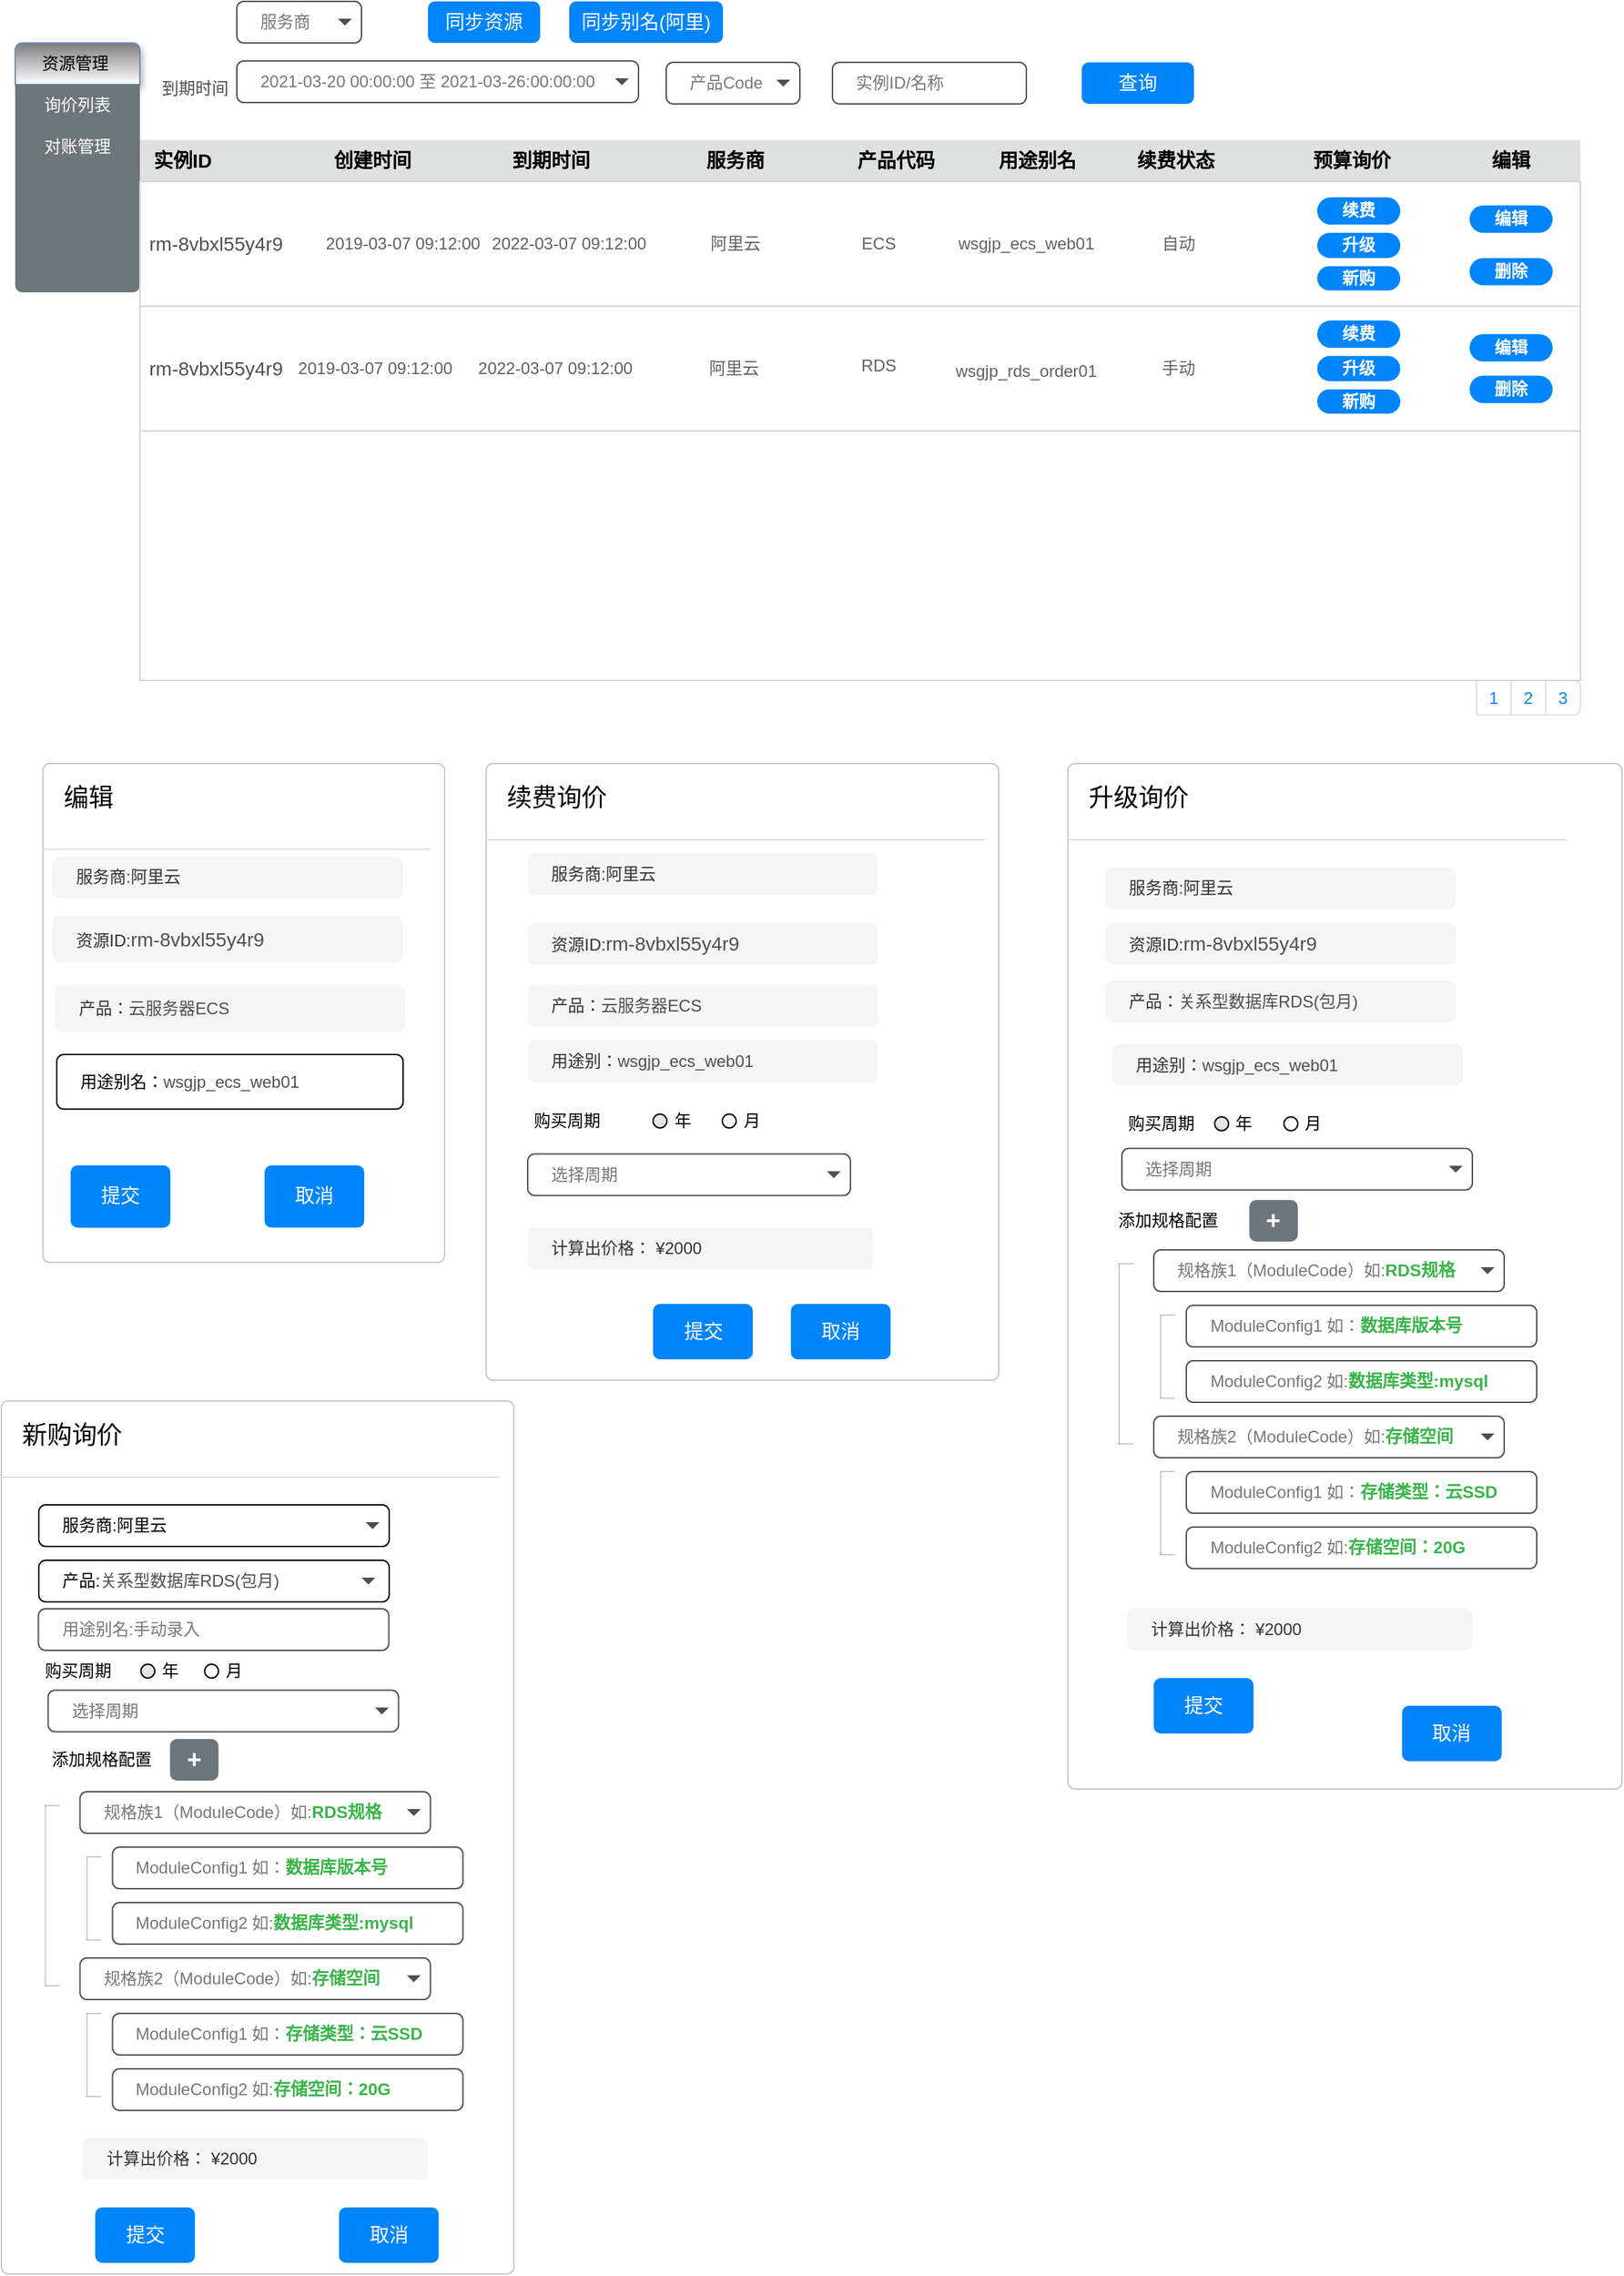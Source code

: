 <mxfile version="14.5.1" type="github" pages="7">
  <diagram name="资源管理" id="5348f1db-0dfa-24cf-5d06-2057accb5106">
    <mxGraphModel dx="1580" dy="828" grid="1" gridSize="10" guides="1" tooltips="1" connect="1" arrows="1" fold="1" page="1" pageScale="1.5" pageWidth="826" pageHeight="1169" background="#ffffff" math="0" shadow="0">
      <root>
        <mxCell id="0" style=";html=1;" />
        <mxCell id="1" style=";html=1;" parent="0" />
        <mxCell id="TfYHMZdPJaH0tN1C7_BG-54" value="" style="html=1;shadow=0;dashed=0;shape=mxgraph.bootstrap.rrect;rSize=5;strokeColor=none;html=1;whiteSpace=wrap;fillColor=#6C767D;fontColor=#ffffff;" parent="1" vertex="1">
          <mxGeometry x="20" y="120" width="90" height="180" as="geometry" />
        </mxCell>
        <mxCell id="TfYHMZdPJaH0tN1C7_BG-55" value="&lt;font color=&quot;#000000&quot;&gt;资源管理&amp;nbsp;&lt;/font&gt;" style="strokeColor=#6c8ebf;html=1;shadow=1;dashed=0;shape=mxgraph.bootstrap.topButton;rSize=5;perimeter=none;whiteSpace=wrap;resizeWidth=1;labelBackgroundColor=none;fontColor=#FFFF00;labelBorderColor=none;sketch=0;fillColor=#7D7D7D;gradientColor=#ffffff;" parent="TfYHMZdPJaH0tN1C7_BG-54" vertex="1">
          <mxGeometry width="90" height="30" relative="1" as="geometry" />
        </mxCell>
        <mxCell id="TfYHMZdPJaH0tN1C7_BG-56" value="询价列表" style="strokeColor=inherit;fillColor=inherit;gradientColor=inherit;fontColor=inherit;html=1;shadow=0;dashed=0;perimeter=none;whiteSpace=wrap;resizeWidth=1;" parent="TfYHMZdPJaH0tN1C7_BG-54" vertex="1">
          <mxGeometry width="90" height="30" relative="1" as="geometry">
            <mxPoint y="30" as="offset" />
          </mxGeometry>
        </mxCell>
        <mxCell id="TfYHMZdPJaH0tN1C7_BG-57" value="对账管理" style="strokeColor=inherit;fillColor=inherit;gradientColor=inherit;fontColor=inherit;html=1;shadow=0;dashed=0;perimeter=none;whiteSpace=wrap;resizeWidth=1;" parent="TfYHMZdPJaH0tN1C7_BG-54" vertex="1">
          <mxGeometry width="90" height="30" relative="1" as="geometry">
            <mxPoint y="60" as="offset" />
          </mxGeometry>
        </mxCell>
        <mxCell id="TfYHMZdPJaH0tN1C7_BG-59" value="" style="strokeColor=inherit;fillColor=inherit;gradientColor=inherit;fontColor=inherit;html=1;shadow=0;dashed=0;perimeter=none;whiteSpace=wrap;resizeWidth=1;align=left;spacing=10;" parent="TfYHMZdPJaH0tN1C7_BG-54" vertex="1">
          <mxGeometry width="90" height="30" relative="1" as="geometry">
            <mxPoint y="120" as="offset" />
          </mxGeometry>
        </mxCell>
        <mxCell id="TfYHMZdPJaH0tN1C7_BG-66" value="实例ID" style="rounded=0;whiteSpace=wrap;html=1;arcSize=50;strokeColor=none;strokeWidth=1;fontColor=#000000;whiteSpace=wrap;align=left;verticalAlign=middle;spacingLeft=0;fontStyle=1;fontSize=14;spacing=10;fillColor=#DFE0E0;" parent="1" vertex="1">
          <mxGeometry x="110" y="190" width="130" height="30" as="geometry" />
        </mxCell>
        <mxCell id="TfYHMZdPJaH0tN1C7_BG-69" value="用途别名" style="rounded=0;whiteSpace=wrap;html=1;arcSize=50;strokeColor=none;strokeWidth=1;fontColor=#000000;whiteSpace=wrap;align=left;verticalAlign=middle;spacingLeft=0;fontStyle=1;fontSize=14;spacing=10;fillColor=#DFE0E0;" parent="1" vertex="1">
          <mxGeometry x="720" y="190" width="100" height="30" as="geometry" />
        </mxCell>
        <mxCell id="TfYHMZdPJaH0tN1C7_BG-70" value="创建时间" style="rounded=0;whiteSpace=wrap;html=1;arcSize=50;strokeColor=none;strokeWidth=1;fontColor=#000000;whiteSpace=wrap;align=left;verticalAlign=middle;spacingLeft=0;fontStyle=1;fontSize=14;spacing=10;fillColor=#DFE0E0;" parent="1" vertex="1">
          <mxGeometry x="240" y="190" width="130" height="30" as="geometry" />
        </mxCell>
        <mxCell id="TfYHMZdPJaH0tN1C7_BG-71" value="产品代码" style="rounded=0;whiteSpace=wrap;html=1;arcSize=50;strokeColor=none;strokeWidth=1;fontColor=#000000;whiteSpace=wrap;align=left;verticalAlign=middle;spacingLeft=0;fontStyle=1;fontSize=14;spacing=10;fillColor=#DFE0E0;" parent="1" vertex="1">
          <mxGeometry x="618" y="190" width="102" height="30" as="geometry" />
        </mxCell>
        <mxCell id="TfYHMZdPJaH0tN1C7_BG-72" value="服务商" style="rounded=0;whiteSpace=wrap;html=1;arcSize=50;strokeColor=none;strokeWidth=1;fontColor=#000000;whiteSpace=wrap;align=left;verticalAlign=middle;spacingLeft=0;fontStyle=1;fontSize=14;spacing=10;fillColor=#DFE0E0;" parent="1" vertex="1">
          <mxGeometry x="509" y="190" width="110" height="30" as="geometry" />
        </mxCell>
        <mxCell id="TfYHMZdPJaH0tN1C7_BG-73" value="到期时间" style="rounded=0;whiteSpace=wrap;html=1;arcSize=50;strokeColor=none;strokeWidth=1;fontColor=#000000;whiteSpace=wrap;align=left;verticalAlign=middle;spacingLeft=0;fontStyle=1;fontSize=14;spacing=10;fillColor=#DFE0E0;" parent="1" vertex="1">
          <mxGeometry x="369" y="190" width="140" height="30" as="geometry" />
        </mxCell>
        <mxCell id="TfYHMZdPJaH0tN1C7_BG-74" value="续费状态" style="rounded=0;whiteSpace=wrap;html=1;arcSize=50;strokeColor=none;strokeWidth=1;fontColor=#000000;whiteSpace=wrap;align=left;verticalAlign=middle;spacingLeft=0;fontStyle=1;fontSize=14;spacing=10;fillColor=#DFE0E0;" parent="1" vertex="1">
          <mxGeometry x="820" y="190" width="110" height="30" as="geometry" />
        </mxCell>
        <mxCell id="TfYHMZdPJaH0tN1C7_BG-103" value="预算询价" style="rounded=0;whiteSpace=wrap;html=1;arcSize=50;strokeColor=none;strokeWidth=1;fontColor=#000000;whiteSpace=wrap;align=center;verticalAlign=middle;spacingLeft=0;fontStyle=1;fontSize=14;spacing=10;fillColor=#DFE0E0;" parent="1" vertex="1">
          <mxGeometry x="920" y="190" width="130" height="30" as="geometry" />
        </mxCell>
        <mxCell id="TfYHMZdPJaH0tN1C7_BG-107" value="" style="group" parent="1" vertex="1" connectable="0">
          <mxGeometry x="110" y="220" width="1040" height="90" as="geometry" />
        </mxCell>
        <mxCell id="TfYHMZdPJaH0tN1C7_BG-94" value="" style="rounded=0;whiteSpace=wrap;html=1;shadow=0;dashed=0;sketch=0;strokeColor=#CED4DA;strokeWidth=1;fillColor=#FFFFFF;fontSize=14;fontColor=#505050;align=left;" parent="TfYHMZdPJaH0tN1C7_BG-107" vertex="1">
          <mxGeometry width="1040" height="90" as="geometry" />
        </mxCell>
        <mxCell id="TfYHMZdPJaH0tN1C7_BG-96" value="rm-8vbxl55y4r9" style="text;strokeColor=none;fillColor=none;align=center;verticalAlign=middle;whiteSpace=wrap;rounded=0;shadow=0;dashed=0;sketch=0;fontSize=14;fontColor=#505050;" parent="TfYHMZdPJaH0tN1C7_BG-107" vertex="1">
          <mxGeometry y="22.5" width="110" height="45" as="geometry" />
        </mxCell>
        <mxCell id="TfYHMZdPJaH0tN1C7_BG-97" value="2019-03-07 09:12:00" style="text;strokeColor=none;fillColor=none;align=center;verticalAlign=middle;whiteSpace=wrap;rounded=0;shadow=0;dashed=0;sketch=0;fontSize=12;fontColor=#505050;spacing=2;textOpacity=90;" parent="TfYHMZdPJaH0tN1C7_BG-107" vertex="1">
          <mxGeometry x="90" y="22.5" width="160" height="45" as="geometry" />
        </mxCell>
        <mxCell id="TfYHMZdPJaH0tN1C7_BG-98" value="2022-03-07 09:12:00" style="text;strokeColor=none;fillColor=none;align=center;verticalAlign=middle;whiteSpace=wrap;rounded=0;shadow=0;dashed=0;sketch=0;fontSize=12;fontColor=#505050;spacing=2;textOpacity=90;" parent="TfYHMZdPJaH0tN1C7_BG-107" vertex="1">
          <mxGeometry x="220" y="22.5" width="160" height="45" as="geometry" />
        </mxCell>
        <mxCell id="TfYHMZdPJaH0tN1C7_BG-99" value="阿里云" style="text;strokeColor=none;fillColor=none;align=center;verticalAlign=middle;whiteSpace=wrap;rounded=0;shadow=0;dashed=0;sketch=0;fontSize=12;fontColor=#505050;spacing=2;textOpacity=90;" parent="TfYHMZdPJaH0tN1C7_BG-107" vertex="1">
          <mxGeometry x="399" y="22.5" width="60" height="45" as="geometry" />
        </mxCell>
        <mxCell id="TfYHMZdPJaH0tN1C7_BG-101" value="wsgjp_ecs_web01" style="text;strokeColor=none;fillColor=none;align=center;verticalAlign=middle;whiteSpace=wrap;rounded=0;shadow=0;dashed=0;sketch=0;fontSize=12;fontColor=#505050;spacing=2;textOpacity=90;" parent="TfYHMZdPJaH0tN1C7_BG-107" vertex="1">
          <mxGeometry x="590" y="22.5" width="100" height="45" as="geometry" />
        </mxCell>
        <mxCell id="TfYHMZdPJaH0tN1C7_BG-102" value="自动同步" style="text;strokeColor=none;fillColor=none;align=center;verticalAlign=middle;whiteSpace=wrap;rounded=0;shadow=0;dashed=0;sketch=0;fontSize=12;fontColor=#505050;spacing=2;textOpacity=90;" parent="TfYHMZdPJaH0tN1C7_BG-107" vertex="1">
          <mxGeometry x="720" y="22.5" width="60" height="45" as="geometry" />
        </mxCell>
        <mxCell id="TfYHMZdPJaH0tN1C7_BG-104" value="续费" style="rounded=1;whiteSpace=wrap;html=1;arcSize=50;strokeColor=none;strokeWidth=1;fillColor=#0085FC;fontColor=#FFFFFF;whiteSpace=wrap;align=center;verticalAlign=middle;spacingLeft=0;fontStyle=1;fontSize=12;spacing=10;shadow=0;dashed=0;sketch=0;" parent="TfYHMZdPJaH0tN1C7_BG-107" vertex="1">
          <mxGeometry x="850" y="10.29" width="60" height="19.71" as="geometry" />
        </mxCell>
        <mxCell id="TfYHMZdPJaH0tN1C7_BG-105" value="升级" style="rounded=1;whiteSpace=wrap;html=1;arcSize=50;strokeColor=none;strokeWidth=1;fillColor=#0085FC;fontColor=#FFFFFF;whiteSpace=wrap;align=center;verticalAlign=middle;spacingLeft=0;fontStyle=1;fontSize=12;spacing=10;shadow=0;dashed=0;sketch=0;" parent="TfYHMZdPJaH0tN1C7_BG-107" vertex="1">
          <mxGeometry x="850" y="35.9" width="60" height="18.21" as="geometry" />
        </mxCell>
        <mxCell id="TfYHMZdPJaH0tN1C7_BG-106" value="新购" style="rounded=1;whiteSpace=wrap;html=1;arcSize=50;strokeColor=none;strokeWidth=1;fillColor=#0085FC;fontColor=#FFFFFF;whiteSpace=wrap;align=center;verticalAlign=middle;spacingLeft=0;fontStyle=1;fontSize=12;spacing=10;shadow=0;dashed=0;sketch=0;" parent="TfYHMZdPJaH0tN1C7_BG-107" vertex="1">
          <mxGeometry x="850" y="60" width="60" height="17.5" as="geometry" />
        </mxCell>
        <mxCell id="TfYHMZdPJaH0tN1C7_BG-177" value="编辑" style="rounded=1;whiteSpace=wrap;html=1;arcSize=50;strokeColor=none;strokeWidth=1;fillColor=#0085FC;fontColor=#FFFFFF;whiteSpace=wrap;align=center;verticalAlign=middle;spacingLeft=0;fontStyle=1;fontSize=12;spacing=10;shadow=0;dashed=0;sketch=0;" parent="TfYHMZdPJaH0tN1C7_BG-107" vertex="1">
          <mxGeometry x="960" y="22.5" width="60" height="19.71" as="geometry" />
        </mxCell>
        <mxCell id="TfYHMZdPJaH0tN1C7_BG-178" value="删除" style="rounded=1;whiteSpace=wrap;html=1;arcSize=50;strokeColor=none;strokeWidth=1;fillColor=#0085FC;fontColor=#FFFFFF;whiteSpace=wrap;align=center;verticalAlign=middle;spacingLeft=0;fontStyle=1;fontSize=12;spacing=10;shadow=0;dashed=0;sketch=0;" parent="TfYHMZdPJaH0tN1C7_BG-107" vertex="1">
          <mxGeometry x="960" y="54.1" width="60" height="19.71" as="geometry" />
        </mxCell>
        <mxCell id="TfYHMZdPJaH0tN1C7_BG-121" value="" style="html=1;shadow=0;dashed=0;shape=mxgraph.bootstrap.rrect;rSize=5;strokeColor=#DEE2E6;html=1;whiteSpace=wrap;fillColor=#ffffff;fontColor=#0085FC;rounded=0;sketch=0;align=center;" parent="1" vertex="1">
          <mxGeometry x="1075" y="580" width="75" height="25" as="geometry" />
        </mxCell>
        <mxCell id="TfYHMZdPJaH0tN1C7_BG-123" value="2" style="strokeColor=inherit;fillColor=inherit;gradientColor=inherit;fontColor=inherit;html=1;shadow=0;dashed=0;perimeter=none;whiteSpace=wrap;resizeHeight=1;fontSize=12;" parent="TfYHMZdPJaH0tN1C7_BG-121" vertex="1">
          <mxGeometry width="25" height="25" relative="1" as="geometry">
            <mxPoint x="25" as="offset" />
          </mxGeometry>
        </mxCell>
        <mxCell id="TfYHMZdPJaH0tN1C7_BG-124" value="3" style="strokeColor=inherit;fillColor=inherit;gradientColor=inherit;fontColor=inherit;html=1;shadow=0;dashed=0;shape=mxgraph.bootstrap.rightButton;rSize=5;perimeter=none;whiteSpace=wrap;resizeHeight=1;fontSize=12;" parent="TfYHMZdPJaH0tN1C7_BG-121" vertex="1">
          <mxGeometry x="1" width="25" height="25" relative="1" as="geometry">
            <mxPoint x="-25" as="offset" />
          </mxGeometry>
        </mxCell>
        <mxCell id="LldY5YkvqFoHoAoNErch-1" value="1" style="strokeColor=inherit;fillColor=inherit;gradientColor=inherit;fontColor=inherit;html=1;shadow=0;dashed=0;perimeter=none;whiteSpace=wrap;resizeHeight=1;fontSize=12;" parent="TfYHMZdPJaH0tN1C7_BG-121" vertex="1">
          <mxGeometry width="25" height="25" as="geometry" />
        </mxCell>
        <mxCell id="TfYHMZdPJaH0tN1C7_BG-169" value="" style="group" parent="1" vertex="1" connectable="0">
          <mxGeometry x="110" y="130" width="841" height="38" as="geometry" />
        </mxCell>
        <mxCell id="TfYHMZdPJaH0tN1C7_BG-152" value="2021-03-20 00:00:00 至 2021-03-26:00:00:00" style="html=1;shadow=0;dashed=0;shape=mxgraph.bootstrap.rrect;rSize=5;strokeColor=#505050;strokeWidth=1;fillColor=#ffffff;fontColor=#777777;whiteSpace=wrap;align=left;verticalAlign=middle;fontStyle=0;fontSize=12;spacingRight=0;spacing=17;rounded=0;sketch=0;" parent="TfYHMZdPJaH0tN1C7_BG-169" vertex="1">
          <mxGeometry x="70" y="3" width="290" height="30" as="geometry" />
        </mxCell>
        <mxCell id="TfYHMZdPJaH0tN1C7_BG-153" value="" style="shape=triangle;direction=south;fillColor=#495057;strokeColor=none;perimeter=none;" parent="TfYHMZdPJaH0tN1C7_BG-152" vertex="1">
          <mxGeometry x="1" y="0.5" width="10" height="5" relative="1" as="geometry">
            <mxPoint x="-17" y="-2.5" as="offset" />
          </mxGeometry>
        </mxCell>
        <mxCell id="TfYHMZdPJaH0tN1C7_BG-164" value="到期时间" style="text;html=1;strokeColor=none;fillColor=none;align=center;verticalAlign=middle;whiteSpace=wrap;rounded=0;shadow=0;dashed=0;sketch=0;fontSize=12;fontColor=#505050;" parent="TfYHMZdPJaH0tN1C7_BG-169" vertex="1">
          <mxGeometry y="13" width="80" height="20" as="geometry" />
        </mxCell>
        <mxCell id="TfYHMZdPJaH0tN1C7_BG-167" value="产品Code" style="html=1;shadow=0;dashed=0;shape=mxgraph.bootstrap.rrect;rSize=5;strokeColor=#505050;strokeWidth=1;fillColor=#ffffff;fontColor=#777777;whiteSpace=wrap;align=left;verticalAlign=middle;fontStyle=0;fontSize=12;spacingRight=0;spacing=17;rounded=0;sketch=0;" parent="TfYHMZdPJaH0tN1C7_BG-169" vertex="1">
          <mxGeometry x="380" y="4" width="96.5" height="30" as="geometry" />
        </mxCell>
        <mxCell id="TfYHMZdPJaH0tN1C7_BG-168" value="" style="shape=triangle;direction=south;fillColor=#495057;strokeColor=none;perimeter=none;" parent="TfYHMZdPJaH0tN1C7_BG-167" vertex="1">
          <mxGeometry x="1" y="0.5" width="10" height="5" relative="1" as="geometry">
            <mxPoint x="-17" y="-2.5" as="offset" />
          </mxGeometry>
        </mxCell>
        <mxCell id="TfYHMZdPJaH0tN1C7_BG-173" value="实例ID/名称" style="html=1;shadow=0;dashed=0;shape=mxgraph.bootstrap.rrect;rSize=5;strokeColor=#505050;strokeWidth=1;fillColor=#ffffff;fontColor=#777777;whiteSpace=wrap;align=left;verticalAlign=middle;fontStyle=0;fontSize=12;spacingRight=0;spacing=17;rounded=0;sketch=0;" parent="TfYHMZdPJaH0tN1C7_BG-169" vertex="1">
          <mxGeometry x="500" y="4" width="140" height="30" as="geometry" />
        </mxCell>
        <mxCell id="B6dY-odYcLR840l5Uq3M-2" value="查询" style="html=1;shadow=0;dashed=0;shape=mxgraph.bootstrap.rrect;rSize=5;strokeColor=none;strokeWidth=1;fillColor=#0085FC;fontColor=#FFFFFF;whiteSpace=wrap;align=center;verticalAlign=middle;spacingLeft=0;fontStyle=0;fontSize=14;spacing=5;rounded=0;sketch=0;" vertex="1" parent="TfYHMZdPJaH0tN1C7_BG-169">
          <mxGeometry x="680" y="4" width="81" height="30" as="geometry" />
        </mxCell>
        <mxCell id="TfYHMZdPJaH0tN1C7_BG-175" value="编辑" style="rounded=0;whiteSpace=wrap;html=1;arcSize=50;strokeColor=none;strokeWidth=1;fontColor=#000000;whiteSpace=wrap;align=center;verticalAlign=middle;spacingLeft=0;fontStyle=1;fontSize=14;spacing=10;fillColor=#DFE0E0;" parent="1" vertex="1">
          <mxGeometry x="1050" y="190" width="100" height="30" as="geometry" />
        </mxCell>
        <mxCell id="TfYHMZdPJaH0tN1C7_BG-179" value="" style="group" parent="1" vertex="1" connectable="0">
          <mxGeometry x="110" y="310" width="1040" height="90" as="geometry" />
        </mxCell>
        <mxCell id="TfYHMZdPJaH0tN1C7_BG-180" value="" style="rounded=0;whiteSpace=wrap;html=1;shadow=0;dashed=0;sketch=0;strokeColor=#CED4DA;strokeWidth=1;fillColor=#FFFFFF;fontSize=14;fontColor=#505050;align=left;" parent="TfYHMZdPJaH0tN1C7_BG-179" vertex="1">
          <mxGeometry width="1040" height="90" as="geometry" />
        </mxCell>
        <mxCell id="TfYHMZdPJaH0tN1C7_BG-181" value="rm-8vbxl55y4r9" style="text;strokeColor=none;fillColor=none;align=center;verticalAlign=middle;whiteSpace=wrap;rounded=0;shadow=0;dashed=0;sketch=0;fontSize=14;fontColor=#505050;" parent="TfYHMZdPJaH0tN1C7_BG-179" vertex="1">
          <mxGeometry y="22.5" width="110" height="45" as="geometry" />
        </mxCell>
        <mxCell id="TfYHMZdPJaH0tN1C7_BG-182" value="2019-03-07 09:12:00" style="text;strokeColor=none;fillColor=none;align=center;verticalAlign=middle;whiteSpace=wrap;rounded=0;shadow=0;dashed=0;sketch=0;fontSize=12;fontColor=#505050;spacing=2;textOpacity=90;" parent="TfYHMZdPJaH0tN1C7_BG-179" vertex="1">
          <mxGeometry x="90" y="22.5" width="160" height="45" as="geometry" />
        </mxCell>
        <mxCell id="TfYHMZdPJaH0tN1C7_BG-183" value="2022-03-07 09:12:00" style="text;strokeColor=none;fillColor=none;align=center;verticalAlign=middle;whiteSpace=wrap;rounded=0;shadow=0;dashed=0;sketch=0;fontSize=12;fontColor=#505050;spacing=2;textOpacity=90;" parent="TfYHMZdPJaH0tN1C7_BG-179" vertex="1">
          <mxGeometry x="220" y="22.5" width="160" height="45" as="geometry" />
        </mxCell>
        <mxCell id="TfYHMZdPJaH0tN1C7_BG-184" value="阿里云" style="text;strokeColor=none;fillColor=none;align=center;verticalAlign=middle;whiteSpace=wrap;rounded=0;shadow=0;dashed=0;sketch=0;fontSize=12;fontColor=#505050;spacing=2;textOpacity=90;" parent="TfYHMZdPJaH0tN1C7_BG-179" vertex="1">
          <mxGeometry x="399" y="22.5" width="60" height="45" as="geometry" />
        </mxCell>
        <mxCell id="TfYHMZdPJaH0tN1C7_BG-186" value="wsgjp_rds_order01" style="text;strokeColor=none;fillColor=none;align=center;verticalAlign=middle;whiteSpace=wrap;rounded=0;shadow=0;dashed=0;sketch=0;fontSize=12;fontColor=#505050;spacing=2;textOpacity=90;" parent="TfYHMZdPJaH0tN1C7_BG-179" vertex="1">
          <mxGeometry x="610" y="24.86" width="60" height="45" as="geometry" />
        </mxCell>
        <mxCell id="TfYHMZdPJaH0tN1C7_BG-187" value="手动" style="text;strokeColor=none;fillColor=none;align=center;verticalAlign=middle;whiteSpace=wrap;rounded=0;shadow=0;dashed=0;sketch=0;fontSize=12;fontColor=#505050;spacing=2;textOpacity=90;" parent="TfYHMZdPJaH0tN1C7_BG-179" vertex="1">
          <mxGeometry x="720" y="22.5" width="60" height="45" as="geometry" />
        </mxCell>
        <mxCell id="TfYHMZdPJaH0tN1C7_BG-188" value="续费" style="rounded=1;whiteSpace=wrap;html=1;arcSize=50;strokeColor=none;strokeWidth=1;fillColor=#0085FC;fontColor=#FFFFFF;whiteSpace=wrap;align=center;verticalAlign=middle;spacingLeft=0;fontStyle=1;fontSize=12;spacing=10;shadow=0;dashed=0;sketch=0;" parent="TfYHMZdPJaH0tN1C7_BG-179" vertex="1">
          <mxGeometry x="850" y="10.29" width="60" height="19.71" as="geometry" />
        </mxCell>
        <mxCell id="TfYHMZdPJaH0tN1C7_BG-189" value="升级" style="rounded=1;whiteSpace=wrap;html=1;arcSize=50;strokeColor=none;strokeWidth=1;fillColor=#0085FC;fontColor=#FFFFFF;whiteSpace=wrap;align=center;verticalAlign=middle;spacingLeft=0;fontStyle=1;fontSize=12;spacing=10;shadow=0;dashed=0;sketch=0;" parent="TfYHMZdPJaH0tN1C7_BG-179" vertex="1">
          <mxGeometry x="850" y="35.9" width="60" height="18.21" as="geometry" />
        </mxCell>
        <mxCell id="TfYHMZdPJaH0tN1C7_BG-190" value="新购" style="rounded=1;whiteSpace=wrap;html=1;arcSize=50;strokeColor=none;strokeWidth=1;fillColor=#0085FC;fontColor=#FFFFFF;whiteSpace=wrap;align=center;verticalAlign=middle;spacingLeft=0;fontStyle=1;fontSize=12;spacing=10;shadow=0;dashed=0;sketch=0;" parent="TfYHMZdPJaH0tN1C7_BG-179" vertex="1">
          <mxGeometry x="850" y="60" width="60" height="17.5" as="geometry" />
        </mxCell>
        <mxCell id="TfYHMZdPJaH0tN1C7_BG-191" value="编辑" style="rounded=1;whiteSpace=wrap;html=1;arcSize=50;strokeColor=none;strokeWidth=1;fillColor=#0085FC;fontColor=#FFFFFF;whiteSpace=wrap;align=center;verticalAlign=middle;spacingLeft=0;fontStyle=1;fontSize=12;spacing=10;shadow=0;dashed=0;sketch=0;" parent="TfYHMZdPJaH0tN1C7_BG-179" vertex="1">
          <mxGeometry x="960" y="20.15" width="60" height="19.71" as="geometry" />
        </mxCell>
        <mxCell id="TfYHMZdPJaH0tN1C7_BG-192" value="删除" style="rounded=1;whiteSpace=wrap;html=1;arcSize=50;strokeColor=none;strokeWidth=1;fillColor=#0085FC;fontColor=#FFFFFF;whiteSpace=wrap;align=center;verticalAlign=middle;spacingLeft=0;fontStyle=1;fontSize=12;spacing=10;shadow=0;dashed=0;sketch=0;" parent="TfYHMZdPJaH0tN1C7_BG-179" vertex="1">
          <mxGeometry x="960" y="50.15" width="60" height="19.71" as="geometry" />
        </mxCell>
        <mxCell id="TfYHMZdPJaH0tN1C7_BG-120" value="" style="whiteSpace=wrap;html=1;rounded=0;shadow=0;dashed=0;sketch=0;strokeColor=#CED4DA;strokeWidth=1;fillColor=#FFFFFF;fontSize=12;fontColor=#505050;align=center;" parent="1" vertex="1">
          <mxGeometry x="110" y="400" width="1040" height="180" as="geometry" />
        </mxCell>
        <mxCell id="koWa10LQGwCeH2w7pDBY-1" value="" style="group" parent="1" vertex="1" connectable="0">
          <mxGeometry x="110" y="220" width="1040" height="90" as="geometry" />
        </mxCell>
        <mxCell id="koWa10LQGwCeH2w7pDBY-2" value="" style="rounded=0;whiteSpace=wrap;html=1;shadow=0;dashed=0;sketch=0;strokeColor=#CED4DA;strokeWidth=1;fillColor=#FFFFFF;fontSize=14;fontColor=#505050;align=left;" parent="koWa10LQGwCeH2w7pDBY-1" vertex="1">
          <mxGeometry width="1040" height="90" as="geometry" />
        </mxCell>
        <mxCell id="koWa10LQGwCeH2w7pDBY-3" value="rm-8vbxl55y4r9" style="text;strokeColor=none;fillColor=none;align=center;verticalAlign=middle;whiteSpace=wrap;rounded=0;shadow=0;dashed=0;sketch=0;fontSize=14;fontColor=#505050;" parent="koWa10LQGwCeH2w7pDBY-1" vertex="1">
          <mxGeometry y="22.5" width="110.0" height="45" as="geometry" />
        </mxCell>
        <mxCell id="koWa10LQGwCeH2w7pDBY-4" value="2019-03-07 09:12:00" style="text;strokeColor=none;fillColor=none;align=center;verticalAlign=middle;whiteSpace=wrap;rounded=0;shadow=0;dashed=0;sketch=0;fontSize=12;fontColor=#505050;spacing=2;textOpacity=90;" parent="koWa10LQGwCeH2w7pDBY-1" vertex="1">
          <mxGeometry x="109.999" y="22.5" width="160.0" height="45" as="geometry" />
        </mxCell>
        <mxCell id="koWa10LQGwCeH2w7pDBY-5" value="2022-03-07 09:12:00" style="text;strokeColor=none;fillColor=none;align=center;verticalAlign=middle;whiteSpace=wrap;rounded=0;shadow=0;dashed=0;sketch=0;fontSize=12;fontColor=#505050;spacing=2;textOpacity=90;" parent="koWa10LQGwCeH2w7pDBY-1" vertex="1">
          <mxGeometry x="230.001" y="22.5" width="160.0" height="45" as="geometry" />
        </mxCell>
        <mxCell id="koWa10LQGwCeH2w7pDBY-6" value="阿里云" style="text;strokeColor=none;fillColor=none;align=center;verticalAlign=middle;whiteSpace=wrap;rounded=0;shadow=0;dashed=0;sketch=0;fontSize=12;fontColor=#505050;spacing=2;textOpacity=90;" parent="koWa10LQGwCeH2w7pDBY-1" vertex="1">
          <mxGeometry x="399.998" y="22.5" width="60" height="45" as="geometry" />
        </mxCell>
        <mxCell id="koWa10LQGwCeH2w7pDBY-7" value="ECS" style="text;strokeColor=none;fillColor=none;align=center;verticalAlign=middle;whiteSpace=wrap;rounded=0;shadow=0;dashed=0;sketch=0;fontSize=12;fontColor=#505050;spacing=2;textOpacity=90;" parent="koWa10LQGwCeH2w7pDBY-1" vertex="1">
          <mxGeometry x="490.005" y="22.5" width="87.369" height="45" as="geometry" />
        </mxCell>
        <mxCell id="koWa10LQGwCeH2w7pDBY-8" value="wsgjp_ecs_web01" style="text;strokeColor=none;fillColor=none;align=center;verticalAlign=middle;whiteSpace=wrap;rounded=0;shadow=0;dashed=0;sketch=0;fontSize=12;fontColor=#505050;spacing=2;textOpacity=90;" parent="koWa10LQGwCeH2w7pDBY-1" vertex="1">
          <mxGeometry x="589.996" y="22.5" width="100" height="45" as="geometry" />
        </mxCell>
        <mxCell id="koWa10LQGwCeH2w7pDBY-9" value="编辑" style="rounded=1;whiteSpace=wrap;html=1;arcSize=50;strokeColor=none;strokeWidth=1;fillColor=#0085FC;fontColor=#FFFFFF;whiteSpace=wrap;align=center;verticalAlign=middle;spacingLeft=0;fontStyle=1;fontSize=12;spacing=10;shadow=0;dashed=0;sketch=0;" parent="koWa10LQGwCeH2w7pDBY-1" vertex="1">
          <mxGeometry x="959.997" y="17.3" width="60" height="19.71" as="geometry" />
        </mxCell>
        <mxCell id="koWa10LQGwCeH2w7pDBY-10" value="删除" style="rounded=1;whiteSpace=wrap;html=1;arcSize=50;strokeColor=none;strokeWidth=1;fillColor=#0085FC;fontColor=#FFFFFF;whiteSpace=wrap;align=center;verticalAlign=middle;spacingLeft=0;fontStyle=1;fontSize=12;spacing=10;shadow=0;dashed=0;sketch=0;" parent="koWa10LQGwCeH2w7pDBY-1" vertex="1">
          <mxGeometry x="959.997" y="55.22" width="60" height="19.71" as="geometry" />
        </mxCell>
        <mxCell id="koWa10LQGwCeH2w7pDBY-11" value="自动" style="text;strokeColor=none;fillColor=none;align=center;verticalAlign=middle;whiteSpace=wrap;rounded=0;shadow=0;dashed=0;sketch=0;fontSize=12;fontColor=#505050;spacing=2;textOpacity=90;" parent="koWa10LQGwCeH2w7pDBY-1" vertex="1">
          <mxGeometry x="719.997" y="22.5" width="60" height="45" as="geometry" />
        </mxCell>
        <mxCell id="koWa10LQGwCeH2w7pDBY-12" value="升级" style="text;strokeColor=none;fillColor=none;align=center;verticalAlign=middle;whiteSpace=wrap;rounded=0;shadow=0;dashed=0;sketch=0;fontSize=12;fontColor=#505050;spacing=2;textOpacity=90;" parent="koWa10LQGwCeH2w7pDBY-1" vertex="1">
          <mxGeometry x="850.001" y="22.5" width="60" height="45" as="geometry" />
        </mxCell>
        <mxCell id="N95UHYgroy7Ffj6tG7ur-2" value="续费" style="rounded=1;whiteSpace=wrap;html=1;arcSize=50;strokeColor=none;strokeWidth=1;fillColor=#0085FC;fontColor=#FFFFFF;whiteSpace=wrap;align=center;verticalAlign=middle;spacingLeft=0;fontStyle=1;fontSize=12;spacing=10;shadow=0;dashed=0;sketch=0;" parent="koWa10LQGwCeH2w7pDBY-1" vertex="1">
          <mxGeometry x="850" y="11.4" width="60" height="19.71" as="geometry" />
        </mxCell>
        <mxCell id="N95UHYgroy7Ffj6tG7ur-3" value="升级" style="rounded=1;whiteSpace=wrap;html=1;arcSize=50;strokeColor=none;strokeWidth=1;fillColor=#0085FC;fontColor=#FFFFFF;whiteSpace=wrap;align=center;verticalAlign=middle;spacingLeft=0;fontStyle=1;fontSize=12;spacing=10;shadow=0;dashed=0;sketch=0;" parent="koWa10LQGwCeH2w7pDBY-1" vertex="1">
          <mxGeometry x="850" y="37.01" width="60" height="18.21" as="geometry" />
        </mxCell>
        <mxCell id="N95UHYgroy7Ffj6tG7ur-4" value="新购" style="rounded=1;whiteSpace=wrap;html=1;arcSize=50;strokeColor=none;strokeWidth=1;fillColor=#0085FC;fontColor=#FFFFFF;whiteSpace=wrap;align=center;verticalAlign=middle;spacingLeft=0;fontStyle=1;fontSize=12;spacing=10;shadow=0;dashed=0;sketch=0;" parent="koWa10LQGwCeH2w7pDBY-1" vertex="1">
          <mxGeometry x="850" y="61.11" width="60" height="17.5" as="geometry" />
        </mxCell>
        <mxCell id="N95UHYgroy7Ffj6tG7ur-1" value="RDS" style="text;strokeColor=none;fillColor=none;align=center;verticalAlign=middle;whiteSpace=wrap;rounded=0;shadow=0;dashed=0;sketch=0;fontSize=12;fontColor=#505050;spacing=2;textOpacity=90;" parent="1" vertex="1">
          <mxGeometry x="600.005" y="330.15" width="87.369" height="45" as="geometry" />
        </mxCell>
        <mxCell id="zAUTGzZ8Z8pulFCagqcD-6" value="" style="group" parent="1" vertex="1" connectable="0">
          <mxGeometry x="130" y="640" width="1050" height="740" as="geometry" />
        </mxCell>
        <mxCell id="zAUTGzZ8Z8pulFCagqcD-7" value="编辑" style="html=1;shadow=0;dashed=0;shape=mxgraph.bootstrap.rrect;rSize=5;html=1;strokeColor=#C8C8C8;fillColor=#ffffff;whiteSpace=wrap;verticalAlign=top;align=left;fontSize=18;spacing=15;spacingTop=-5;rounded=0;sketch=0;container=0;" parent="zAUTGzZ8Z8pulFCagqcD-6" vertex="1">
          <mxGeometry x="-90" width="290" height="360" as="geometry" />
        </mxCell>
        <mxCell id="zAUTGzZ8Z8pulFCagqcD-8" value="" style="shape=line;strokeColor=#dddddd;resizeWidth=1;" parent="zAUTGzZ8Z8pulFCagqcD-6" vertex="1">
          <mxGeometry x="-90" y="56.18" width="280" height="11.24" as="geometry">
            <mxPoint y="50" as="offset" />
          </mxGeometry>
        </mxCell>
        <mxCell id="zAUTGzZ8Z8pulFCagqcD-10" value="产品：&lt;span style=&quot;color: rgb(80 , 80 , 80) ; text-align: center&quot;&gt;云服务器ECS&lt;/span&gt;" style="html=1;shadow=0;dashed=0;shape=mxgraph.bootstrap.rrect;rSize=5;strokeWidth=1;fillColor=#f5f5f5;fontColor=#333333;whiteSpace=wrap;align=left;verticalAlign=middle;fontStyle=0;fontSize=12;spacingRight=0;spacing=17;rounded=0;sketch=0;strokeColor=none;" parent="zAUTGzZ8Z8pulFCagqcD-6" vertex="1">
          <mxGeometry x="-81.5" y="159.998" width="253" height="33.708" as="geometry" />
        </mxCell>
        <mxCell id="zAUTGzZ8Z8pulFCagqcD-12" value="取消" style="html=1;shadow=0;dashed=0;shape=mxgraph.bootstrap.rrect;rSize=5;strokeColor=none;strokeWidth=1;fillColor=#0085FC;fontColor=#FFFFFF;whiteSpace=wrap;align=center;verticalAlign=middle;spacingLeft=0;fontStyle=0;fontSize=14;spacing=5;rounded=0;sketch=0;" parent="zAUTGzZ8Z8pulFCagqcD-6" vertex="1">
          <mxGeometry x="70" y="289.992" width="72" height="44.944" as="geometry" />
        </mxCell>
        <mxCell id="zAUTGzZ8Z8pulFCagqcD-17" value="资源ID:&lt;span style=&quot;color: rgb(80 , 80 , 80) ; font-size: 14px ; text-align: center&quot;&gt;rm-8vbxl55y4r9&lt;/span&gt;" style="html=1;shadow=0;dashed=0;shape=mxgraph.bootstrap.rrect;rSize=5;strokeWidth=1;fillColor=#f5f5f5;fontColor=#333333;whiteSpace=wrap;align=left;verticalAlign=middle;fontStyle=0;fontSize=12;spacingRight=0;spacing=17;rounded=0;sketch=0;strokeColor=none;" parent="zAUTGzZ8Z8pulFCagqcD-6" vertex="1">
          <mxGeometry x="-83" y="109.996" width="253" height="33.708" as="geometry" />
        </mxCell>
        <mxCell id="zAUTGzZ8Z8pulFCagqcD-18" value="用途别名：&lt;span style=&quot;color: rgb(80 , 80 , 80) ; text-align: center&quot;&gt;wsgjp_ecs_web01&lt;/span&gt;" style="html=1;shadow=0;dashed=0;shape=mxgraph.bootstrap.rrect;rSize=5;strokeWidth=1;whiteSpace=wrap;align=left;verticalAlign=middle;fontStyle=0;fontSize=12;spacingRight=0;spacing=17;rounded=0;sketch=0;" parent="zAUTGzZ8Z8pulFCagqcD-6" vertex="1">
          <mxGeometry x="-80" y="210.001" width="250" height="39.326" as="geometry" />
        </mxCell>
        <mxCell id="zAUTGzZ8Z8pulFCagqcD-20" value="提交" style="html=1;shadow=0;dashed=0;shape=mxgraph.bootstrap.rrect;rSize=5;strokeColor=none;strokeWidth=1;fillColor=#0085FC;fontColor=#FFFFFF;whiteSpace=wrap;align=center;verticalAlign=middle;spacingLeft=0;fontStyle=0;fontSize=14;spacing=5;rounded=0;sketch=0;" parent="zAUTGzZ8Z8pulFCagqcD-6" vertex="1">
          <mxGeometry x="-70" y="289.997" width="72" height="44.944" as="geometry" />
        </mxCell>
        <mxCell id="zAUTGzZ8Z8pulFCagqcD-55" value="服务商:阿里云" style="html=1;shadow=0;dashed=0;shape=mxgraph.bootstrap.rrect;rSize=5;strokeWidth=1;fillColor=#f5f5f5;fontColor=#333333;whiteSpace=wrap;align=left;verticalAlign=middle;fontStyle=0;fontSize=12;spacingRight=0;spacing=17;rounded=0;sketch=0;strokeColor=none;" parent="zAUTGzZ8Z8pulFCagqcD-6" vertex="1">
          <mxGeometry x="-83" y="67.42" width="253" height="30" as="geometry" />
        </mxCell>
        <mxCell id="9OucFx-GNlFf2Y0bRGm2-22" value="" style="group" parent="zAUTGzZ8Z8pulFCagqcD-6" vertex="1" connectable="0">
          <mxGeometry x="230" width="370" height="445" as="geometry" />
        </mxCell>
        <mxCell id="TfYHMZdPJaH0tN1C7_BG-252" value="续费询价" style="html=1;shadow=0;dashed=0;shape=mxgraph.bootstrap.rrect;rSize=5;html=1;strokeColor=#C8C8C8;fillColor=#ffffff;whiteSpace=wrap;verticalAlign=top;align=left;fontSize=18;spacing=15;spacingTop=-5;rounded=0;sketch=0;container=0;" parent="9OucFx-GNlFf2Y0bRGm2-22" vertex="1">
          <mxGeometry width="370" height="445" as="geometry" />
        </mxCell>
        <mxCell id="TfYHMZdPJaH0tN1C7_BG-253" value="" style="shape=line;strokeColor=#dddddd;resizeWidth=1;" parent="9OucFx-GNlFf2Y0bRGm2-22" vertex="1">
          <mxGeometry y="50" width="360" height="10" as="geometry">
            <mxPoint y="50" as="offset" />
          </mxGeometry>
        </mxCell>
        <mxCell id="TfYHMZdPJaH0tN1C7_BG-258" value="计算出价格： ¥2000" style="html=1;shadow=0;dashed=0;shape=mxgraph.bootstrap.rrect;rSize=5;strokeWidth=1;whiteSpace=wrap;align=left;verticalAlign=middle;fontStyle=0;fontSize=12;spacingRight=0;spacing=17;rounded=0;sketch=0;fillColor=#f5f5f5;fontColor=#333333;strokeColor=none;" parent="9OucFx-GNlFf2Y0bRGm2-22" vertex="1">
          <mxGeometry x="30" y="335" width="249.5" height="30" as="geometry" />
        </mxCell>
        <mxCell id="TfYHMZdPJaH0tN1C7_BG-260" value="产品：&lt;span style=&quot;color: rgb(80 , 80 , 80) ; text-align: center&quot;&gt;云服务器ECS&lt;/span&gt;" style="html=1;shadow=0;dashed=0;shape=mxgraph.bootstrap.rrect;rSize=5;strokeWidth=1;fillColor=#f5f5f5;fontColor=#333333;whiteSpace=wrap;align=left;verticalAlign=middle;fontStyle=0;fontSize=12;spacingRight=0;spacing=17;rounded=0;sketch=0;strokeColor=none;" parent="9OucFx-GNlFf2Y0bRGm2-22" vertex="1">
          <mxGeometry x="30" y="160" width="253" height="30" as="geometry" />
        </mxCell>
        <mxCell id="TfYHMZdPJaH0tN1C7_BG-264" value="提交" style="html=1;shadow=0;dashed=0;shape=mxgraph.bootstrap.rrect;rSize=5;strokeColor=none;strokeWidth=1;fillColor=#0085FC;fontColor=#FFFFFF;whiteSpace=wrap;align=center;verticalAlign=middle;spacingLeft=0;fontStyle=0;fontSize=14;spacing=5;rounded=0;sketch=0;" parent="9OucFx-GNlFf2Y0bRGm2-22" vertex="1">
          <mxGeometry x="120.5" y="390" width="72" height="40" as="geometry" />
        </mxCell>
        <mxCell id="TfYHMZdPJaH0tN1C7_BG-265" value="取消" style="html=1;shadow=0;dashed=0;shape=mxgraph.bootstrap.rrect;rSize=5;strokeColor=none;strokeWidth=1;fillColor=#0085FC;fontColor=#FFFFFF;whiteSpace=wrap;align=center;verticalAlign=middle;spacingLeft=0;fontStyle=0;fontSize=14;spacing=5;rounded=0;sketch=0;" parent="9OucFx-GNlFf2Y0bRGm2-22" vertex="1">
          <mxGeometry x="220" y="390" width="72" height="40" as="geometry" />
        </mxCell>
        <mxCell id="9OucFx-GNlFf2Y0bRGm2-2" value="年" style="html=1;shadow=0;dashed=0;shape=mxgraph.bootstrap.radioButton2;labelPosition=right;verticalLabelPosition=middle;align=left;verticalAlign=middle;gradientColor=#DEDEDE;fillColor=#EDEDED;checked=0;spacing=5;checkedFill=#0085FC;checkedStroke=#ffffff;" parent="9OucFx-GNlFf2Y0bRGm2-22" vertex="1">
          <mxGeometry x="120.5" y="253" width="10" height="10" as="geometry" />
        </mxCell>
        <mxCell id="9OucFx-GNlFf2Y0bRGm2-3" value="月" style="html=1;shadow=0;dashed=0;shape=mxgraph.bootstrap.radioButton2;labelPosition=right;verticalLabelPosition=middle;align=left;verticalAlign=middle;gradientColor=#DEDEDE;checked=0;spacing=5;checkedFill=#0085FC;checkedStroke=#ffffff;fillColor=none;" parent="9OucFx-GNlFf2Y0bRGm2-22" vertex="1">
          <mxGeometry x="170.5" y="253" width="10" height="10" as="geometry" />
        </mxCell>
        <mxCell id="9OucFx-GNlFf2Y0bRGm2-6" value="选择周期" style="html=1;shadow=0;dashed=0;shape=mxgraph.bootstrap.rrect;rSize=5;strokeColor=#505050;strokeWidth=1;fillColor=#ffffff;fontColor=#777777;whiteSpace=wrap;align=left;verticalAlign=middle;fontStyle=0;fontSize=12;spacingRight=0;spacing=17;rounded=0;sketch=0;" parent="9OucFx-GNlFf2Y0bRGm2-22" vertex="1">
          <mxGeometry x="30" y="281.75" width="233" height="30" as="geometry" />
        </mxCell>
        <mxCell id="9OucFx-GNlFf2Y0bRGm2-7" value="" style="shape=triangle;direction=south;fillColor=#495057;strokeColor=none;perimeter=none;" parent="9OucFx-GNlFf2Y0bRGm2-6" vertex="1">
          <mxGeometry x="1" y="0.5" width="10" height="5" relative="1" as="geometry">
            <mxPoint x="-17" y="-2.5" as="offset" />
          </mxGeometry>
        </mxCell>
        <mxCell id="TfYHMZdPJaH0tN1C7_BG-262" value="资源ID:&lt;span style=&quot;color: rgb(80 , 80 , 80) ; font-size: 14px ; text-align: center&quot;&gt;rm-8vbxl55y4r9&lt;/span&gt;" style="html=1;shadow=0;dashed=0;shape=mxgraph.bootstrap.rrect;rSize=5;strokeWidth=1;fillColor=#f5f5f5;fontColor=#333333;whiteSpace=wrap;align=left;verticalAlign=middle;fontStyle=0;fontSize=12;spacingRight=0;spacing=17;rounded=0;sketch=0;strokeColor=none;" parent="9OucFx-GNlFf2Y0bRGm2-22" vertex="1">
          <mxGeometry x="30" y="115" width="253" height="30" as="geometry" />
        </mxCell>
        <mxCell id="zAUTGzZ8Z8pulFCagqcD-3" value="用途别：&lt;span style=&quot;color: rgb(80 , 80 , 80) ; text-align: center&quot;&gt;wsgjp_ecs_web01&lt;/span&gt;" style="html=1;shadow=0;dashed=0;shape=mxgraph.bootstrap.rrect;rSize=5;strokeWidth=1;fillColor=#f5f5f5;fontColor=#333333;whiteSpace=wrap;align=left;verticalAlign=middle;fontStyle=0;fontSize=12;spacingRight=0;spacing=17;rounded=0;sketch=0;strokeColor=none;" parent="9OucFx-GNlFf2Y0bRGm2-22" vertex="1">
          <mxGeometry x="30" y="200" width="253" height="30" as="geometry" />
        </mxCell>
        <mxCell id="zAUTGzZ8Z8pulFCagqcD-4" value="&lt;font color=&quot;#000000&quot;&gt;购买周期&lt;/font&gt;" style="text;html=1;strokeColor=none;fillColor=none;align=center;verticalAlign=middle;whiteSpace=wrap;rounded=0;shadow=0;glass=1;fontColor=#FFFFFF;" parent="9OucFx-GNlFf2Y0bRGm2-22" vertex="1">
          <mxGeometry x="30" y="248" width="57" height="20" as="geometry" />
        </mxCell>
        <mxCell id="zAUTGzZ8Z8pulFCagqcD-57" value="服务商:阿里云" style="html=1;shadow=0;dashed=0;shape=mxgraph.bootstrap.rrect;rSize=5;strokeWidth=1;fillColor=#f5f5f5;fontColor=#333333;whiteSpace=wrap;align=left;verticalAlign=middle;fontStyle=0;fontSize=12;spacingRight=0;spacing=17;rounded=0;sketch=0;strokeColor=none;" parent="9OucFx-GNlFf2Y0bRGm2-22" vertex="1">
          <mxGeometry x="30" y="65" width="253" height="30" as="geometry" />
        </mxCell>
        <mxCell id="9OucFx-GNlFf2Y0bRGm2-24" value="升级询价" style="html=1;shadow=0;dashed=0;shape=mxgraph.bootstrap.rrect;rSize=5;html=1;strokeColor=#C8C8C8;fillColor=#ffffff;whiteSpace=wrap;verticalAlign=top;align=left;fontSize=18;spacing=15;spacingTop=-5;rounded=0;sketch=0;container=0;" parent="zAUTGzZ8Z8pulFCagqcD-6" vertex="1">
          <mxGeometry x="650" width="400" height="740" as="geometry" />
        </mxCell>
        <mxCell id="9OucFx-GNlFf2Y0bRGm2-25" value="" style="shape=line;strokeColor=#dddddd;resizeWidth=1;" parent="zAUTGzZ8Z8pulFCagqcD-6" vertex="1">
          <mxGeometry x="650" y="50" width="360" height="10" as="geometry">
            <mxPoint y="50" as="offset" />
          </mxGeometry>
        </mxCell>
        <mxCell id="9OucFx-GNlFf2Y0bRGm2-26" value="服务商:阿里云" style="html=1;shadow=0;dashed=0;shape=mxgraph.bootstrap.rrect;rSize=5;strokeWidth=1;fillColor=#f5f5f5;fontColor=#333333;whiteSpace=wrap;align=left;verticalAlign=middle;fontStyle=0;fontSize=12;spacingRight=0;spacing=17;rounded=0;sketch=0;strokeColor=none;" parent="zAUTGzZ8Z8pulFCagqcD-6" vertex="1">
          <mxGeometry x="677" y="75" width="253" height="30" as="geometry" />
        </mxCell>
        <mxCell id="9OucFx-GNlFf2Y0bRGm2-28" value="计算出价格： ¥2000" style="html=1;shadow=0;dashed=0;shape=mxgraph.bootstrap.rrect;rSize=5;strokeWidth=1;whiteSpace=wrap;align=left;verticalAlign=middle;fontStyle=0;fontSize=12;spacingRight=0;spacing=17;rounded=0;sketch=0;fillColor=#f5f5f5;fontColor=#333333;strokeColor=none;" parent="zAUTGzZ8Z8pulFCagqcD-6" vertex="1">
          <mxGeometry x="692.5" y="610" width="249.5" height="30" as="geometry" />
        </mxCell>
        <mxCell id="9OucFx-GNlFf2Y0bRGm2-29" value="产品：&lt;span style=&quot;color: rgb(80 , 80 , 80) ; text-align: center&quot;&gt;关系型数据库RDS(包月)&lt;/span&gt;" style="html=1;shadow=0;dashed=0;shape=mxgraph.bootstrap.rrect;rSize=5;strokeWidth=1;fillColor=#f5f5f5;fontColor=#333333;whiteSpace=wrap;align=left;verticalAlign=middle;fontStyle=0;fontSize=12;spacingRight=0;spacing=17;rounded=0;sketch=0;strokeColor=none;" parent="zAUTGzZ8Z8pulFCagqcD-6" vertex="1">
          <mxGeometry x="677" y="156.75" width="253" height="30" as="geometry" />
        </mxCell>
        <mxCell id="9OucFx-GNlFf2Y0bRGm2-31" value="资源ID:&lt;span style=&quot;color: rgb(80 , 80 , 80) ; font-size: 14px ; text-align: center&quot;&gt;rm-8vbxl55y4r9&lt;/span&gt;" style="html=1;shadow=0;dashed=0;shape=mxgraph.bootstrap.rrect;rSize=5;strokeWidth=1;fillColor=#f5f5f5;fontColor=#333333;whiteSpace=wrap;align=left;verticalAlign=middle;fontStyle=0;fontSize=12;spacingRight=0;spacing=17;rounded=0;sketch=0;strokeColor=none;" parent="zAUTGzZ8Z8pulFCagqcD-6" vertex="1">
          <mxGeometry x="677" y="115" width="253" height="30" as="geometry" />
        </mxCell>
        <mxCell id="9OucFx-GNlFf2Y0bRGm2-32" value="提交" style="html=1;shadow=0;dashed=0;shape=mxgraph.bootstrap.rrect;rSize=5;strokeColor=none;strokeWidth=1;fillColor=#0085FC;fontColor=#FFFFFF;whiteSpace=wrap;align=center;verticalAlign=middle;spacingLeft=0;fontStyle=0;fontSize=14;spacing=5;rounded=0;sketch=0;" parent="zAUTGzZ8Z8pulFCagqcD-6" vertex="1">
          <mxGeometry x="712" y="660" width="72" height="40" as="geometry" />
        </mxCell>
        <mxCell id="9OucFx-GNlFf2Y0bRGm2-33" value="取消" style="html=1;shadow=0;dashed=0;shape=mxgraph.bootstrap.rrect;rSize=5;strokeColor=none;strokeWidth=1;fillColor=#0085FC;fontColor=#FFFFFF;whiteSpace=wrap;align=center;verticalAlign=middle;spacingLeft=0;fontStyle=0;fontSize=14;spacing=5;rounded=0;sketch=0;" parent="zAUTGzZ8Z8pulFCagqcD-6" vertex="1">
          <mxGeometry x="891.25" y="680" width="72" height="40" as="geometry" />
        </mxCell>
        <mxCell id="9OucFx-GNlFf2Y0bRGm2-34" value="年" style="html=1;shadow=0;dashed=0;shape=mxgraph.bootstrap.radioButton2;labelPosition=right;verticalLabelPosition=middle;align=left;verticalAlign=middle;gradientColor=#DEDEDE;fillColor=#EDEDED;checked=0;spacing=5;checkedFill=#0085FC;checkedStroke=#ffffff;" parent="zAUTGzZ8Z8pulFCagqcD-6" vertex="1">
          <mxGeometry x="756" y="255" width="10" height="10" as="geometry" />
        </mxCell>
        <mxCell id="9OucFx-GNlFf2Y0bRGm2-35" value="月" style="html=1;shadow=0;dashed=0;shape=mxgraph.bootstrap.radioButton2;labelPosition=right;verticalLabelPosition=middle;align=left;verticalAlign=middle;gradientColor=#DEDEDE;checked=0;spacing=5;checkedFill=#0085FC;checkedStroke=#ffffff;fillColor=none;" parent="zAUTGzZ8Z8pulFCagqcD-6" vertex="1">
          <mxGeometry x="806" y="255" width="10" height="10" as="geometry" />
        </mxCell>
        <mxCell id="9OucFx-GNlFf2Y0bRGm2-36" value="选择周期" style="html=1;shadow=0;dashed=0;shape=mxgraph.bootstrap.rrect;rSize=5;strokeColor=#505050;strokeWidth=1;fillColor=#ffffff;fontColor=#777777;whiteSpace=wrap;align=left;verticalAlign=middle;fontStyle=0;fontSize=12;spacingRight=0;spacing=17;rounded=0;sketch=0;" parent="zAUTGzZ8Z8pulFCagqcD-6" vertex="1">
          <mxGeometry x="689" y="277.75" width="253" height="30" as="geometry" />
        </mxCell>
        <mxCell id="9OucFx-GNlFf2Y0bRGm2-37" value="" style="shape=triangle;direction=south;fillColor=#495057;strokeColor=none;perimeter=none;" parent="9OucFx-GNlFf2Y0bRGm2-36" vertex="1">
          <mxGeometry x="1" y="0.5" width="10" height="5" relative="1" as="geometry">
            <mxPoint x="-17" y="-2.5" as="offset" />
          </mxGeometry>
        </mxCell>
        <mxCell id="9OucFx-GNlFf2Y0bRGm2-38" value="规格族1（ModuleCode）如:&lt;span style=&quot;color: rgb(58 , 181 , 74) ; font-family: &amp;#34;menlo&amp;#34; , monospace , &amp;#34;tahoma&amp;#34; , , ; font-size: 12.3px ; font-weight: 700 ; background-color: rgb(255 , 255 , 255)&quot;&gt;RDS规格&lt;/span&gt;" style="html=1;shadow=0;dashed=0;shape=mxgraph.bootstrap.rrect;rSize=5;strokeColor=#505050;strokeWidth=1;fillColor=#ffffff;fontColor=#777777;whiteSpace=wrap;align=left;verticalAlign=middle;fontStyle=0;fontSize=12;spacingRight=0;spacing=17;rounded=0;sketch=0;" parent="zAUTGzZ8Z8pulFCagqcD-6" vertex="1">
          <mxGeometry x="712" y="351" width="253" height="30" as="geometry" />
        </mxCell>
        <mxCell id="9OucFx-GNlFf2Y0bRGm2-39" value="" style="shape=triangle;direction=south;fillColor=#495057;strokeColor=none;perimeter=none;" parent="9OucFx-GNlFf2Y0bRGm2-38" vertex="1">
          <mxGeometry x="1" y="0.5" width="10" height="5" relative="1" as="geometry">
            <mxPoint x="-17" y="-2.5" as="offset" />
          </mxGeometry>
        </mxCell>
        <mxCell id="9OucFx-GNlFf2Y0bRGm2-40" value="ModuleConfig1 如：&lt;span style=&quot;color: rgb(58 , 181 , 74) ; font-family: &amp;#34;menlo&amp;#34; , monospace , &amp;#34;tahoma&amp;#34; , , ; font-size: 12.3px ; font-weight: 700 ; background-color: rgb(255 , 255 , 255)&quot;&gt;数据库版本号&lt;/span&gt;" style="html=1;shadow=0;dashed=0;shape=mxgraph.bootstrap.rrect;rSize=5;strokeColor=#505050;strokeWidth=1;fillColor=#ffffff;fontColor=#777777;whiteSpace=wrap;align=left;verticalAlign=middle;fontStyle=0;fontSize=12;spacingRight=0;spacing=17;rounded=0;sketch=0;" parent="zAUTGzZ8Z8pulFCagqcD-6" vertex="1">
          <mxGeometry x="735.5" y="391" width="253" height="30" as="geometry" />
        </mxCell>
        <mxCell id="9OucFx-GNlFf2Y0bRGm2-42" value="+" style="html=1;shadow=0;dashed=0;shape=mxgraph.bootstrap.rrect;rSize=5;strokeColor=none;strokeWidth=1;fillColor=#6C767D;fontColor=#FFFFFF;whiteSpace=wrap;align=left;verticalAlign=middle;spacingLeft=10;fontStyle=1;fontSize=18;" parent="zAUTGzZ8Z8pulFCagqcD-6" vertex="1">
          <mxGeometry x="781" y="315" width="35" height="30" as="geometry" />
        </mxCell>
        <mxCell id="9OucFx-GNlFf2Y0bRGm2-43" value="ModuleConfig2 如:&lt;span style=&quot;color: rgb(58 , 181 , 74) ; font-family: &amp;#34;menlo&amp;#34; , monospace , &amp;#34;tahoma&amp;#34; , , ; font-size: 12.3px ; font-weight: 700 ; background-color: rgb(255 , 255 , 255)&quot;&gt;数据库类型:mysql&lt;/span&gt;" style="html=1;shadow=0;dashed=0;shape=mxgraph.bootstrap.rrect;rSize=5;strokeColor=#505050;strokeWidth=1;fillColor=#ffffff;fontColor=#777777;whiteSpace=wrap;align=left;verticalAlign=middle;fontStyle=0;fontSize=12;spacingRight=0;spacing=17;rounded=0;sketch=0;" parent="zAUTGzZ8Z8pulFCagqcD-6" vertex="1">
          <mxGeometry x="735.5" y="431" width="253" height="30" as="geometry" />
        </mxCell>
        <mxCell id="9OucFx-GNlFf2Y0bRGm2-44" value="规格族2（ModuleCode）如:&lt;span style=&quot;color: rgb(58 , 181 , 74) ; font-family: &amp;#34;menlo&amp;#34; , monospace , &amp;#34;tahoma&amp;#34; , , ; font-size: 12.3px ; font-weight: 700 ; background-color: rgb(255 , 255 , 255)&quot;&gt;存储空间&lt;/span&gt;" style="html=1;shadow=0;dashed=0;shape=mxgraph.bootstrap.rrect;rSize=5;strokeColor=#505050;strokeWidth=1;fillColor=#ffffff;fontColor=#777777;whiteSpace=wrap;align=left;verticalAlign=middle;fontStyle=0;fontSize=12;spacingRight=0;spacing=17;rounded=0;sketch=0;" parent="zAUTGzZ8Z8pulFCagqcD-6" vertex="1">
          <mxGeometry x="712" y="471" width="253" height="30" as="geometry" />
        </mxCell>
        <mxCell id="9OucFx-GNlFf2Y0bRGm2-45" value="" style="shape=triangle;direction=south;fillColor=#495057;strokeColor=none;perimeter=none;" parent="9OucFx-GNlFf2Y0bRGm2-44" vertex="1">
          <mxGeometry x="1" y="0.5" width="10" height="5" relative="1" as="geometry">
            <mxPoint x="-17" y="-2.5" as="offset" />
          </mxGeometry>
        </mxCell>
        <mxCell id="9OucFx-GNlFf2Y0bRGm2-46" value="ModuleConfig1 如：&lt;span style=&quot;color: rgb(58 , 181 , 74) ; font-family: &amp;#34;menlo&amp;#34; , monospace , &amp;#34;tahoma&amp;#34; , , ; font-size: 12.3px ; font-weight: 700 ; background-color: rgb(255 , 255 , 255)&quot;&gt;存储类型：云SSD&lt;/span&gt;" style="html=1;shadow=0;dashed=0;shape=mxgraph.bootstrap.rrect;rSize=5;strokeColor=#505050;strokeWidth=1;fillColor=#ffffff;fontColor=#777777;whiteSpace=wrap;align=left;verticalAlign=middle;fontStyle=0;fontSize=12;spacingRight=0;spacing=17;rounded=0;sketch=0;" parent="zAUTGzZ8Z8pulFCagqcD-6" vertex="1">
          <mxGeometry x="735.5" y="511" width="253" height="30" as="geometry" />
        </mxCell>
        <mxCell id="9OucFx-GNlFf2Y0bRGm2-47" value="ModuleConfig2 如:&lt;span style=&quot;color: rgb(58 , 181 , 74) ; font-family: &amp;#34;menlo&amp;#34; , monospace , &amp;#34;tahoma&amp;#34; , , ; font-size: 12.3px ; font-weight: 700 ; background-color: rgb(255 , 255 , 255)&quot;&gt;存储空间：20G&lt;/span&gt;" style="html=1;shadow=0;dashed=0;shape=mxgraph.bootstrap.rrect;rSize=5;strokeColor=#505050;strokeWidth=1;fillColor=#ffffff;fontColor=#777777;whiteSpace=wrap;align=left;verticalAlign=middle;fontStyle=0;fontSize=12;spacingRight=0;spacing=17;rounded=0;sketch=0;" parent="zAUTGzZ8Z8pulFCagqcD-6" vertex="1">
          <mxGeometry x="735.5" y="551" width="253" height="30" as="geometry" />
        </mxCell>
        <mxCell id="9OucFx-GNlFf2Y0bRGm2-51" value="" style="group" parent="zAUTGzZ8Z8pulFCagqcD-6" vertex="1" connectable="0">
          <mxGeometry x="712" y="398" width="20" height="60" as="geometry" />
        </mxCell>
        <mxCell id="9OucFx-GNlFf2Y0bRGm2-49" value="" style="line;strokeWidth=1;direction=south;html=1;fillColor=none;opacity=20;" parent="9OucFx-GNlFf2Y0bRGm2-51" vertex="1">
          <mxGeometry width="10" height="60" as="geometry" />
        </mxCell>
        <mxCell id="9OucFx-GNlFf2Y0bRGm2-50" value="" style="shape=partialRectangle;whiteSpace=wrap;html=1;left=0;right=0;fillColor=none;strokeColor=#000000;strokeWidth=1;opacity=20;" parent="9OucFx-GNlFf2Y0bRGm2-51" vertex="1">
          <mxGeometry x="5" width="10" height="60" as="geometry" />
        </mxCell>
        <mxCell id="9OucFx-GNlFf2Y0bRGm2-60" value="" style="group" parent="zAUTGzZ8Z8pulFCagqcD-6" vertex="1" connectable="0">
          <mxGeometry x="712" y="511" width="20" height="60" as="geometry" />
        </mxCell>
        <mxCell id="9OucFx-GNlFf2Y0bRGm2-57" value="" style="group" parent="9OucFx-GNlFf2Y0bRGm2-60" vertex="1" connectable="0">
          <mxGeometry width="20" height="60" as="geometry" />
        </mxCell>
        <mxCell id="9OucFx-GNlFf2Y0bRGm2-58" value="" style="line;strokeWidth=1;direction=south;html=1;fillColor=none;opacity=20;" parent="9OucFx-GNlFf2Y0bRGm2-57" vertex="1">
          <mxGeometry width="10" height="60" as="geometry" />
        </mxCell>
        <mxCell id="9OucFx-GNlFf2Y0bRGm2-59" value="" style="shape=partialRectangle;whiteSpace=wrap;html=1;left=0;right=0;fillColor=none;strokeColor=#000000;strokeWidth=1;opacity=20;" parent="9OucFx-GNlFf2Y0bRGm2-60" vertex="1">
          <mxGeometry x="5" width="10" height="60" as="geometry" />
        </mxCell>
        <mxCell id="9OucFx-GNlFf2Y0bRGm2-61" value="" style="group" parent="zAUTGzZ8Z8pulFCagqcD-6" vertex="1" connectable="0">
          <mxGeometry x="682" y="361" width="20" height="130" as="geometry" />
        </mxCell>
        <mxCell id="9OucFx-GNlFf2Y0bRGm2-62" value="" style="group" parent="9OucFx-GNlFf2Y0bRGm2-61" vertex="1" connectable="0">
          <mxGeometry width="20" height="130" as="geometry" />
        </mxCell>
        <mxCell id="9OucFx-GNlFf2Y0bRGm2-63" value="" style="line;strokeWidth=1;direction=south;html=1;fillColor=none;opacity=20;" parent="9OucFx-GNlFf2Y0bRGm2-62" vertex="1">
          <mxGeometry width="10" height="130" as="geometry" />
        </mxCell>
        <mxCell id="9OucFx-GNlFf2Y0bRGm2-64" value="" style="shape=partialRectangle;whiteSpace=wrap;html=1;left=0;right=0;fillColor=none;strokeColor=#000000;strokeWidth=1;opacity=20;" parent="9OucFx-GNlFf2Y0bRGm2-61" vertex="1">
          <mxGeometry x="5" width="10" height="130" as="geometry" />
        </mxCell>
        <mxCell id="fPiCS8LxDSG3n5S9xBQA-1" value="用途别：&lt;span style=&quot;color: rgb(80 , 80 , 80) ; text-align: center&quot;&gt;wsgjp_ecs_web01&lt;/span&gt;" style="html=1;shadow=0;dashed=0;shape=mxgraph.bootstrap.rrect;rSize=5;strokeWidth=1;fillColor=#f5f5f5;fontColor=#333333;whiteSpace=wrap;align=left;verticalAlign=middle;fontStyle=0;fontSize=12;spacingRight=0;spacing=17;rounded=0;sketch=0;strokeColor=none;" parent="zAUTGzZ8Z8pulFCagqcD-6" vertex="1">
          <mxGeometry x="682" y="202.5" width="253" height="30" as="geometry" />
        </mxCell>
        <mxCell id="fPiCS8LxDSG3n5S9xBQA-4" value="&lt;font color=&quot;#000000&quot;&gt;购买周期&lt;/font&gt;" style="text;html=1;strokeColor=none;fillColor=none;align=center;verticalAlign=middle;whiteSpace=wrap;rounded=0;shadow=0;glass=1;fontColor=#FFFFFF;" parent="zAUTGzZ8Z8pulFCagqcD-6" vertex="1">
          <mxGeometry x="689" y="250" width="57" height="20" as="geometry" />
        </mxCell>
        <mxCell id="fPiCS8LxDSG3n5S9xBQA-7" value="&lt;font color=&quot;#000000&quot;&gt;添加规格配置&lt;/font&gt;" style="text;html=1;strokeColor=none;fillColor=none;align=center;verticalAlign=middle;whiteSpace=wrap;rounded=0;shadow=0;glass=1;fontColor=#FFFFFF;" parent="zAUTGzZ8Z8pulFCagqcD-6" vertex="1">
          <mxGeometry x="683.5" y="320" width="77" height="20" as="geometry" />
        </mxCell>
        <mxCell id="zAUTGzZ8Z8pulFCagqcD-21" value="新购询价" style="html=1;shadow=0;dashed=0;shape=mxgraph.bootstrap.rrect;rSize=5;html=1;strokeColor=#C8C8C8;fillColor=#ffffff;whiteSpace=wrap;verticalAlign=top;align=left;fontSize=18;spacing=15;spacingTop=-5;rounded=0;sketch=0;container=0;" parent="1" vertex="1">
          <mxGeometry x="10" y="1100" width="370" height="630" as="geometry" />
        </mxCell>
        <mxCell id="zAUTGzZ8Z8pulFCagqcD-22" value="" style="shape=line;strokeColor=#dddddd;resizeWidth=1;" parent="1" vertex="1">
          <mxGeometry x="10" y="1150" width="360" height="10" as="geometry">
            <mxPoint y="50" as="offset" />
          </mxGeometry>
        </mxCell>
        <mxCell id="zAUTGzZ8Z8pulFCagqcD-23" value="服务商:阿里云" style="html=1;shadow=0;dashed=0;shape=mxgraph.bootstrap.rrect;rSize=5;strokeWidth=1;whiteSpace=wrap;align=left;verticalAlign=middle;fontStyle=0;fontSize=12;spacingRight=0;spacing=17;rounded=0;sketch=0;" parent="1" vertex="1">
          <mxGeometry x="37" y="1175" width="253" height="30" as="geometry" />
        </mxCell>
        <mxCell id="zAUTGzZ8Z8pulFCagqcD-24" value="" style="shape=triangle;direction=south;fillColor=#495057;strokeColor=none;perimeter=none;" parent="zAUTGzZ8Z8pulFCagqcD-23" vertex="1">
          <mxGeometry x="1" y="0.5" width="10" height="5" relative="1" as="geometry">
            <mxPoint x="-17" y="-2.5" as="offset" />
          </mxGeometry>
        </mxCell>
        <mxCell id="zAUTGzZ8Z8pulFCagqcD-25" value="计算出价格： ¥2000" style="html=1;shadow=0;dashed=0;shape=mxgraph.bootstrap.rrect;rSize=5;strokeWidth=1;whiteSpace=wrap;align=left;verticalAlign=middle;fontStyle=0;fontSize=12;spacingRight=0;spacing=17;rounded=0;sketch=0;fillColor=#f5f5f5;fontColor=#333333;strokeColor=none;" parent="1" vertex="1">
          <mxGeometry x="68.5" y="1632" width="249.5" height="30" as="geometry" />
        </mxCell>
        <mxCell id="zAUTGzZ8Z8pulFCagqcD-26" value="产品:&lt;span style=&quot;color: rgb(80 , 80 , 80) ; text-align: center&quot;&gt;关系型数据库RDS(包月)&lt;/span&gt;" style="html=1;shadow=0;dashed=0;shape=mxgraph.bootstrap.rrect;rSize=5;strokeWidth=1;whiteSpace=wrap;align=left;verticalAlign=middle;fontStyle=0;fontSize=12;spacingRight=0;spacing=17;rounded=0;sketch=0;" parent="1" vertex="1">
          <mxGeometry x="37" y="1215" width="253" height="30" as="geometry" />
        </mxCell>
        <mxCell id="zAUTGzZ8Z8pulFCagqcD-29" value="提交" style="html=1;shadow=0;dashed=0;shape=mxgraph.bootstrap.rrect;rSize=5;strokeColor=none;strokeWidth=1;fillColor=#0085FC;fontColor=#FFFFFF;whiteSpace=wrap;align=center;verticalAlign=middle;spacingLeft=0;fontStyle=0;fontSize=14;spacing=5;rounded=0;sketch=0;" parent="1" vertex="1">
          <mxGeometry x="77.75" y="1682" width="72" height="40" as="geometry" />
        </mxCell>
        <mxCell id="zAUTGzZ8Z8pulFCagqcD-30" value="取消" style="html=1;shadow=0;dashed=0;shape=mxgraph.bootstrap.rrect;rSize=5;strokeColor=none;strokeWidth=1;fillColor=#0085FC;fontColor=#FFFFFF;whiteSpace=wrap;align=center;verticalAlign=middle;spacingLeft=0;fontStyle=0;fontSize=14;spacing=5;rounded=0;sketch=0;" parent="1" vertex="1">
          <mxGeometry x="253.75" y="1682" width="72" height="40" as="geometry" />
        </mxCell>
        <mxCell id="zAUTGzZ8Z8pulFCagqcD-31" value="年" style="html=1;shadow=0;dashed=0;shape=mxgraph.bootstrap.radioButton2;labelPosition=right;verticalLabelPosition=middle;align=left;verticalAlign=middle;gradientColor=#DEDEDE;fillColor=#EDEDED;checked=0;spacing=5;checkedFill=#0085FC;checkedStroke=#ffffff;" parent="1" vertex="1">
          <mxGeometry x="110.75" y="1290" width="10" height="10" as="geometry" />
        </mxCell>
        <mxCell id="zAUTGzZ8Z8pulFCagqcD-32" value="月" style="html=1;shadow=0;dashed=0;shape=mxgraph.bootstrap.radioButton2;labelPosition=right;verticalLabelPosition=middle;align=left;verticalAlign=middle;gradientColor=#DEDEDE;checked=0;spacing=5;checkedFill=#0085FC;checkedStroke=#ffffff;fillColor=none;" parent="1" vertex="1">
          <mxGeometry x="156.75" y="1290" width="10" height="10" as="geometry" />
        </mxCell>
        <mxCell id="zAUTGzZ8Z8pulFCagqcD-33" value="选择周期" style="html=1;shadow=0;dashed=0;shape=mxgraph.bootstrap.rrect;rSize=5;strokeColor=#505050;strokeWidth=1;fillColor=#ffffff;fontColor=#777777;whiteSpace=wrap;align=left;verticalAlign=middle;fontStyle=0;fontSize=12;spacingRight=0;spacing=17;rounded=0;sketch=0;" parent="1" vertex="1">
          <mxGeometry x="43.75" y="1308.75" width="253" height="30" as="geometry" />
        </mxCell>
        <mxCell id="zAUTGzZ8Z8pulFCagqcD-34" value="" style="shape=triangle;direction=south;fillColor=#495057;strokeColor=none;perimeter=none;" parent="zAUTGzZ8Z8pulFCagqcD-33" vertex="1">
          <mxGeometry x="1" y="0.5" width="10" height="5" relative="1" as="geometry">
            <mxPoint x="-17" y="-2.5" as="offset" />
          </mxGeometry>
        </mxCell>
        <mxCell id="zAUTGzZ8Z8pulFCagqcD-35" value="规格族1（ModuleCode）如:&lt;span style=&quot;color: rgb(58 , 181 , 74) ; font-family: &amp;#34;menlo&amp;#34; , monospace , &amp;#34;tahoma&amp;#34; , , ; font-size: 12.3px ; font-weight: 700 ; background-color: rgb(255 , 255 , 255)&quot;&gt;RDS规格&lt;/span&gt;" style="html=1;shadow=0;dashed=0;shape=mxgraph.bootstrap.rrect;rSize=5;strokeColor=#505050;strokeWidth=1;fillColor=#ffffff;fontColor=#777777;whiteSpace=wrap;align=left;verticalAlign=middle;fontStyle=0;fontSize=12;spacingRight=0;spacing=17;rounded=0;sketch=0;" parent="1" vertex="1">
          <mxGeometry x="66.75" y="1382" width="253" height="30" as="geometry" />
        </mxCell>
        <mxCell id="zAUTGzZ8Z8pulFCagqcD-36" value="" style="shape=triangle;direction=south;fillColor=#495057;strokeColor=none;perimeter=none;" parent="zAUTGzZ8Z8pulFCagqcD-35" vertex="1">
          <mxGeometry x="1" y="0.5" width="10" height="5" relative="1" as="geometry">
            <mxPoint x="-17" y="-2.5" as="offset" />
          </mxGeometry>
        </mxCell>
        <mxCell id="zAUTGzZ8Z8pulFCagqcD-37" value="ModuleConfig1 如：&lt;span style=&quot;color: rgb(58 , 181 , 74) ; font-family: &amp;#34;menlo&amp;#34; , monospace , &amp;#34;tahoma&amp;#34; , , ; font-size: 12.3px ; font-weight: 700 ; background-color: rgb(255 , 255 , 255)&quot;&gt;数据库版本号&lt;/span&gt;" style="html=1;shadow=0;dashed=0;shape=mxgraph.bootstrap.rrect;rSize=5;strokeColor=#505050;strokeWidth=1;fillColor=#ffffff;fontColor=#777777;whiteSpace=wrap;align=left;verticalAlign=middle;fontStyle=0;fontSize=12;spacingRight=0;spacing=17;rounded=0;sketch=0;" parent="1" vertex="1">
          <mxGeometry x="90.25" y="1422" width="253" height="30" as="geometry" />
        </mxCell>
        <mxCell id="zAUTGzZ8Z8pulFCagqcD-38" value="+" style="html=1;shadow=0;dashed=0;shape=mxgraph.bootstrap.rrect;rSize=5;strokeColor=none;strokeWidth=1;fillColor=#6C767D;fontColor=#FFFFFF;whiteSpace=wrap;align=left;verticalAlign=middle;spacingLeft=10;fontStyle=1;fontSize=18;" parent="1" vertex="1">
          <mxGeometry x="131.75" y="1344" width="35" height="30" as="geometry" />
        </mxCell>
        <mxCell id="zAUTGzZ8Z8pulFCagqcD-39" value="ModuleConfig2 如:&lt;span style=&quot;color: rgb(58 , 181 , 74) ; font-family: &amp;#34;menlo&amp;#34; , monospace , &amp;#34;tahoma&amp;#34; , , ; font-size: 12.3px ; font-weight: 700 ; background-color: rgb(255 , 255 , 255)&quot;&gt;数据库类型:mysql&lt;/span&gt;" style="html=1;shadow=0;dashed=0;shape=mxgraph.bootstrap.rrect;rSize=5;strokeColor=#505050;strokeWidth=1;fillColor=#ffffff;fontColor=#777777;whiteSpace=wrap;align=left;verticalAlign=middle;fontStyle=0;fontSize=12;spacingRight=0;spacing=17;rounded=0;sketch=0;" parent="1" vertex="1">
          <mxGeometry x="90.25" y="1462" width="253" height="30" as="geometry" />
        </mxCell>
        <mxCell id="zAUTGzZ8Z8pulFCagqcD-40" value="规格族2（ModuleCode）如:&lt;span style=&quot;color: rgb(58 , 181 , 74) ; font-family: &amp;#34;menlo&amp;#34; , monospace , &amp;#34;tahoma&amp;#34; , , ; font-size: 12.3px ; font-weight: 700 ; background-color: rgb(255 , 255 , 255)&quot;&gt;存储空间&lt;/span&gt;" style="html=1;shadow=0;dashed=0;shape=mxgraph.bootstrap.rrect;rSize=5;strokeColor=#505050;strokeWidth=1;fillColor=#ffffff;fontColor=#777777;whiteSpace=wrap;align=left;verticalAlign=middle;fontStyle=0;fontSize=12;spacingRight=0;spacing=17;rounded=0;sketch=0;" parent="1" vertex="1">
          <mxGeometry x="66.75" y="1502" width="253" height="30" as="geometry" />
        </mxCell>
        <mxCell id="zAUTGzZ8Z8pulFCagqcD-41" value="" style="shape=triangle;direction=south;fillColor=#495057;strokeColor=none;perimeter=none;" parent="zAUTGzZ8Z8pulFCagqcD-40" vertex="1">
          <mxGeometry x="1" y="0.5" width="10" height="5" relative="1" as="geometry">
            <mxPoint x="-17" y="-2.5" as="offset" />
          </mxGeometry>
        </mxCell>
        <mxCell id="zAUTGzZ8Z8pulFCagqcD-42" value="ModuleConfig1 如：&lt;span style=&quot;color: rgb(58 , 181 , 74) ; font-family: &amp;#34;menlo&amp;#34; , monospace , &amp;#34;tahoma&amp;#34; , , ; font-size: 12.3px ; font-weight: 700 ; background-color: rgb(255 , 255 , 255)&quot;&gt;存储类型：云SSD&lt;/span&gt;" style="html=1;shadow=0;dashed=0;shape=mxgraph.bootstrap.rrect;rSize=5;strokeColor=#505050;strokeWidth=1;fillColor=#ffffff;fontColor=#777777;whiteSpace=wrap;align=left;verticalAlign=middle;fontStyle=0;fontSize=12;spacingRight=0;spacing=17;rounded=0;sketch=0;" parent="1" vertex="1">
          <mxGeometry x="90.25" y="1542" width="253" height="30" as="geometry" />
        </mxCell>
        <mxCell id="zAUTGzZ8Z8pulFCagqcD-43" value="ModuleConfig2 如:&lt;span style=&quot;color: rgb(58 , 181 , 74) ; font-family: &amp;#34;menlo&amp;#34; , monospace , &amp;#34;tahoma&amp;#34; , , ; font-size: 12.3px ; font-weight: 700 ; background-color: rgb(255 , 255 , 255)&quot;&gt;存储空间：20G&lt;/span&gt;" style="html=1;shadow=0;dashed=0;shape=mxgraph.bootstrap.rrect;rSize=5;strokeColor=#505050;strokeWidth=1;fillColor=#ffffff;fontColor=#777777;whiteSpace=wrap;align=left;verticalAlign=middle;fontStyle=0;fontSize=12;spacingRight=0;spacing=17;rounded=0;sketch=0;" parent="1" vertex="1">
          <mxGeometry x="90.25" y="1582" width="253" height="30" as="geometry" />
        </mxCell>
        <mxCell id="zAUTGzZ8Z8pulFCagqcD-44" value="" style="group" parent="1" vertex="1" connectable="0">
          <mxGeometry x="66.75" y="1429" width="20" height="60" as="geometry" />
        </mxCell>
        <mxCell id="zAUTGzZ8Z8pulFCagqcD-45" value="" style="line;strokeWidth=1;direction=south;html=1;fillColor=none;opacity=20;" parent="zAUTGzZ8Z8pulFCagqcD-44" vertex="1">
          <mxGeometry width="10" height="60" as="geometry" />
        </mxCell>
        <mxCell id="zAUTGzZ8Z8pulFCagqcD-46" value="" style="shape=partialRectangle;whiteSpace=wrap;html=1;left=0;right=0;fillColor=none;strokeColor=#000000;strokeWidth=1;opacity=20;" parent="zAUTGzZ8Z8pulFCagqcD-44" vertex="1">
          <mxGeometry x="5" width="10" height="60" as="geometry" />
        </mxCell>
        <mxCell id="zAUTGzZ8Z8pulFCagqcD-47" value="" style="group" parent="1" vertex="1" connectable="0">
          <mxGeometry x="66.75" y="1542" width="20" height="60" as="geometry" />
        </mxCell>
        <mxCell id="zAUTGzZ8Z8pulFCagqcD-48" value="" style="group" parent="zAUTGzZ8Z8pulFCagqcD-47" vertex="1" connectable="0">
          <mxGeometry width="20" height="60" as="geometry" />
        </mxCell>
        <mxCell id="zAUTGzZ8Z8pulFCagqcD-49" value="" style="line;strokeWidth=1;direction=south;html=1;fillColor=none;opacity=20;" parent="zAUTGzZ8Z8pulFCagqcD-48" vertex="1">
          <mxGeometry width="10" height="60" as="geometry" />
        </mxCell>
        <mxCell id="zAUTGzZ8Z8pulFCagqcD-50" value="" style="shape=partialRectangle;whiteSpace=wrap;html=1;left=0;right=0;fillColor=none;strokeColor=#000000;strokeWidth=1;opacity=20;" parent="zAUTGzZ8Z8pulFCagqcD-47" vertex="1">
          <mxGeometry x="5" width="10" height="60" as="geometry" />
        </mxCell>
        <mxCell id="zAUTGzZ8Z8pulFCagqcD-51" value="" style="group" parent="1" vertex="1" connectable="0">
          <mxGeometry x="36.75" y="1392" width="20" height="130" as="geometry" />
        </mxCell>
        <mxCell id="zAUTGzZ8Z8pulFCagqcD-52" value="" style="group" parent="zAUTGzZ8Z8pulFCagqcD-51" vertex="1" connectable="0">
          <mxGeometry width="20" height="130" as="geometry" />
        </mxCell>
        <mxCell id="zAUTGzZ8Z8pulFCagqcD-53" value="" style="line;strokeWidth=1;direction=south;html=1;fillColor=none;opacity=20;" parent="zAUTGzZ8Z8pulFCagqcD-52" vertex="1">
          <mxGeometry width="10" height="130" as="geometry" />
        </mxCell>
        <mxCell id="zAUTGzZ8Z8pulFCagqcD-54" value="" style="shape=partialRectangle;whiteSpace=wrap;html=1;left=0;right=0;fillColor=none;strokeColor=#000000;strokeWidth=1;opacity=20;" parent="zAUTGzZ8Z8pulFCagqcD-51" vertex="1">
          <mxGeometry x="5" width="10" height="130" as="geometry" />
        </mxCell>
        <mxCell id="fPiCS8LxDSG3n5S9xBQA-8" value="&lt;font color=&quot;#000000&quot;&gt;添加规格配置&lt;/font&gt;" style="text;html=1;strokeColor=none;fillColor=none;align=center;verticalAlign=middle;whiteSpace=wrap;rounded=0;shadow=0;glass=1;fontColor=#FFFFFF;" parent="1" vertex="1">
          <mxGeometry x="43.75" y="1349" width="77" height="20" as="geometry" />
        </mxCell>
        <mxCell id="htsedhxRTlMTrjQWDPcs-2" value="用途别名:手动录入" style="html=1;shadow=0;dashed=0;shape=mxgraph.bootstrap.rrect;rSize=5;strokeColor=#505050;strokeWidth=1;fillColor=#ffffff;fontColor=#777777;whiteSpace=wrap;align=left;verticalAlign=middle;fontStyle=0;fontSize=12;spacingRight=0;spacing=17;rounded=0;sketch=0;" parent="1" vertex="1">
          <mxGeometry x="36.75" y="1250" width="253" height="30" as="geometry" />
        </mxCell>
        <mxCell id="htsedhxRTlMTrjQWDPcs-4" value="&lt;font color=&quot;#000000&quot;&gt;购买周期&lt;/font&gt;" style="text;html=1;strokeColor=none;fillColor=none;align=center;verticalAlign=middle;whiteSpace=wrap;rounded=0;shadow=0;glass=1;fontColor=#FFFFFF;" parent="1" vertex="1">
          <mxGeometry x="37" y="1285" width="57" height="20" as="geometry" />
        </mxCell>
        <mxCell id="cs2or8xqjZ7bNPrWL3Gg-1" value="" style="shape=triangle;direction=south;fillColor=#495057;strokeColor=none;perimeter=none;" parent="1" vertex="1">
          <mxGeometry x="270" y="1227.5" width="10" height="5" as="geometry" />
        </mxCell>
        <mxCell id="B6dY-odYcLR840l5Uq3M-1" value="同步别名(阿里)" style="html=1;shadow=0;dashed=0;shape=mxgraph.bootstrap.rrect;rSize=5;strokeColor=none;strokeWidth=1;fillColor=#0085FC;fontColor=#FFFFFF;whiteSpace=wrap;align=center;verticalAlign=middle;spacingLeft=0;fontStyle=0;fontSize=14;spacing=5;rounded=0;sketch=0;" vertex="1" parent="1">
          <mxGeometry x="420" y="90" width="111" height="30" as="geometry" />
        </mxCell>
        <mxCell id="TfYHMZdPJaH0tN1C7_BG-170" value="同步资源" style="html=1;shadow=0;dashed=0;shape=mxgraph.bootstrap.rrect;rSize=5;strokeColor=none;strokeWidth=1;fillColor=#0085FC;fontColor=#FFFFFF;whiteSpace=wrap;align=center;verticalAlign=middle;spacingLeft=0;fontStyle=0;fontSize=14;spacing=5;rounded=0;sketch=0;" parent="1" vertex="1">
          <mxGeometry x="318" y="90" width="81" height="30" as="geometry" />
        </mxCell>
        <mxCell id="TfYHMZdPJaH0tN1C7_BG-165" value="服务商" style="html=1;shadow=0;dashed=0;shape=mxgraph.bootstrap.rrect;rSize=5;strokeColor=#505050;strokeWidth=1;fillColor=#ffffff;fontColor=#777777;whiteSpace=wrap;align=left;verticalAlign=middle;fontStyle=0;fontSize=12;spacingRight=0;spacing=17;rounded=0;sketch=0;" parent="1" vertex="1">
          <mxGeometry x="180" y="90" width="90" height="30" as="geometry" />
        </mxCell>
        <mxCell id="TfYHMZdPJaH0tN1C7_BG-166" value="" style="shape=triangle;direction=south;fillColor=#495057;strokeColor=none;perimeter=none;" parent="TfYHMZdPJaH0tN1C7_BG-165" vertex="1">
          <mxGeometry x="1" y="0.5" width="10" height="5" relative="1" as="geometry">
            <mxPoint x="-17" y="-2.5" as="offset" />
          </mxGeometry>
        </mxCell>
      </root>
    </mxGraphModel>
  </diagram>
  <diagram id="WMkQQhcEM4KKwwhxSSeu" name="询价列表">
    <mxGraphModel dx="1580" dy="828" grid="1" gridSize="10" guides="1" tooltips="1" connect="1" arrows="1" fold="1" page="1" pageScale="1" pageWidth="827" pageHeight="1169" background="#ffffff" math="0" shadow="0">
      <root>
        <mxCell id="ao13TBn_hGJxRqdzdSoy-0" />
        <mxCell id="ao13TBn_hGJxRqdzdSoy-1" parent="ao13TBn_hGJxRqdzdSoy-0" />
        <mxCell id="ao13TBn_hGJxRqdzdSoy-2" value="" style="html=1;shadow=0;dashed=0;shape=mxgraph.bootstrap.rrect;rSize=5;strokeColor=none;html=1;whiteSpace=wrap;fillColor=#6C767D;fontColor=#ffffff;" parent="ao13TBn_hGJxRqdzdSoy-1" vertex="1">
          <mxGeometry x="20" y="120" width="90" height="180" as="geometry" />
        </mxCell>
        <mxCell id="ao13TBn_hGJxRqdzdSoy-3" value="&lt;font color=&quot;#ffffff&quot;&gt;资源管理&amp;nbsp;&lt;/font&gt;" style="strokeColor=#6c8ebf;html=1;shadow=1;dashed=0;shape=mxgraph.bootstrap.topButton;rSize=5;perimeter=none;whiteSpace=wrap;resizeWidth=1;labelBackgroundColor=none;fontColor=#FFFF00;labelBorderColor=none;sketch=0;fillColor=none;" parent="ao13TBn_hGJxRqdzdSoy-2" vertex="1">
          <mxGeometry width="90" height="30" relative="1" as="geometry" />
        </mxCell>
        <mxCell id="ao13TBn_hGJxRqdzdSoy-4" value="询价列表" style="strokeColor=#666666;fillColor=#f5f5f5;fontColor=#333333;html=1;shadow=0;dashed=0;perimeter=none;whiteSpace=wrap;resizeWidth=1;gradientColor=#ffffff;glass=0;gradientDirection=north;" parent="ao13TBn_hGJxRqdzdSoy-2" vertex="1">
          <mxGeometry width="90" height="30" relative="1" as="geometry">
            <mxPoint y="30" as="offset" />
          </mxGeometry>
        </mxCell>
        <mxCell id="ao13TBn_hGJxRqdzdSoy-5" value="对账管理" style="strokeColor=inherit;fillColor=inherit;gradientColor=inherit;fontColor=inherit;html=1;shadow=0;dashed=0;perimeter=none;whiteSpace=wrap;resizeWidth=1;" parent="ao13TBn_hGJxRqdzdSoy-2" vertex="1">
          <mxGeometry width="90" height="30" relative="1" as="geometry">
            <mxPoint y="60" as="offset" />
          </mxGeometry>
        </mxCell>
        <mxCell id="ao13TBn_hGJxRqdzdSoy-6" value="" style="strokeColor=inherit;fillColor=inherit;gradientColor=inherit;fontColor=inherit;html=1;shadow=0;dashed=0;perimeter=none;whiteSpace=wrap;resizeWidth=1;align=left;spacing=10;" parent="ao13TBn_hGJxRqdzdSoy-2" vertex="1">
          <mxGeometry width="90" height="30" relative="1" as="geometry">
            <mxPoint y="120" as="offset" />
          </mxGeometry>
        </mxCell>
        <mxCell id="ao13TBn_hGJxRqdzdSoy-7" value="实例ID" style="rounded=0;whiteSpace=wrap;html=1;arcSize=50;strokeColor=none;strokeWidth=1;fontColor=#000000;whiteSpace=wrap;align=left;verticalAlign=middle;spacingLeft=0;fontStyle=1;fontSize=14;spacing=10;fillColor=#DFE0E0;" parent="ao13TBn_hGJxRqdzdSoy-1" vertex="1">
          <mxGeometry x="110" y="190" width="130" height="30" as="geometry" />
        </mxCell>
        <mxCell id="ao13TBn_hGJxRqdzdSoy-8" value="用途别名" style="rounded=0;whiteSpace=wrap;html=1;arcSize=50;strokeColor=none;strokeWidth=1;fontColor=#000000;whiteSpace=wrap;align=left;verticalAlign=middle;spacingLeft=0;fontStyle=1;fontSize=14;spacing=10;fillColor=#DFE0E0;" parent="ao13TBn_hGJxRqdzdSoy-1" vertex="1">
          <mxGeometry x="712" y="190" width="100" height="30" as="geometry" />
        </mxCell>
        <mxCell id="ao13TBn_hGJxRqdzdSoy-9" value="&amp;nbsp;询价日期" style="rounded=0;whiteSpace=wrap;html=1;arcSize=50;strokeColor=none;strokeWidth=1;fontColor=#000000;whiteSpace=wrap;align=left;verticalAlign=middle;spacingLeft=0;fontStyle=1;fontSize=14;spacing=10;fillColor=#DFE0E0;" parent="ao13TBn_hGJxRqdzdSoy-1" vertex="1">
          <mxGeometry x="240" y="190" width="130" height="30" as="geometry" />
        </mxCell>
        <mxCell id="ao13TBn_hGJxRqdzdSoy-10" value="&amp;nbsp; &amp;nbsp; 产品" style="rounded=0;whiteSpace=wrap;html=1;arcSize=50;strokeColor=none;strokeWidth=1;fontColor=#000000;whiteSpace=wrap;align=left;verticalAlign=middle;spacingLeft=0;fontStyle=1;fontSize=14;spacing=10;fillColor=#DFE0E0;" parent="ao13TBn_hGJxRqdzdSoy-1" vertex="1">
          <mxGeometry x="600" y="190" width="112" height="30" as="geometry" />
        </mxCell>
        <mxCell id="ao13TBn_hGJxRqdzdSoy-11" value="服务商" style="rounded=0;whiteSpace=wrap;html=1;arcSize=50;strokeColor=none;strokeWidth=1;fontColor=#000000;whiteSpace=wrap;align=left;verticalAlign=middle;spacingLeft=0;fontStyle=1;fontSize=14;spacing=10;fillColor=#DFE0E0;" parent="ao13TBn_hGJxRqdzdSoy-1" vertex="1">
          <mxGeometry x="490" y="190" width="120" height="30" as="geometry" />
        </mxCell>
        <mxCell id="ao13TBn_hGJxRqdzdSoy-12" value="预估金额" style="rounded=0;whiteSpace=wrap;html=1;arcSize=50;strokeColor=none;strokeWidth=1;fontColor=#000000;whiteSpace=wrap;align=center;verticalAlign=middle;spacingLeft=0;fontStyle=1;fontSize=14;spacing=10;fillColor=#DFE0E0;" parent="ao13TBn_hGJxRqdzdSoy-1" vertex="1">
          <mxGeometry x="360" y="190" width="140" height="30" as="geometry" />
        </mxCell>
        <mxCell id="ao13TBn_hGJxRqdzdSoy-14" value="支付方式" style="rounded=0;whiteSpace=wrap;html=1;arcSize=50;strokeColor=none;strokeWidth=1;fontColor=#000000;whiteSpace=wrap;align=center;verticalAlign=middle;spacingLeft=0;fontStyle=1;fontSize=14;spacing=10;fillColor=#DFE0E0;" parent="ao13TBn_hGJxRqdzdSoy-1" vertex="1">
          <mxGeometry x="812" y="190" width="130" height="30" as="geometry" />
        </mxCell>
        <mxCell id="ao13TBn_hGJxRqdzdSoy-15" value="" style="group" parent="ao13TBn_hGJxRqdzdSoy-1" vertex="1" connectable="0">
          <mxGeometry x="110" y="220" width="1040" height="90" as="geometry" />
        </mxCell>
        <mxCell id="ao13TBn_hGJxRqdzdSoy-16" value="" style="rounded=0;whiteSpace=wrap;html=1;shadow=0;dashed=0;sketch=0;strokeColor=#CED4DA;strokeWidth=1;fillColor=#FFFFFF;fontSize=14;fontColor=#505050;align=left;" parent="ao13TBn_hGJxRqdzdSoy-15" vertex="1">
          <mxGeometry width="1040" height="90" as="geometry" />
        </mxCell>
        <mxCell id="ao13TBn_hGJxRqdzdSoy-17" value="rm-8vbxl55y4r9" style="text;strokeColor=none;fillColor=none;align=center;verticalAlign=middle;whiteSpace=wrap;rounded=0;shadow=0;dashed=0;sketch=0;fontSize=14;fontColor=#505050;" parent="ao13TBn_hGJxRqdzdSoy-15" vertex="1">
          <mxGeometry y="22.5" width="110.0" height="45" as="geometry" />
        </mxCell>
        <mxCell id="ao13TBn_hGJxRqdzdSoy-18" value="2019-03-07 " style="text;strokeColor=none;fillColor=none;align=center;verticalAlign=middle;whiteSpace=wrap;rounded=0;shadow=0;dashed=0;sketch=0;fontSize=12;fontColor=#505050;spacing=2;textOpacity=90;" parent="ao13TBn_hGJxRqdzdSoy-15" vertex="1">
          <mxGeometry x="109.999" y="22.5" width="160.0" height="45" as="geometry" />
        </mxCell>
        <mxCell id="ao13TBn_hGJxRqdzdSoy-19" value="10000" style="text;strokeColor=none;fillColor=none;align=center;verticalAlign=middle;whiteSpace=wrap;rounded=0;shadow=0;dashed=0;sketch=0;fontSize=12;fontColor=#505050;spacing=2;textOpacity=90;" parent="ao13TBn_hGJxRqdzdSoy-15" vertex="1">
          <mxGeometry x="230.001" y="22.5" width="160.0" height="45" as="geometry" />
        </mxCell>
        <mxCell id="ao13TBn_hGJxRqdzdSoy-20" value="阿里云" style="text;strokeColor=none;fillColor=none;align=center;verticalAlign=middle;whiteSpace=wrap;rounded=0;shadow=0;dashed=0;sketch=0;fontSize=12;fontColor=#505050;spacing=2;textOpacity=90;" parent="ao13TBn_hGJxRqdzdSoy-15" vertex="1">
          <mxGeometry x="379.998" y="22.5" width="60" height="45" as="geometry" />
        </mxCell>
        <mxCell id="ao13TBn_hGJxRqdzdSoy-21" value="云服务器ECS" style="text;strokeColor=none;fillColor=none;align=center;verticalAlign=middle;whiteSpace=wrap;rounded=0;shadow=0;dashed=0;sketch=0;fontSize=12;fontColor=#505050;spacing=2;textOpacity=90;" parent="ao13TBn_hGJxRqdzdSoy-15" vertex="1">
          <mxGeometry x="490.005" y="22.5" width="87.369" height="45" as="geometry" />
        </mxCell>
        <mxCell id="ao13TBn_hGJxRqdzdSoy-22" value="wsgjp_ecs_web01" style="text;strokeColor=none;fillColor=none;align=center;verticalAlign=middle;whiteSpace=wrap;rounded=0;shadow=0;dashed=0;sketch=0;fontSize=12;fontColor=#505050;spacing=2;textOpacity=90;" parent="ao13TBn_hGJxRqdzdSoy-15" vertex="1">
          <mxGeometry x="589.996" y="22.5" width="100" height="45" as="geometry" />
        </mxCell>
        <mxCell id="ao13TBn_hGJxRqdzdSoy-27" value="编辑" style="rounded=1;whiteSpace=wrap;html=1;arcSize=50;strokeColor=none;strokeWidth=1;fillColor=#0085FC;fontColor=#FFFFFF;whiteSpace=wrap;align=center;verticalAlign=middle;spacingLeft=0;fontStyle=1;fontSize=12;spacing=10;shadow=0;dashed=0;sketch=0;" parent="ao13TBn_hGJxRqdzdSoy-15" vertex="1">
          <mxGeometry x="949.997" y="22.5" width="60" height="19.71" as="geometry" />
        </mxCell>
        <mxCell id="ao13TBn_hGJxRqdzdSoy-28" value="删除" style="rounded=1;whiteSpace=wrap;html=1;arcSize=50;strokeColor=none;strokeWidth=1;fillColor=#0085FC;fontColor=#FFFFFF;whiteSpace=wrap;align=center;verticalAlign=middle;spacingLeft=0;fontStyle=1;fontSize=12;spacing=10;shadow=0;dashed=0;sketch=0;" parent="ao13TBn_hGJxRqdzdSoy-15" vertex="1">
          <mxGeometry x="949.997" y="54.1" width="60" height="19.71" as="geometry" />
        </mxCell>
        <mxCell id="Gkn3Rz28df2omXJ9SLAF-0" value="自动续费" style="text;strokeColor=none;fillColor=none;align=center;verticalAlign=middle;whiteSpace=wrap;rounded=0;shadow=0;dashed=0;sketch=0;fontSize=12;fontColor=#505050;spacing=2;textOpacity=90;" parent="ao13TBn_hGJxRqdzdSoy-15" vertex="1">
          <mxGeometry x="739.997" y="22.5" width="60" height="45" as="geometry" />
        </mxCell>
        <mxCell id="OYoNqsrAptEjeAic47Cx-1" value="升级" style="text;strokeColor=none;fillColor=none;align=center;verticalAlign=middle;whiteSpace=wrap;rounded=0;shadow=0;dashed=0;sketch=0;fontSize=12;fontColor=#505050;spacing=2;textOpacity=90;" parent="ao13TBn_hGJxRqdzdSoy-15" vertex="1">
          <mxGeometry x="850.001" y="22.5" width="60" height="45" as="geometry" />
        </mxCell>
        <mxCell id="ao13TBn_hGJxRqdzdSoy-29" value="" style="html=1;shadow=0;dashed=0;shape=mxgraph.bootstrap.rrect;rSize=5;strokeColor=#DEE2E6;html=1;whiteSpace=wrap;fillColor=#ffffff;fontColor=#0085FC;rounded=0;sketch=0;align=center;" parent="ao13TBn_hGJxRqdzdSoy-1" vertex="1">
          <mxGeometry x="1070" y="592" width="75" height="25" as="geometry" />
        </mxCell>
        <mxCell id="ao13TBn_hGJxRqdzdSoy-30" value="2" style="strokeColor=inherit;fillColor=inherit;gradientColor=inherit;fontColor=inherit;html=1;shadow=0;dashed=0;perimeter=none;whiteSpace=wrap;resizeHeight=1;fontSize=12;" parent="ao13TBn_hGJxRqdzdSoy-29" vertex="1">
          <mxGeometry width="25" height="25" relative="1" as="geometry">
            <mxPoint x="31" as="offset" />
          </mxGeometry>
        </mxCell>
        <mxCell id="ao13TBn_hGJxRqdzdSoy-31" value="3" style="strokeColor=inherit;fillColor=inherit;gradientColor=inherit;fontColor=inherit;html=1;shadow=0;dashed=0;shape=mxgraph.bootstrap.rightButton;rSize=5;perimeter=none;whiteSpace=wrap;resizeHeight=1;fontSize=12;" parent="ao13TBn_hGJxRqdzdSoy-29" vertex="1">
          <mxGeometry x="1" width="25" height="25" relative="1" as="geometry">
            <mxPoint x="-25" as="offset" />
          </mxGeometry>
        </mxCell>
        <mxCell id="yY9-jfgZ8bujOQbHUPZc-2" value="1" style="strokeColor=inherit;fillColor=inherit;gradientColor=inherit;fontColor=inherit;html=1;shadow=0;dashed=0;perimeter=none;whiteSpace=wrap;resizeHeight=1;fontSize=12;" parent="ao13TBn_hGJxRqdzdSoy-29" vertex="1">
          <mxGeometry x="3" width="25" height="25" as="geometry" />
        </mxCell>
        <mxCell id="ao13TBn_hGJxRqdzdSoy-32" value="" style="group" parent="ao13TBn_hGJxRqdzdSoy-1" vertex="1" connectable="0">
          <mxGeometry x="120" y="130" width="841" height="33" as="geometry" />
        </mxCell>
        <mxCell id="ao13TBn_hGJxRqdzdSoy-33" value="2021-03-20 00:00:00 至 2021-03-26:00:00:00" style="html=1;shadow=0;dashed=0;shape=mxgraph.bootstrap.rrect;rSize=5;strokeColor=#505050;strokeWidth=1;fillColor=#ffffff;fontColor=#777777;whiteSpace=wrap;align=left;verticalAlign=middle;fontStyle=0;fontSize=12;spacingRight=0;spacing=17;rounded=0;sketch=0;" parent="ao13TBn_hGJxRqdzdSoy-32" vertex="1">
          <mxGeometry x="70" y="3" width="290" height="30" as="geometry" />
        </mxCell>
        <mxCell id="ao13TBn_hGJxRqdzdSoy-34" value="" style="shape=triangle;direction=south;fillColor=#495057;strokeColor=none;perimeter=none;" parent="ao13TBn_hGJxRqdzdSoy-33" vertex="1">
          <mxGeometry x="1" y="0.5" width="10" height="5" relative="1" as="geometry">
            <mxPoint x="-17" y="-2.5" as="offset" />
          </mxGeometry>
        </mxCell>
        <mxCell id="ao13TBn_hGJxRqdzdSoy-35" value="询价时间" style="text;html=1;strokeColor=none;fillColor=none;align=center;verticalAlign=middle;whiteSpace=wrap;rounded=0;shadow=0;dashed=0;sketch=0;fontSize=12;fontColor=#505050;" parent="ao13TBn_hGJxRqdzdSoy-32" vertex="1">
          <mxGeometry y="13" width="80" height="20" as="geometry" />
        </mxCell>
        <mxCell id="ao13TBn_hGJxRqdzdSoy-36" value="服务商" style="html=1;shadow=0;dashed=0;shape=mxgraph.bootstrap.rrect;rSize=5;strokeColor=#505050;strokeWidth=1;fillColor=#ffffff;fontColor=#777777;whiteSpace=wrap;align=left;verticalAlign=middle;fontStyle=0;fontSize=12;spacingRight=0;spacing=17;rounded=0;sketch=0;" parent="ao13TBn_hGJxRqdzdSoy-32" vertex="1">
          <mxGeometry x="370" y="3" width="90" height="30" as="geometry" />
        </mxCell>
        <mxCell id="ao13TBn_hGJxRqdzdSoy-37" value="" style="shape=triangle;direction=south;fillColor=#495057;strokeColor=none;perimeter=none;" parent="ao13TBn_hGJxRqdzdSoy-36" vertex="1">
          <mxGeometry x="1" y="0.5" width="10" height="5" relative="1" as="geometry">
            <mxPoint x="-17" y="-2.5" as="offset" />
          </mxGeometry>
        </mxCell>
        <mxCell id="ao13TBn_hGJxRqdzdSoy-38" value="产品类型" style="html=1;shadow=0;dashed=0;shape=mxgraph.bootstrap.rrect;rSize=5;strokeColor=#505050;strokeWidth=1;fillColor=#ffffff;fontColor=#777777;whiteSpace=wrap;align=left;verticalAlign=middle;fontStyle=0;fontSize=12;spacingRight=0;spacing=17;rounded=0;sketch=0;" parent="ao13TBn_hGJxRqdzdSoy-32" vertex="1">
          <mxGeometry x="470" y="3" width="96.5" height="30" as="geometry" />
        </mxCell>
        <mxCell id="ao13TBn_hGJxRqdzdSoy-39" value="" style="shape=triangle;direction=south;fillColor=#495057;strokeColor=none;perimeter=none;" parent="ao13TBn_hGJxRqdzdSoy-38" vertex="1">
          <mxGeometry x="1" y="0.5" width="10" height="5" relative="1" as="geometry">
            <mxPoint x="-17" y="-2.5" as="offset" />
          </mxGeometry>
        </mxCell>
        <mxCell id="ao13TBn_hGJxRqdzdSoy-40" value="资源ID/名称" style="html=1;shadow=0;dashed=0;shape=mxgraph.bootstrap.rrect;rSize=5;strokeColor=#505050;strokeWidth=1;fillColor=#ffffff;fontColor=#777777;whiteSpace=wrap;align=left;verticalAlign=middle;fontStyle=0;fontSize=12;spacingRight=0;spacing=17;rounded=0;sketch=0;" parent="ao13TBn_hGJxRqdzdSoy-32" vertex="1">
          <mxGeometry x="580" y="3" width="140" height="30" as="geometry" />
        </mxCell>
        <mxCell id="ao13TBn_hGJxRqdzdSoy-42" value="查询" style="html=1;shadow=0;dashed=0;shape=mxgraph.bootstrap.rrect;rSize=5;strokeColor=none;strokeWidth=1;fillColor=#0085FC;fontColor=#FFFFFF;whiteSpace=wrap;align=center;verticalAlign=middle;spacingLeft=0;fontStyle=0;fontSize=14;spacing=5;rounded=0;sketch=0;" parent="ao13TBn_hGJxRqdzdSoy-32" vertex="1">
          <mxGeometry x="730" y="3" width="81" height="30" as="geometry" />
        </mxCell>
        <mxCell id="ao13TBn_hGJxRqdzdSoy-43" value="编辑" style="rounded=0;whiteSpace=wrap;html=1;arcSize=50;strokeColor=none;strokeWidth=1;fontColor=#000000;whiteSpace=wrap;align=center;verticalAlign=middle;spacingLeft=0;fontStyle=1;fontSize=14;spacing=10;fillColor=#DFE0E0;" parent="ao13TBn_hGJxRqdzdSoy-1" vertex="1">
          <mxGeometry x="1042" y="190" width="100" height="30" as="geometry" />
        </mxCell>
        <mxCell id="ao13TBn_hGJxRqdzdSoy-44" value="" style="group" parent="ao13TBn_hGJxRqdzdSoy-1" vertex="1" connectable="0">
          <mxGeometry x="110" y="310" width="1040" height="90" as="geometry" />
        </mxCell>
        <mxCell id="ao13TBn_hGJxRqdzdSoy-45" value="" style="rounded=0;whiteSpace=wrap;html=1;shadow=0;dashed=0;sketch=0;strokeColor=#CED4DA;strokeWidth=1;fillColor=#FFFFFF;fontSize=14;fontColor=#505050;align=left;" parent="ao13TBn_hGJxRqdzdSoy-44" vertex="1">
          <mxGeometry width="1040" height="90" as="geometry" />
        </mxCell>
        <mxCell id="ao13TBn_hGJxRqdzdSoy-46" value="rm-8vbxl55y4r9" style="text;strokeColor=none;fillColor=none;align=center;verticalAlign=middle;whiteSpace=wrap;rounded=0;shadow=0;dashed=0;sketch=0;fontSize=14;fontColor=#505050;" parent="ao13TBn_hGJxRqdzdSoy-44" vertex="1">
          <mxGeometry y="22.5" width="110.0" height="45" as="geometry" />
        </mxCell>
        <mxCell id="ao13TBn_hGJxRqdzdSoy-47" value="2019-03-07 " style="text;strokeColor=none;fillColor=none;align=center;verticalAlign=middle;whiteSpace=wrap;rounded=0;shadow=0;dashed=0;sketch=0;fontSize=12;fontColor=#505050;spacing=2;textOpacity=90;" parent="ao13TBn_hGJxRqdzdSoy-44" vertex="1">
          <mxGeometry x="109.999" y="22.5" width="160.0" height="45" as="geometry" />
        </mxCell>
        <mxCell id="ao13TBn_hGJxRqdzdSoy-48" value="1000" style="text;strokeColor=none;fillColor=none;align=center;verticalAlign=middle;whiteSpace=wrap;rounded=0;shadow=0;dashed=0;sketch=0;fontSize=12;fontColor=#505050;spacing=2;textOpacity=90;" parent="ao13TBn_hGJxRqdzdSoy-44" vertex="1">
          <mxGeometry x="230.001" y="20.15" width="160.0" height="45" as="geometry" />
        </mxCell>
        <mxCell id="ao13TBn_hGJxRqdzdSoy-49" value="阿里云" style="text;strokeColor=none;fillColor=none;align=center;verticalAlign=middle;whiteSpace=wrap;rounded=0;shadow=0;dashed=0;sketch=0;fontSize=12;fontColor=#505050;spacing=2;textOpacity=90;" parent="ao13TBn_hGJxRqdzdSoy-44" vertex="1">
          <mxGeometry x="379.998" y="20.15" width="60" height="45" as="geometry" />
        </mxCell>
        <mxCell id="ao13TBn_hGJxRqdzdSoy-50" value="关系型数据库RDS(包月)" style="text;strokeColor=none;fillColor=none;align=center;verticalAlign=middle;whiteSpace=wrap;rounded=0;shadow=0;dashed=0;sketch=0;fontSize=12;fontColor=#505050;spacing=2;textOpacity=90;" parent="ao13TBn_hGJxRqdzdSoy-44" vertex="1">
          <mxGeometry x="490.005" y="20.15" width="87.369" height="45" as="geometry" />
        </mxCell>
        <mxCell id="ao13TBn_hGJxRqdzdSoy-51" value="wsgjp_rds_order01" style="text;strokeColor=none;fillColor=none;align=center;verticalAlign=middle;whiteSpace=wrap;rounded=0;shadow=0;dashed=0;sketch=0;fontSize=12;fontColor=#505050;spacing=2;textOpacity=90;" parent="ao13TBn_hGJxRqdzdSoy-44" vertex="1">
          <mxGeometry x="610.005" y="24.86" width="60" height="45" as="geometry" />
        </mxCell>
        <mxCell id="ao13TBn_hGJxRqdzdSoy-56" value="编辑" style="rounded=1;whiteSpace=wrap;html=1;arcSize=50;strokeColor=none;strokeWidth=1;fillColor=#0085FC;fontColor=#FFFFFF;whiteSpace=wrap;align=center;verticalAlign=middle;spacingLeft=0;fontStyle=1;fontSize=12;spacing=10;shadow=0;dashed=0;sketch=0;" parent="ao13TBn_hGJxRqdzdSoy-44" vertex="1">
          <mxGeometry x="950.0" y="20.15" width="60" height="19.71" as="geometry" />
        </mxCell>
        <mxCell id="ao13TBn_hGJxRqdzdSoy-57" value="删除" style="rounded=1;whiteSpace=wrap;html=1;arcSize=50;strokeColor=none;strokeWidth=1;fillColor=#0085FC;fontColor=#FFFFFF;whiteSpace=wrap;align=center;verticalAlign=middle;spacingLeft=0;fontStyle=1;fontSize=12;spacing=10;shadow=0;dashed=0;sketch=0;" parent="ao13TBn_hGJxRqdzdSoy-44" vertex="1">
          <mxGeometry x="950.0" y="50.15" width="60" height="19.71" as="geometry" />
        </mxCell>
        <mxCell id="Gkn3Rz28df2omXJ9SLAF-1" value="手动支付" style="text;strokeColor=none;fillColor=none;align=center;verticalAlign=middle;whiteSpace=wrap;rounded=0;shadow=0;dashed=0;sketch=0;fontSize=12;fontColor=#505050;spacing=2;textOpacity=90;" parent="ao13TBn_hGJxRqdzdSoy-44" vertex="1">
          <mxGeometry x="739.997" y="20.15" width="60" height="45" as="geometry" />
        </mxCell>
        <mxCell id="OYoNqsrAptEjeAic47Cx-2" value="续费" style="text;strokeColor=none;fillColor=none;align=center;verticalAlign=middle;whiteSpace=wrap;rounded=0;shadow=0;dashed=0;sketch=0;fontSize=12;fontColor=#505050;spacing=2;textOpacity=90;" parent="ao13TBn_hGJxRqdzdSoy-44" vertex="1">
          <mxGeometry x="850.001" y="20.15" width="60" height="45" as="geometry" />
        </mxCell>
        <mxCell id="ao13TBn_hGJxRqdzdSoy-58" value="" style="whiteSpace=wrap;html=1;rounded=0;shadow=0;dashed=0;sketch=0;strokeColor=#CED4DA;strokeWidth=1;fillColor=#FFFFFF;fontSize=12;fontColor=#505050;align=center;" parent="ao13TBn_hGJxRqdzdSoy-1" vertex="1">
          <mxGeometry x="110" y="490" width="1040" height="100" as="geometry" />
        </mxCell>
        <mxCell id="OYoNqsrAptEjeAic47Cx-0" value="订单类型" style="rounded=0;whiteSpace=wrap;html=1;arcSize=50;strokeColor=none;strokeWidth=1;fontColor=#000000;whiteSpace=wrap;align=center;verticalAlign=middle;spacingLeft=0;fontStyle=1;fontSize=14;spacing=10;fillColor=#DFE0E0;" parent="ao13TBn_hGJxRqdzdSoy-1" vertex="1">
          <mxGeometry x="942" y="190" width="102.5" height="30" as="geometry" />
        </mxCell>
        <mxCell id="Ub6Zw3hY5tVhPDh9EaCt-0" value="新购询价" style="html=1;shadow=0;dashed=0;shape=mxgraph.bootstrap.rrect;rSize=5;strokeColor=none;strokeWidth=1;fillColor=#0085FC;fontColor=#FFFFFF;whiteSpace=wrap;align=center;verticalAlign=middle;spacingLeft=0;fontStyle=0;fontSize=14;spacing=5;rounded=0;sketch=0;" parent="ao13TBn_hGJxRqdzdSoy-1" vertex="1">
          <mxGeometry x="942" y="133" width="100" height="30" as="geometry" />
        </mxCell>
        <mxCell id="yY9-jfgZ8bujOQbHUPZc-0" value="预估总金额" style="text;html=1;strokeColor=none;fillColor=none;align=center;verticalAlign=middle;whiteSpace=wrap;rounded=0;shadow=0;glass=0;" parent="ao13TBn_hGJxRqdzdSoy-1" vertex="1">
          <mxGeometry x="320" y="590" width="70" height="20" as="geometry" />
        </mxCell>
        <mxCell id="yY9-jfgZ8bujOQbHUPZc-1" value="11000" style="text;html=1;align=center;verticalAlign=middle;whiteSpace=wrap;rounded=0;shadow=0;glass=0;fillColor=#ffffff;" parent="ao13TBn_hGJxRqdzdSoy-1" vertex="1">
          <mxGeometry x="390" y="590" width="55" height="20" as="geometry" />
        </mxCell>
        <mxCell id="bA12QgPiwxnOm9V9sY3e-7" value="" style="group" parent="ao13TBn_hGJxRqdzdSoy-1" vertex="1" connectable="0">
          <mxGeometry x="110" y="400" width="1040" height="90" as="geometry" />
        </mxCell>
        <mxCell id="bA12QgPiwxnOm9V9sY3e-8" value="" style="rounded=0;whiteSpace=wrap;html=1;shadow=0;dashed=0;sketch=0;strokeColor=#CED4DA;strokeWidth=1;fillColor=#FFFFFF;fontSize=14;fontColor=#505050;align=left;" parent="bA12QgPiwxnOm9V9sY3e-7" vertex="1">
          <mxGeometry width="1040" height="90" as="geometry" />
        </mxCell>
        <mxCell id="bA12QgPiwxnOm9V9sY3e-9" value="--" style="text;strokeColor=none;fillColor=none;align=center;verticalAlign=middle;whiteSpace=wrap;rounded=0;shadow=0;dashed=0;sketch=0;fontSize=14;fontColor=#505050;" parent="bA12QgPiwxnOm9V9sY3e-7" vertex="1">
          <mxGeometry y="22.5" width="110.0" height="45" as="geometry" />
        </mxCell>
        <mxCell id="bA12QgPiwxnOm9V9sY3e-10" value="2019-03-07 " style="text;strokeColor=none;fillColor=none;align=center;verticalAlign=middle;whiteSpace=wrap;rounded=0;shadow=0;dashed=0;sketch=0;fontSize=12;fontColor=#505050;spacing=2;textOpacity=90;" parent="bA12QgPiwxnOm9V9sY3e-7" vertex="1">
          <mxGeometry x="109.999" y="22.5" width="160.0" height="45" as="geometry" />
        </mxCell>
        <mxCell id="bA12QgPiwxnOm9V9sY3e-11" value="1000" style="text;strokeColor=none;fillColor=none;align=center;verticalAlign=middle;whiteSpace=wrap;rounded=0;shadow=0;dashed=0;sketch=0;fontSize=12;fontColor=#505050;spacing=2;textOpacity=90;" parent="bA12QgPiwxnOm9V9sY3e-7" vertex="1">
          <mxGeometry x="230.001" y="20.15" width="160.0" height="45" as="geometry" />
        </mxCell>
        <mxCell id="bA12QgPiwxnOm9V9sY3e-12" value="阿里云" style="text;strokeColor=none;fillColor=none;align=center;verticalAlign=middle;whiteSpace=wrap;rounded=0;shadow=0;dashed=0;sketch=0;fontSize=12;fontColor=#505050;spacing=2;textOpacity=90;" parent="bA12QgPiwxnOm9V9sY3e-7" vertex="1">
          <mxGeometry x="379.998" y="20.15" width="60" height="45" as="geometry" />
        </mxCell>
        <mxCell id="bA12QgPiwxnOm9V9sY3e-13" value="关系型数据库RDS(包月)" style="text;strokeColor=none;fillColor=none;align=center;verticalAlign=middle;whiteSpace=wrap;rounded=0;shadow=0;dashed=0;sketch=0;fontSize=12;fontColor=#505050;spacing=2;textOpacity=90;" parent="bA12QgPiwxnOm9V9sY3e-7" vertex="1">
          <mxGeometry x="490.005" y="20.15" width="87.369" height="45" as="geometry" />
        </mxCell>
        <mxCell id="bA12QgPiwxnOm9V9sY3e-14" value="wsgjp_rds_order02" style="text;strokeColor=none;fillColor=none;align=center;verticalAlign=middle;whiteSpace=wrap;rounded=0;shadow=0;dashed=0;sketch=0;fontSize=12;fontColor=#505050;spacing=2;textOpacity=90;" parent="bA12QgPiwxnOm9V9sY3e-7" vertex="1">
          <mxGeometry x="610.005" y="24.86" width="60" height="45" as="geometry" />
        </mxCell>
        <mxCell id="bA12QgPiwxnOm9V9sY3e-15" value="编辑" style="rounded=1;whiteSpace=wrap;html=1;arcSize=50;strokeColor=none;strokeWidth=1;fillColor=#0085FC;fontColor=#FFFFFF;whiteSpace=wrap;align=center;verticalAlign=middle;spacingLeft=0;fontStyle=1;fontSize=12;spacing=10;shadow=0;dashed=0;sketch=0;" parent="bA12QgPiwxnOm9V9sY3e-7" vertex="1">
          <mxGeometry x="950.0" y="20.15" width="60" height="19.71" as="geometry" />
        </mxCell>
        <mxCell id="bA12QgPiwxnOm9V9sY3e-16" value="删除" style="rounded=1;whiteSpace=wrap;html=1;arcSize=50;strokeColor=none;strokeWidth=1;fillColor=#0085FC;fontColor=#FFFFFF;whiteSpace=wrap;align=center;verticalAlign=middle;spacingLeft=0;fontStyle=1;fontSize=12;spacing=10;shadow=0;dashed=0;sketch=0;" parent="bA12QgPiwxnOm9V9sY3e-7" vertex="1">
          <mxGeometry x="950.0" y="50.15" width="60" height="19.71" as="geometry" />
        </mxCell>
        <mxCell id="bA12QgPiwxnOm9V9sY3e-17" value="手动支付" style="text;strokeColor=none;fillColor=none;align=center;verticalAlign=middle;whiteSpace=wrap;rounded=0;shadow=0;dashed=0;sketch=0;fontSize=12;fontColor=#505050;spacing=2;textOpacity=90;" parent="bA12QgPiwxnOm9V9sY3e-7" vertex="1">
          <mxGeometry x="739.997" y="20.15" width="60" height="45" as="geometry" />
        </mxCell>
        <mxCell id="bA12QgPiwxnOm9V9sY3e-18" value="新购" style="text;strokeColor=none;fillColor=none;align=center;verticalAlign=middle;whiteSpace=wrap;rounded=0;shadow=0;dashed=0;sketch=0;fontSize=12;fontColor=#505050;spacing=2;textOpacity=90;" parent="bA12QgPiwxnOm9V9sY3e-7" vertex="1">
          <mxGeometry x="850.001" y="20.15" width="60" height="45" as="geometry" />
        </mxCell>
        <mxCell id="2a5TN9LkzdiHGIe1rk2B-0" value="新购询价" style="html=1;shadow=0;dashed=0;shape=mxgraph.bootstrap.rrect;rSize=5;html=1;strokeColor=#C8C8C8;fillColor=#ffffff;whiteSpace=wrap;verticalAlign=top;align=left;fontSize=18;spacing=15;spacingTop=-5;rounded=0;sketch=0;container=0;" parent="ao13TBn_hGJxRqdzdSoy-1" vertex="1">
          <mxGeometry x="1210" y="90" width="370" height="630" as="geometry" />
        </mxCell>
        <mxCell id="2a5TN9LkzdiHGIe1rk2B-1" value="" style="shape=line;strokeColor=#dddddd;resizeWidth=1;" parent="ao13TBn_hGJxRqdzdSoy-1" vertex="1">
          <mxGeometry x="1210" y="140" width="360" height="10" as="geometry">
            <mxPoint y="50" as="offset" />
          </mxGeometry>
        </mxCell>
        <mxCell id="2a5TN9LkzdiHGIe1rk2B-2" value="服务商:阿里云" style="html=1;shadow=0;dashed=0;shape=mxgraph.bootstrap.rrect;rSize=5;strokeWidth=1;fillColor=#f5f5f5;fontColor=#333333;whiteSpace=wrap;align=left;verticalAlign=middle;fontStyle=0;fontSize=12;spacingRight=0;spacing=17;rounded=0;sketch=0;strokeColor=none;" parent="ao13TBn_hGJxRqdzdSoy-1" vertex="1">
          <mxGeometry x="1237" y="165" width="253" height="30" as="geometry" />
        </mxCell>
        <mxCell id="2a5TN9LkzdiHGIe1rk2B-3" value="" style="shape=triangle;direction=south;fillColor=#495057;strokeColor=none;perimeter=none;" parent="2a5TN9LkzdiHGIe1rk2B-2" vertex="1">
          <mxGeometry x="1" y="0.5" width="10" height="5" relative="1" as="geometry">
            <mxPoint x="-17" y="-2.5" as="offset" />
          </mxGeometry>
        </mxCell>
        <mxCell id="2a5TN9LkzdiHGIe1rk2B-4" value="计算出价格： ¥2000" style="html=1;shadow=0;dashed=0;shape=mxgraph.bootstrap.rrect;rSize=5;strokeWidth=1;whiteSpace=wrap;align=left;verticalAlign=middle;fontStyle=0;fontSize=12;spacingRight=0;spacing=17;rounded=0;sketch=0;fillColor=#f5f5f5;fontColor=#333333;strokeColor=none;" parent="ao13TBn_hGJxRqdzdSoy-1" vertex="1">
          <mxGeometry x="1268.5" y="622" width="249.5" height="30" as="geometry" />
        </mxCell>
        <mxCell id="2a5TN9LkzdiHGIe1rk2B-5" value="产品:&lt;span style=&quot;color: rgb(80 , 80 , 80) ; text-align: center&quot;&gt;关系型数据库RDS(包月)&lt;/span&gt;" style="html=1;shadow=0;dashed=0;shape=mxgraph.bootstrap.rrect;rSize=5;strokeWidth=1;fillColor=#f5f5f5;fontColor=#333333;whiteSpace=wrap;align=left;verticalAlign=middle;fontStyle=0;fontSize=12;spacingRight=0;spacing=17;rounded=0;sketch=0;strokeColor=none;" parent="ao13TBn_hGJxRqdzdSoy-1" vertex="1">
          <mxGeometry x="1237" y="205" width="253" height="30" as="geometry" />
        </mxCell>
        <mxCell id="2a5TN9LkzdiHGIe1rk2B-6" value="提交" style="html=1;shadow=0;dashed=0;shape=mxgraph.bootstrap.rrect;rSize=5;strokeColor=none;strokeWidth=1;fillColor=#0085FC;fontColor=#FFFFFF;whiteSpace=wrap;align=center;verticalAlign=middle;spacingLeft=0;fontStyle=0;fontSize=14;spacing=5;rounded=0;sketch=0;" parent="ao13TBn_hGJxRqdzdSoy-1" vertex="1">
          <mxGeometry x="1277.75" y="672" width="72" height="40" as="geometry" />
        </mxCell>
        <mxCell id="2a5TN9LkzdiHGIe1rk2B-7" value="取消" style="html=1;shadow=0;dashed=0;shape=mxgraph.bootstrap.rrect;rSize=5;strokeColor=none;strokeWidth=1;fillColor=#0085FC;fontColor=#FFFFFF;whiteSpace=wrap;align=center;verticalAlign=middle;spacingLeft=0;fontStyle=0;fontSize=14;spacing=5;rounded=0;sketch=0;" parent="ao13TBn_hGJxRqdzdSoy-1" vertex="1">
          <mxGeometry x="1453.75" y="672" width="72" height="40" as="geometry" />
        </mxCell>
        <mxCell id="2a5TN9LkzdiHGIe1rk2B-8" value="年" style="html=1;shadow=0;dashed=0;shape=mxgraph.bootstrap.radioButton2;labelPosition=right;verticalLabelPosition=middle;align=left;verticalAlign=middle;gradientColor=#DEDEDE;fillColor=#EDEDED;checked=0;spacing=5;checkedFill=#0085FC;checkedStroke=#ffffff;" parent="ao13TBn_hGJxRqdzdSoy-1" vertex="1">
          <mxGeometry x="1310.75" y="280" width="10" height="10" as="geometry" />
        </mxCell>
        <mxCell id="2a5TN9LkzdiHGIe1rk2B-9" value="月" style="html=1;shadow=0;dashed=0;shape=mxgraph.bootstrap.radioButton2;labelPosition=right;verticalLabelPosition=middle;align=left;verticalAlign=middle;gradientColor=#DEDEDE;checked=0;spacing=5;checkedFill=#0085FC;checkedStroke=#ffffff;fillColor=none;" parent="ao13TBn_hGJxRqdzdSoy-1" vertex="1">
          <mxGeometry x="1356.75" y="280" width="10" height="10" as="geometry" />
        </mxCell>
        <mxCell id="2a5TN9LkzdiHGIe1rk2B-10" value="周期时长" style="html=1;shadow=0;dashed=0;shape=mxgraph.bootstrap.rrect;rSize=5;strokeColor=#505050;strokeWidth=1;fillColor=#ffffff;fontColor=#777777;whiteSpace=wrap;align=left;verticalAlign=middle;fontStyle=0;fontSize=12;spacingRight=0;spacing=17;rounded=0;sketch=0;" parent="ao13TBn_hGJxRqdzdSoy-1" vertex="1">
          <mxGeometry x="1243.75" y="298.75" width="253" height="30" as="geometry" />
        </mxCell>
        <mxCell id="2a5TN9LkzdiHGIe1rk2B-11" value="" style="shape=triangle;direction=south;fillColor=#495057;strokeColor=none;perimeter=none;" parent="2a5TN9LkzdiHGIe1rk2B-10" vertex="1">
          <mxGeometry x="1" y="0.5" width="10" height="5" relative="1" as="geometry">
            <mxPoint x="-17" y="-2.5" as="offset" />
          </mxGeometry>
        </mxCell>
        <mxCell id="2a5TN9LkzdiHGIe1rk2B-12" value="规格族1（ModuleCode）如:&lt;span style=&quot;color: rgb(58 , 181 , 74) ; font-family: &amp;#34;menlo&amp;#34; , monospace , &amp;#34;tahoma&amp;#34; , , ; font-size: 12.3px ; font-weight: 700 ; background-color: rgb(255 , 255 , 255)&quot;&gt;RDS规格&lt;/span&gt;" style="html=1;shadow=0;dashed=0;shape=mxgraph.bootstrap.rrect;rSize=5;strokeColor=#505050;strokeWidth=1;fillColor=#ffffff;fontColor=#777777;whiteSpace=wrap;align=left;verticalAlign=middle;fontStyle=0;fontSize=12;spacingRight=0;spacing=17;rounded=0;sketch=0;" parent="ao13TBn_hGJxRqdzdSoy-1" vertex="1">
          <mxGeometry x="1266.75" y="372" width="253" height="30" as="geometry" />
        </mxCell>
        <mxCell id="2a5TN9LkzdiHGIe1rk2B-13" value="" style="shape=triangle;direction=south;fillColor=#495057;strokeColor=none;perimeter=none;" parent="2a5TN9LkzdiHGIe1rk2B-12" vertex="1">
          <mxGeometry x="1" y="0.5" width="10" height="5" relative="1" as="geometry">
            <mxPoint x="-17" y="-2.5" as="offset" />
          </mxGeometry>
        </mxCell>
        <mxCell id="2a5TN9LkzdiHGIe1rk2B-14" value="ModuleConfig1 如：&lt;span style=&quot;color: rgb(58 , 181 , 74) ; font-family: &amp;#34;menlo&amp;#34; , monospace , &amp;#34;tahoma&amp;#34; , , ; font-size: 12.3px ; font-weight: 700 ; background-color: rgb(255 , 255 , 255)&quot;&gt;数据库版本号&lt;/span&gt;" style="html=1;shadow=0;dashed=0;shape=mxgraph.bootstrap.rrect;rSize=5;strokeColor=#505050;strokeWidth=1;fillColor=#ffffff;fontColor=#777777;whiteSpace=wrap;align=left;verticalAlign=middle;fontStyle=0;fontSize=12;spacingRight=0;spacing=17;rounded=0;sketch=0;" parent="ao13TBn_hGJxRqdzdSoy-1" vertex="1">
          <mxGeometry x="1290.25" y="412" width="253" height="30" as="geometry" />
        </mxCell>
        <mxCell id="2a5TN9LkzdiHGIe1rk2B-15" value="+" style="html=1;shadow=0;dashed=0;shape=mxgraph.bootstrap.rrect;rSize=5;strokeColor=none;strokeWidth=1;fillColor=#6C767D;fontColor=#FFFFFF;whiteSpace=wrap;align=left;verticalAlign=middle;spacingLeft=10;fontStyle=1;fontSize=18;" parent="ao13TBn_hGJxRqdzdSoy-1" vertex="1">
          <mxGeometry x="1331.75" y="334" width="35" height="30" as="geometry" />
        </mxCell>
        <mxCell id="2a5TN9LkzdiHGIe1rk2B-16" value="ModuleConfig2 如:&lt;span style=&quot;color: rgb(58 , 181 , 74) ; font-family: &amp;#34;menlo&amp;#34; , monospace , &amp;#34;tahoma&amp;#34; , , ; font-size: 12.3px ; font-weight: 700 ; background-color: rgb(255 , 255 , 255)&quot;&gt;数据库类型:mysql&lt;/span&gt;" style="html=1;shadow=0;dashed=0;shape=mxgraph.bootstrap.rrect;rSize=5;strokeColor=#505050;strokeWidth=1;fillColor=#ffffff;fontColor=#777777;whiteSpace=wrap;align=left;verticalAlign=middle;fontStyle=0;fontSize=12;spacingRight=0;spacing=17;rounded=0;sketch=0;" parent="ao13TBn_hGJxRqdzdSoy-1" vertex="1">
          <mxGeometry x="1290.25" y="452" width="253" height="30" as="geometry" />
        </mxCell>
        <mxCell id="2a5TN9LkzdiHGIe1rk2B-17" value="规格族2（ModuleCode）如:&lt;span style=&quot;color: rgb(58 , 181 , 74) ; font-family: &amp;#34;menlo&amp;#34; , monospace , &amp;#34;tahoma&amp;#34; , , ; font-size: 12.3px ; font-weight: 700 ; background-color: rgb(255 , 255 , 255)&quot;&gt;存储空间&lt;/span&gt;" style="html=1;shadow=0;dashed=0;shape=mxgraph.bootstrap.rrect;rSize=5;strokeColor=#505050;strokeWidth=1;fillColor=#ffffff;fontColor=#777777;whiteSpace=wrap;align=left;verticalAlign=middle;fontStyle=0;fontSize=12;spacingRight=0;spacing=17;rounded=0;sketch=0;" parent="ao13TBn_hGJxRqdzdSoy-1" vertex="1">
          <mxGeometry x="1266.75" y="492" width="253" height="30" as="geometry" />
        </mxCell>
        <mxCell id="2a5TN9LkzdiHGIe1rk2B-18" value="" style="shape=triangle;direction=south;fillColor=#495057;strokeColor=none;perimeter=none;" parent="2a5TN9LkzdiHGIe1rk2B-17" vertex="1">
          <mxGeometry x="1" y="0.5" width="10" height="5" relative="1" as="geometry">
            <mxPoint x="-17" y="-2.5" as="offset" />
          </mxGeometry>
        </mxCell>
        <mxCell id="2a5TN9LkzdiHGIe1rk2B-19" value="ModuleConfig1 如：&lt;span style=&quot;color: rgb(58 , 181 , 74) ; font-family: &amp;#34;menlo&amp;#34; , monospace , &amp;#34;tahoma&amp;#34; , , ; font-size: 12.3px ; font-weight: 700 ; background-color: rgb(255 , 255 , 255)&quot;&gt;存储类型：云SSD&lt;/span&gt;" style="html=1;shadow=0;dashed=0;shape=mxgraph.bootstrap.rrect;rSize=5;strokeColor=#505050;strokeWidth=1;fillColor=#ffffff;fontColor=#777777;whiteSpace=wrap;align=left;verticalAlign=middle;fontStyle=0;fontSize=12;spacingRight=0;spacing=17;rounded=0;sketch=0;" parent="ao13TBn_hGJxRqdzdSoy-1" vertex="1">
          <mxGeometry x="1290.25" y="532" width="253" height="30" as="geometry" />
        </mxCell>
        <mxCell id="2a5TN9LkzdiHGIe1rk2B-20" value="ModuleConfig2 如:&lt;span style=&quot;color: rgb(58 , 181 , 74) ; font-family: &amp;#34;menlo&amp;#34; , monospace , &amp;#34;tahoma&amp;#34; , , ; font-size: 12.3px ; font-weight: 700 ; background-color: rgb(255 , 255 , 255)&quot;&gt;存储空间：20G&lt;/span&gt;" style="html=1;shadow=0;dashed=0;shape=mxgraph.bootstrap.rrect;rSize=5;strokeColor=#505050;strokeWidth=1;fillColor=#ffffff;fontColor=#777777;whiteSpace=wrap;align=left;verticalAlign=middle;fontStyle=0;fontSize=12;spacingRight=0;spacing=17;rounded=0;sketch=0;" parent="ao13TBn_hGJxRqdzdSoy-1" vertex="1">
          <mxGeometry x="1290.25" y="572" width="253" height="30" as="geometry" />
        </mxCell>
        <mxCell id="2a5TN9LkzdiHGIe1rk2B-21" value="" style="group" parent="ao13TBn_hGJxRqdzdSoy-1" vertex="1" connectable="0">
          <mxGeometry x="1266.75" y="419" width="20" height="60" as="geometry" />
        </mxCell>
        <mxCell id="2a5TN9LkzdiHGIe1rk2B-22" value="" style="line;strokeWidth=1;direction=south;html=1;fillColor=none;opacity=20;" parent="2a5TN9LkzdiHGIe1rk2B-21" vertex="1">
          <mxGeometry width="10" height="60" as="geometry" />
        </mxCell>
        <mxCell id="2a5TN9LkzdiHGIe1rk2B-23" value="" style="shape=partialRectangle;whiteSpace=wrap;html=1;left=0;right=0;fillColor=none;strokeColor=#000000;strokeWidth=1;opacity=20;" parent="2a5TN9LkzdiHGIe1rk2B-21" vertex="1">
          <mxGeometry x="5" width="10" height="60" as="geometry" />
        </mxCell>
        <mxCell id="2a5TN9LkzdiHGIe1rk2B-24" value="" style="group" parent="ao13TBn_hGJxRqdzdSoy-1" vertex="1" connectable="0">
          <mxGeometry x="1266.75" y="532" width="20" height="60" as="geometry" />
        </mxCell>
        <mxCell id="2a5TN9LkzdiHGIe1rk2B-25" value="" style="group" parent="2a5TN9LkzdiHGIe1rk2B-24" vertex="1" connectable="0">
          <mxGeometry width="20" height="60" as="geometry" />
        </mxCell>
        <mxCell id="2a5TN9LkzdiHGIe1rk2B-26" value="" style="line;strokeWidth=1;direction=south;html=1;fillColor=none;opacity=20;" parent="2a5TN9LkzdiHGIe1rk2B-25" vertex="1">
          <mxGeometry width="10" height="60" as="geometry" />
        </mxCell>
        <mxCell id="2a5TN9LkzdiHGIe1rk2B-27" value="" style="shape=partialRectangle;whiteSpace=wrap;html=1;left=0;right=0;fillColor=none;strokeColor=#000000;strokeWidth=1;opacity=20;" parent="2a5TN9LkzdiHGIe1rk2B-24" vertex="1">
          <mxGeometry x="5" width="10" height="60" as="geometry" />
        </mxCell>
        <mxCell id="2a5TN9LkzdiHGIe1rk2B-28" value="" style="group" parent="ao13TBn_hGJxRqdzdSoy-1" vertex="1" connectable="0">
          <mxGeometry x="1236.75" y="382" width="20" height="130" as="geometry" />
        </mxCell>
        <mxCell id="2a5TN9LkzdiHGIe1rk2B-29" value="" style="group" parent="2a5TN9LkzdiHGIe1rk2B-28" vertex="1" connectable="0">
          <mxGeometry width="20" height="130" as="geometry" />
        </mxCell>
        <mxCell id="2a5TN9LkzdiHGIe1rk2B-30" value="" style="line;strokeWidth=1;direction=south;html=1;fillColor=none;opacity=20;" parent="2a5TN9LkzdiHGIe1rk2B-29" vertex="1">
          <mxGeometry width="10" height="130" as="geometry" />
        </mxCell>
        <mxCell id="2a5TN9LkzdiHGIe1rk2B-31" value="" style="shape=partialRectangle;whiteSpace=wrap;html=1;left=0;right=0;fillColor=none;strokeColor=#000000;strokeWidth=1;opacity=20;" parent="2a5TN9LkzdiHGIe1rk2B-28" vertex="1">
          <mxGeometry x="5" width="10" height="130" as="geometry" />
        </mxCell>
        <mxCell id="2a5TN9LkzdiHGIe1rk2B-32" value="&lt;font color=&quot;#000000&quot;&gt;添加规格配置&lt;/font&gt;" style="text;html=1;strokeColor=none;fillColor=none;align=center;verticalAlign=middle;whiteSpace=wrap;rounded=0;shadow=0;glass=1;fontColor=#FFFFFF;" parent="ao13TBn_hGJxRqdzdSoy-1" vertex="1">
          <mxGeometry x="1243.75" y="339" width="77" height="20" as="geometry" />
        </mxCell>
        <mxCell id="2a5TN9LkzdiHGIe1rk2B-33" value="用途别名:手动录入" style="html=1;shadow=0;dashed=0;shape=mxgraph.bootstrap.rrect;rSize=5;strokeColor=#505050;strokeWidth=1;fillColor=#ffffff;fontColor=#777777;whiteSpace=wrap;align=left;verticalAlign=middle;fontStyle=0;fontSize=12;spacingRight=0;spacing=17;rounded=0;sketch=0;" parent="ao13TBn_hGJxRqdzdSoy-1" vertex="1">
          <mxGeometry x="1236.75" y="240" width="253" height="30" as="geometry" />
        </mxCell>
        <mxCell id="2a5TN9LkzdiHGIe1rk2B-34" value="&lt;font color=&quot;#000000&quot;&gt;购买周期&lt;/font&gt;" style="text;html=1;strokeColor=none;fillColor=none;align=center;verticalAlign=middle;whiteSpace=wrap;rounded=0;shadow=0;glass=1;fontColor=#FFFFFF;" parent="ao13TBn_hGJxRqdzdSoy-1" vertex="1">
          <mxGeometry x="1237" y="275" width="57" height="20" as="geometry" />
        </mxCell>
      </root>
    </mxGraphModel>
  </diagram>
  <diagram id="NZgCVrcC2fcjZqJ8b24h" name="对账">
    <mxGraphModel dx="1580" dy="828" grid="1" gridSize="10" guides="1" tooltips="1" connect="1" arrows="1" fold="1" page="1" pageScale="1" pageWidth="827" pageHeight="1169" math="0" shadow="0">
      <root>
        <mxCell id="SVM8H9x7N09GHl_-MmZx-0" />
        <mxCell id="SVM8H9x7N09GHl_-MmZx-1" parent="SVM8H9x7N09GHl_-MmZx-0" />
        <mxCell id="SVM8H9x7N09GHl_-MmZx-2" value="" style="html=1;shadow=0;dashed=0;shape=mxgraph.bootstrap.rrect;rSize=5;strokeColor=none;html=1;whiteSpace=wrap;fillColor=#6C767D;fontColor=#ffffff;" parent="SVM8H9x7N09GHl_-MmZx-1" vertex="1">
          <mxGeometry x="20" y="120" width="90" height="180" as="geometry" />
        </mxCell>
        <mxCell id="SVM8H9x7N09GHl_-MmZx-3" value="&lt;font color=&quot;#ffffff&quot;&gt;资源管理&amp;nbsp;&lt;/font&gt;" style="strokeColor=#6c8ebf;html=1;shadow=1;dashed=0;shape=mxgraph.bootstrap.topButton;rSize=5;perimeter=none;whiteSpace=wrap;resizeWidth=1;labelBackgroundColor=none;fontColor=#FFFF00;labelBorderColor=none;sketch=0;fillColor=none;" parent="SVM8H9x7N09GHl_-MmZx-2" vertex="1">
          <mxGeometry width="90" height="30" relative="1" as="geometry" />
        </mxCell>
        <mxCell id="SVM8H9x7N09GHl_-MmZx-4" value="预算询价" style="strokeColor=#666666;html=1;shadow=0;dashed=0;perimeter=none;whiteSpace=wrap;resizeWidth=1;gradientColor=#ffffff;glass=0;gradientDirection=north;fillColor=none;fontColor=#FFFFFF;" parent="SVM8H9x7N09GHl_-MmZx-2" vertex="1">
          <mxGeometry width="90" height="30" relative="1" as="geometry">
            <mxPoint y="30" as="offset" />
          </mxGeometry>
        </mxCell>
        <mxCell id="SVM8H9x7N09GHl_-MmZx-5" value="对账管理" style="strokeColor=#666666;fillColor=#f5f5f5;fontColor=#333333;html=1;shadow=0;dashed=0;perimeter=none;whiteSpace=wrap;resizeWidth=1;glass=1;gradientColor=#ffffff;gradientDirection=north;" parent="SVM8H9x7N09GHl_-MmZx-2" vertex="1">
          <mxGeometry width="90" height="30" relative="1" as="geometry">
            <mxPoint y="60" as="offset" />
          </mxGeometry>
        </mxCell>
        <mxCell id="SVM8H9x7N09GHl_-MmZx-6" value="" style="strokeColor=inherit;fillColor=inherit;gradientColor=inherit;fontColor=inherit;html=1;shadow=0;dashed=0;perimeter=none;whiteSpace=wrap;resizeWidth=1;align=left;spacing=10;" parent="SVM8H9x7N09GHl_-MmZx-2" vertex="1">
          <mxGeometry width="90" height="30" relative="1" as="geometry">
            <mxPoint y="120" as="offset" />
          </mxGeometry>
        </mxCell>
        <mxCell id="SVM8H9x7N09GHl_-MmZx-7" value="实例ID" style="rounded=0;whiteSpace=wrap;html=1;arcSize=50;strokeColor=none;strokeWidth=1;fontColor=#000000;whiteSpace=wrap;align=left;verticalAlign=middle;spacingLeft=0;fontStyle=1;fontSize=14;spacing=10;fillColor=#DFE0E0;" parent="SVM8H9x7N09GHl_-MmZx-1" vertex="1">
          <mxGeometry x="110" y="190" width="130" height="30" as="geometry" />
        </mxCell>
        <mxCell id="SVM8H9x7N09GHl_-MmZx-8" value="&amp;nbsp; &amp;nbsp;账单描述" style="rounded=0;whiteSpace=wrap;html=1;arcSize=50;strokeColor=none;strokeWidth=1;fontColor=#000000;whiteSpace=wrap;align=left;verticalAlign=middle;spacingLeft=0;fontStyle=1;fontSize=14;spacing=10;fillColor=#DFE0E0;" parent="SVM8H9x7N09GHl_-MmZx-1" vertex="1">
          <mxGeometry x="450" y="190" width="100" height="30" as="geometry" />
        </mxCell>
        <mxCell id="SVM8H9x7N09GHl_-MmZx-9" value="&amp;nbsp; &amp;nbsp; &amp;nbsp; &amp;nbsp;用途别名" style="rounded=0;whiteSpace=wrap;html=1;arcSize=50;strokeColor=none;strokeWidth=1;fontColor=#000000;whiteSpace=wrap;align=left;verticalAlign=middle;spacingLeft=0;fontStyle=1;fontSize=14;spacing=10;fillColor=#DFE0E0;" parent="SVM8H9x7N09GHl_-MmZx-1" vertex="1">
          <mxGeometry x="320" y="190" width="130" height="30" as="geometry" />
        </mxCell>
        <mxCell id="SVM8H9x7N09GHl_-MmZx-10" value="&amp;nbsp; &amp;nbsp; 产品" style="rounded=0;whiteSpace=wrap;html=1;arcSize=50;strokeColor=none;strokeWidth=1;fontColor=#000000;whiteSpace=wrap;align=left;verticalAlign=middle;spacingLeft=0;fontStyle=1;fontSize=14;spacing=10;fillColor=#DFE0E0;" parent="SVM8H9x7N09GHl_-MmZx-1" vertex="1">
          <mxGeometry x="230" y="190" width="102" height="30" as="geometry" />
        </mxCell>
        <mxCell id="SVM8H9x7N09GHl_-MmZx-11" value="&amp;nbsp; &amp;nbsp; &amp;nbsp;服务商" style="rounded=0;whiteSpace=wrap;html=1;arcSize=50;strokeColor=none;strokeWidth=1;fontColor=#000000;whiteSpace=wrap;align=left;verticalAlign=middle;spacingLeft=0;fontStyle=1;fontSize=14;spacing=10;fillColor=#DFE0E0;" parent="SVM8H9x7N09GHl_-MmZx-1" vertex="1">
          <mxGeometry x="550" y="190" width="110" height="30" as="geometry" />
        </mxCell>
        <mxCell id="SVM8H9x7N09GHl_-MmZx-12" value="预估金额" style="rounded=0;whiteSpace=wrap;html=1;arcSize=50;strokeColor=none;strokeWidth=1;fontColor=#000000;whiteSpace=wrap;align=center;verticalAlign=middle;spacingLeft=0;fontStyle=1;fontSize=14;spacing=10;fillColor=#DFE0E0;" parent="SVM8H9x7N09GHl_-MmZx-1" vertex="1">
          <mxGeometry x="782.5" y="190" width="87.5" height="30" as="geometry" />
        </mxCell>
        <mxCell id="SVM8H9x7N09GHl_-MmZx-13" value="实付金额" style="rounded=0;whiteSpace=wrap;html=1;arcSize=50;strokeColor=none;strokeWidth=1;fontColor=#000000;whiteSpace=wrap;align=center;verticalAlign=middle;spacingLeft=0;fontStyle=1;fontSize=14;spacing=10;fillColor=#DFE0E0;" parent="SVM8H9x7N09GHl_-MmZx-1" vertex="1">
          <mxGeometry x="870" y="190" width="107.5" height="30" as="geometry" />
        </mxCell>
        <mxCell id="SVM8H9x7N09GHl_-MmZx-14" value="" style="group" parent="SVM8H9x7N09GHl_-MmZx-1" vertex="1" connectable="0">
          <mxGeometry x="110" y="230" width="1070" height="90" as="geometry" />
        </mxCell>
        <mxCell id="SVM8H9x7N09GHl_-MmZx-15" value="" style="rounded=0;whiteSpace=wrap;html=1;shadow=0;dashed=0;sketch=0;strokeColor=#CED4DA;strokeWidth=1;fillColor=#FFFFFF;fontSize=14;fontColor=#505050;align=left;" parent="SVM8H9x7N09GHl_-MmZx-14" vertex="1">
          <mxGeometry y="-10" width="1070" height="90" as="geometry" />
        </mxCell>
        <mxCell id="SVM8H9x7N09GHl_-MmZx-16" value="rm-8vbxl55y4r9" style="text;strokeColor=none;fillColor=none;align=center;verticalAlign=middle;whiteSpace=wrap;rounded=0;shadow=0;dashed=0;sketch=0;fontSize=14;fontColor=#505050;" parent="SVM8H9x7N09GHl_-MmZx-14" vertex="1">
          <mxGeometry y="22.5" width="113.173" height="45" as="geometry" />
        </mxCell>
        <mxCell id="SVM8H9x7N09GHl_-MmZx-17" value="wsgjp_ecs_web01" style="text;strokeColor=none;fillColor=none;align=center;verticalAlign=middle;whiteSpace=wrap;rounded=0;shadow=0;dashed=0;sketch=0;fontSize=12;fontColor=#505050;spacing=2;textOpacity=90;" parent="SVM8H9x7N09GHl_-MmZx-14" vertex="1">
          <mxGeometry x="205.768" y="22.5" width="164.615" height="45" as="geometry" />
        </mxCell>
        <mxCell id="SVM8H9x7N09GHl_-MmZx-18" value="续费" style="text;strokeColor=none;fillColor=none;align=center;verticalAlign=middle;whiteSpace=wrap;rounded=0;shadow=0;dashed=0;sketch=0;fontSize=12;fontColor=#505050;spacing=2;textOpacity=90;" parent="SVM8H9x7N09GHl_-MmZx-14" vertex="1">
          <mxGeometry x="318.943" y="22.5" width="164.615" height="45" as="geometry" />
        </mxCell>
        <mxCell id="SVM8H9x7N09GHl_-MmZx-19" value="阿里云" style="text;strokeColor=none;fillColor=none;align=center;verticalAlign=middle;whiteSpace=wrap;rounded=0;shadow=0;dashed=0;sketch=0;fontSize=12;fontColor=#505050;spacing=2;textOpacity=90;" parent="SVM8H9x7N09GHl_-MmZx-14" vertex="1">
          <mxGeometry x="462.979" y="20" width="61.731" height="45" as="geometry" />
        </mxCell>
        <mxCell id="SVM8H9x7N09GHl_-MmZx-20" value="云服务器ECS" style="text;strokeColor=none;fillColor=none;align=center;verticalAlign=middle;whiteSpace=wrap;rounded=0;shadow=0;dashed=0;sketch=0;fontSize=12;fontColor=#505050;spacing=2;textOpacity=90;" parent="SVM8H9x7N09GHl_-MmZx-14" vertex="1">
          <mxGeometry x="123.466" y="22.5" width="89.889" height="45" as="geometry" />
        </mxCell>
        <mxCell id="SVM8H9x7N09GHl_-MmZx-24" value="10000" style="text;strokeColor=none;fillColor=none;align=center;verticalAlign=middle;whiteSpace=wrap;rounded=0;shadow=0;dashed=0;sketch=0;fontSize=12;fontColor=#505050;spacing=2;textOpacity=90;" parent="SVM8H9x7N09GHl_-MmZx-14" vertex="1">
          <mxGeometry x="770.002" y="20" width="61.731" height="45" as="geometry" />
        </mxCell>
        <mxCell id="SVM8H9x7N09GHl_-MmZx-25" value="2021/3/1" style="text;strokeColor=none;fillColor=none;align=center;verticalAlign=middle;whiteSpace=wrap;rounded=0;shadow=0;dashed=0;sketch=0;fontSize=12;fontColor=#505050;spacing=2;textOpacity=90;" parent="SVM8H9x7N09GHl_-MmZx-14" vertex="1">
          <mxGeometry x="880.001" y="22.5" width="61.731" height="45" as="geometry" />
        </mxCell>
        <mxCell id="SVM8H9x7N09GHl_-MmZx-21" value="10000" style="text;strokeColor=none;fillColor=none;align=center;verticalAlign=middle;whiteSpace=wrap;rounded=0;shadow=0;dashed=0;sketch=0;fontSize=12;fontColor=#505050;spacing=2;textOpacity=90;" parent="SVM8H9x7N09GHl_-MmZx-14" vertex="1">
          <mxGeometry x="667.115" y="20" width="102.885" height="45" as="geometry" />
        </mxCell>
        <mxCell id="6RoBRE597ucG--DTjU9X-4" value="2022/3/1" style="text;strokeColor=none;fillColor=none;align=center;verticalAlign=middle;whiteSpace=wrap;rounded=0;shadow=0;dashed=0;sketch=0;fontSize=12;fontColor=#505050;spacing=2;textOpacity=90;" parent="SVM8H9x7N09GHl_-MmZx-14" vertex="1">
          <mxGeometry x="990.004" y="22.5" width="61.731" height="45" as="geometry" />
        </mxCell>
        <mxCell id="6RoBRE597ucG--DTjU9X-8" value="2021-02-27 11:13:53" style="text;strokeColor=none;fillColor=none;align=center;verticalAlign=middle;whiteSpace=wrap;rounded=0;shadow=0;dashed=0;sketch=0;fontSize=12;fontColor=#505050;spacing=2;textOpacity=90;" parent="SVM8H9x7N09GHl_-MmZx-14" vertex="1">
          <mxGeometry x="570" y="20" width="71.73" height="45" as="geometry" />
        </mxCell>
        <mxCell id="SVM8H9x7N09GHl_-MmZx-26" value="" style="html=1;shadow=0;dashed=0;shape=mxgraph.bootstrap.rrect;rSize=5;strokeColor=#DEE2E6;html=1;whiteSpace=wrap;fillColor=#ffffff;fontColor=#0085FC;rounded=0;sketch=0;align=center;" parent="SVM8H9x7N09GHl_-MmZx-1" vertex="1">
          <mxGeometry x="1105" y="500" width="75" height="25" as="geometry" />
        </mxCell>
        <mxCell id="SVM8H9x7N09GHl_-MmZx-27" value="2" style="strokeColor=inherit;fillColor=inherit;gradientColor=inherit;fontColor=inherit;html=1;shadow=0;dashed=0;perimeter=none;whiteSpace=wrap;resizeHeight=1;fontSize=12;" parent="SVM8H9x7N09GHl_-MmZx-26" vertex="1">
          <mxGeometry width="25" height="25" relative="1" as="geometry">
            <mxPoint x="31" as="offset" />
          </mxGeometry>
        </mxCell>
        <mxCell id="SVM8H9x7N09GHl_-MmZx-28" value="3" style="strokeColor=inherit;fillColor=inherit;gradientColor=inherit;fontColor=inherit;html=1;shadow=0;dashed=0;shape=mxgraph.bootstrap.rightButton;rSize=5;perimeter=none;whiteSpace=wrap;resizeHeight=1;fontSize=12;" parent="SVM8H9x7N09GHl_-MmZx-26" vertex="1">
          <mxGeometry x="1" width="25" height="25" relative="1" as="geometry">
            <mxPoint x="-25" as="offset" />
          </mxGeometry>
        </mxCell>
        <mxCell id="SVM8H9x7N09GHl_-MmZx-29" value="1" style="strokeColor=inherit;fillColor=inherit;gradientColor=inherit;fontColor=inherit;html=1;shadow=0;dashed=0;perimeter=none;whiteSpace=wrap;resizeHeight=1;fontSize=12;" parent="SVM8H9x7N09GHl_-MmZx-26" vertex="1">
          <mxGeometry x="3" width="25" height="25" as="geometry" />
        </mxCell>
        <mxCell id="SVM8H9x7N09GHl_-MmZx-30" value="" style="group" parent="SVM8H9x7N09GHl_-MmZx-1" vertex="1" connectable="0">
          <mxGeometry x="120" y="130" width="841" height="33" as="geometry" />
        </mxCell>
        <mxCell id="SVM8H9x7N09GHl_-MmZx-31" value="2021-03-20 00:00:00 至 2021-03-26:00:00:00" style="html=1;shadow=0;dashed=0;shape=mxgraph.bootstrap.rrect;rSize=5;strokeColor=#505050;strokeWidth=1;fillColor=#ffffff;fontColor=#777777;whiteSpace=wrap;align=left;verticalAlign=middle;fontStyle=0;fontSize=12;spacingRight=0;spacing=17;rounded=0;sketch=0;" parent="SVM8H9x7N09GHl_-MmZx-30" vertex="1">
          <mxGeometry x="70" y="3" width="290" height="30" as="geometry" />
        </mxCell>
        <mxCell id="SVM8H9x7N09GHl_-MmZx-32" value="" style="shape=triangle;direction=south;fillColor=#495057;strokeColor=none;perimeter=none;" parent="SVM8H9x7N09GHl_-MmZx-31" vertex="1">
          <mxGeometry x="1" y="0.5" width="10" height="5" relative="1" as="geometry">
            <mxPoint x="-17" y="-2.5" as="offset" />
          </mxGeometry>
        </mxCell>
        <mxCell id="SVM8H9x7N09GHl_-MmZx-33" value="创建时间" style="text;html=1;strokeColor=none;fillColor=none;align=center;verticalAlign=middle;whiteSpace=wrap;rounded=0;shadow=0;dashed=0;sketch=0;fontSize=12;fontColor=#505050;" parent="SVM8H9x7N09GHl_-MmZx-30" vertex="1">
          <mxGeometry y="13" width="80" height="20" as="geometry" />
        </mxCell>
        <mxCell id="SVM8H9x7N09GHl_-MmZx-34" value="服务商" style="html=1;shadow=0;dashed=0;shape=mxgraph.bootstrap.rrect;rSize=5;strokeColor=#505050;strokeWidth=1;fillColor=#ffffff;fontColor=#777777;whiteSpace=wrap;align=left;verticalAlign=middle;fontStyle=0;fontSize=12;spacingRight=0;spacing=17;rounded=0;sketch=0;" parent="SVM8H9x7N09GHl_-MmZx-30" vertex="1">
          <mxGeometry x="370" y="3" width="90" height="30" as="geometry" />
        </mxCell>
        <mxCell id="SVM8H9x7N09GHl_-MmZx-35" value="" style="shape=triangle;direction=south;fillColor=#495057;strokeColor=none;perimeter=none;" parent="SVM8H9x7N09GHl_-MmZx-34" vertex="1">
          <mxGeometry x="1" y="0.5" width="10" height="5" relative="1" as="geometry">
            <mxPoint x="-17" y="-2.5" as="offset" />
          </mxGeometry>
        </mxCell>
        <mxCell id="SVM8H9x7N09GHl_-MmZx-36" value="产品类型" style="html=1;shadow=0;dashed=0;shape=mxgraph.bootstrap.rrect;rSize=5;strokeColor=#505050;strokeWidth=1;fillColor=#ffffff;fontColor=#777777;whiteSpace=wrap;align=left;verticalAlign=middle;fontStyle=0;fontSize=12;spacingRight=0;spacing=17;rounded=0;sketch=0;" parent="SVM8H9x7N09GHl_-MmZx-30" vertex="1">
          <mxGeometry x="470" y="3" width="96.5" height="30" as="geometry" />
        </mxCell>
        <mxCell id="SVM8H9x7N09GHl_-MmZx-37" value="" style="shape=triangle;direction=south;fillColor=#495057;strokeColor=none;perimeter=none;" parent="SVM8H9x7N09GHl_-MmZx-36" vertex="1">
          <mxGeometry x="1" y="0.5" width="10" height="5" relative="1" as="geometry">
            <mxPoint x="-17" y="-2.5" as="offset" />
          </mxGeometry>
        </mxCell>
        <mxCell id="SVM8H9x7N09GHl_-MmZx-38" value="资源ID/名称" style="html=1;shadow=0;dashed=0;shape=mxgraph.bootstrap.rrect;rSize=5;strokeColor=#505050;strokeWidth=1;fillColor=#ffffff;fontColor=#777777;whiteSpace=wrap;align=left;verticalAlign=middle;fontStyle=0;fontSize=12;spacingRight=0;spacing=17;rounded=0;sketch=0;" parent="SVM8H9x7N09GHl_-MmZx-30" vertex="1">
          <mxGeometry x="580" y="3" width="140" height="30" as="geometry" />
        </mxCell>
        <mxCell id="SVM8H9x7N09GHl_-MmZx-39" value="同步并查询" style="html=1;shadow=0;dashed=0;shape=mxgraph.bootstrap.rrect;rSize=5;strokeColor=none;strokeWidth=1;fillColor=#0085FC;fontColor=#FFFFFF;whiteSpace=wrap;align=center;verticalAlign=middle;spacingLeft=0;fontStyle=0;fontSize=14;spacing=5;rounded=0;sketch=0;" parent="SVM8H9x7N09GHl_-MmZx-30" vertex="1">
          <mxGeometry x="730" y="3" width="81" height="30" as="geometry" />
        </mxCell>
        <mxCell id="SVM8H9x7N09GHl_-MmZx-40" value="结束日期" style="rounded=0;whiteSpace=wrap;html=1;arcSize=50;strokeColor=none;strokeWidth=1;fontColor=#000000;whiteSpace=wrap;align=center;verticalAlign=middle;spacingLeft=0;fontStyle=1;fontSize=14;spacing=10;fillColor=#DFE0E0;" parent="SVM8H9x7N09GHl_-MmZx-1" vertex="1">
          <mxGeometry x="1080" y="190" width="100" height="30" as="geometry" />
        </mxCell>
        <mxCell id="SVM8H9x7N09GHl_-MmZx-41" value="" style="group" parent="SVM8H9x7N09GHl_-MmZx-1" vertex="1" connectable="0">
          <mxGeometry x="110" y="310" width="1070" height="90" as="geometry" />
        </mxCell>
        <mxCell id="SVM8H9x7N09GHl_-MmZx-42" value="" style="rounded=0;whiteSpace=wrap;html=1;shadow=0;dashed=0;sketch=0;strokeColor=#CED4DA;strokeWidth=1;fillColor=#FFFFFF;fontSize=14;fontColor=#505050;align=left;" parent="SVM8H9x7N09GHl_-MmZx-41" vertex="1">
          <mxGeometry width="1070" height="90" as="geometry" />
        </mxCell>
        <mxCell id="SVM8H9x7N09GHl_-MmZx-43" value="rm-8vbxl55y4r9" style="text;strokeColor=none;fillColor=none;align=center;verticalAlign=middle;whiteSpace=wrap;rounded=0;shadow=0;dashed=0;sketch=0;fontSize=14;fontColor=#505050;" parent="SVM8H9x7N09GHl_-MmZx-41" vertex="1">
          <mxGeometry y="22.5" width="113.173" height="45" as="geometry" />
        </mxCell>
        <mxCell id="SVM8H9x7N09GHl_-MmZx-44" value="wsgjp_rds_order01" style="text;strokeColor=none;fillColor=none;align=center;verticalAlign=middle;whiteSpace=wrap;rounded=0;shadow=0;dashed=0;sketch=0;fontSize=12;fontColor=#505050;spacing=2;textOpacity=90;" parent="SVM8H9x7N09GHl_-MmZx-41" vertex="1">
          <mxGeometry x="205.768" y="20.15" width="164.615" height="45" as="geometry" />
        </mxCell>
        <mxCell id="SVM8H9x7N09GHl_-MmZx-46" value="阿里云" style="text;strokeColor=none;fillColor=none;align=center;verticalAlign=middle;whiteSpace=wrap;rounded=0;shadow=0;dashed=0;sketch=0;fontSize=12;fontColor=#505050;spacing=2;textOpacity=90;" parent="SVM8H9x7N09GHl_-MmZx-41" vertex="1">
          <mxGeometry x="459.997" y="20.15" width="61.731" height="45" as="geometry" />
        </mxCell>
        <mxCell id="SVM8H9x7N09GHl_-MmZx-48" value="1000" style="text;strokeColor=none;fillColor=none;align=center;verticalAlign=middle;whiteSpace=wrap;rounded=0;shadow=0;dashed=0;sketch=0;fontSize=12;fontColor=#505050;spacing=2;textOpacity=90;" parent="SVM8H9x7N09GHl_-MmZx-41" vertex="1">
          <mxGeometry x="680.0" y="22.5" width="61.731" height="45" as="geometry" />
        </mxCell>
        <mxCell id="SVM8H9x7N09GHl_-MmZx-51" value="1000" style="text;strokeColor=none;fillColor=none;align=center;verticalAlign=middle;whiteSpace=wrap;rounded=0;shadow=0;dashed=0;sketch=0;fontSize=12;fontColor=#505050;spacing=2;textOpacity=90;" parent="SVM8H9x7N09GHl_-MmZx-41" vertex="1">
          <mxGeometry x="770.002" y="22.5" width="61.731" height="45" as="geometry" />
        </mxCell>
        <mxCell id="6RoBRE597ucG--DTjU9X-1" value="升级" style="text;strokeColor=none;fillColor=none;align=center;verticalAlign=middle;whiteSpace=wrap;rounded=0;shadow=0;dashed=0;sketch=0;fontSize=12;fontColor=#505050;spacing=2;textOpacity=90;" parent="SVM8H9x7N09GHl_-MmZx-41" vertex="1">
          <mxGeometry x="318.943" y="20.15" width="164.615" height="45" as="geometry" />
        </mxCell>
        <mxCell id="SVM8H9x7N09GHl_-MmZx-47" value="关系型数据库RDS(包月)" style="text;strokeColor=none;fillColor=none;align=center;verticalAlign=middle;whiteSpace=wrap;rounded=0;shadow=0;dashed=0;sketch=0;fontSize=12;fontColor=#505050;spacing=2;textOpacity=90;" parent="SVM8H9x7N09GHl_-MmZx-41" vertex="1">
          <mxGeometry x="120.005" y="24.86" width="89.889" height="45" as="geometry" />
        </mxCell>
        <mxCell id="6RoBRE597ucG--DTjU9X-5" value="2021/3/1" style="text;strokeColor=none;fillColor=none;align=center;verticalAlign=middle;whiteSpace=wrap;rounded=0;shadow=0;dashed=0;sketch=0;fontSize=12;fontColor=#505050;spacing=2;textOpacity=90;" parent="SVM8H9x7N09GHl_-MmZx-41" vertex="1">
          <mxGeometry x="890.001" y="24.86" width="61.731" height="45" as="geometry" />
        </mxCell>
        <mxCell id="6RoBRE597ucG--DTjU9X-6" value="2022/3/1" style="text;strokeColor=none;fillColor=none;align=center;verticalAlign=middle;whiteSpace=wrap;rounded=0;shadow=0;dashed=0;sketch=0;fontSize=12;fontColor=#505050;spacing=2;textOpacity=90;" parent="SVM8H9x7N09GHl_-MmZx-41" vertex="1">
          <mxGeometry x="989.995" y="20.15" width="61.731" height="45" as="geometry" />
        </mxCell>
        <mxCell id="6RoBRE597ucG--DTjU9X-9" value="2021-02-27 11:13:53" style="text;strokeColor=none;fillColor=none;align=center;verticalAlign=middle;whiteSpace=wrap;rounded=0;shadow=0;dashed=0;sketch=0;fontSize=12;fontColor=#505050;spacing=2;textOpacity=90;" parent="SVM8H9x7N09GHl_-MmZx-41" vertex="1">
          <mxGeometry x="570" y="24.86" width="71.73" height="45" as="geometry" />
        </mxCell>
        <mxCell id="SVM8H9x7N09GHl_-MmZx-54" value="" style="whiteSpace=wrap;html=1;rounded=0;shadow=0;dashed=0;sketch=0;strokeColor=#CED4DA;strokeWidth=1;fillColor=#FFFFFF;fontSize=12;fontColor=#505050;align=center;" parent="SVM8H9x7N09GHl_-MmZx-1" vertex="1">
          <mxGeometry x="110" y="400" width="1070" height="100" as="geometry" />
        </mxCell>
        <mxCell id="SVM8H9x7N09GHl_-MmZx-55" value="开始日期" style="rounded=0;whiteSpace=wrap;html=1;arcSize=50;strokeColor=none;strokeWidth=1;fontColor=#000000;whiteSpace=wrap;align=center;verticalAlign=middle;spacingLeft=0;fontStyle=1;fontSize=14;spacing=10;fillColor=#DFE0E0;" parent="SVM8H9x7N09GHl_-MmZx-1" vertex="1">
          <mxGeometry x="977.5" y="190" width="102.5" height="30" as="geometry" />
        </mxCell>
        <mxCell id="SVM8H9x7N09GHl_-MmZx-57" value="导出Excel" style="html=1;shadow=0;dashed=0;shape=mxgraph.bootstrap.rrect;rSize=5;strokeColor=none;strokeWidth=1;fillColor=#0085FC;fontColor=#FFFFFF;whiteSpace=wrap;align=center;verticalAlign=middle;spacingLeft=0;fontStyle=0;fontSize=14;spacing=5;rounded=0;sketch=0;" parent="SVM8H9x7N09GHl_-MmZx-1" vertex="1">
          <mxGeometry x="940" y="133" width="100" height="30" as="geometry" />
        </mxCell>
        <mxCell id="SVM8H9x7N09GHl_-MmZx-58" value="预估总额" style="text;html=1;strokeColor=none;fillColor=none;align=center;verticalAlign=middle;whiteSpace=wrap;rounded=0;shadow=0;glass=0;" parent="SVM8H9x7N09GHl_-MmZx-1" vertex="1">
          <mxGeometry x="715" y="502.5" width="70" height="20" as="geometry" />
        </mxCell>
        <mxCell id="SVM8H9x7N09GHl_-MmZx-59" value="11000" style="text;html=1;align=center;verticalAlign=middle;whiteSpace=wrap;rounded=0;shadow=0;glass=0;fillColor=#ffffff;" parent="SVM8H9x7N09GHl_-MmZx-1" vertex="1">
          <mxGeometry x="785" y="502.5" width="55" height="20" as="geometry" />
        </mxCell>
        <mxCell id="6RoBRE597ucG--DTjU9X-2" value="实付总额" style="text;html=1;strokeColor=none;fillColor=none;align=center;verticalAlign=middle;whiteSpace=wrap;rounded=0;shadow=0;glass=0;" parent="SVM8H9x7N09GHl_-MmZx-1" vertex="1">
          <mxGeometry x="840" y="500" width="70" height="20" as="geometry" />
        </mxCell>
        <mxCell id="6RoBRE597ucG--DTjU9X-3" value="11000" style="text;html=1;align=center;verticalAlign=middle;whiteSpace=wrap;rounded=0;shadow=0;glass=0;fillColor=#ffffff;" parent="SVM8H9x7N09GHl_-MmZx-1" vertex="1">
          <mxGeometry x="910" y="500" width="55" height="20" as="geometry" />
        </mxCell>
        <mxCell id="6RoBRE597ucG--DTjU9X-7" value="创建时间" style="rounded=0;whiteSpace=wrap;html=1;arcSize=50;strokeColor=none;strokeWidth=1;fontColor=#000000;whiteSpace=wrap;align=center;verticalAlign=middle;spacingLeft=0;fontStyle=1;fontSize=14;spacing=10;fillColor=#DFE0E0;" parent="SVM8H9x7N09GHl_-MmZx-1" vertex="1">
          <mxGeometry x="652.5" y="190" width="130" height="30" as="geometry" />
        </mxCell>
      </root>
    </mxGraphModel>
  </diagram>
  <diagram id="17rx0rlhSVPWd6qW5sGC" name="资源同步">
    <mxGraphModel dx="1580" dy="1997" grid="1" gridSize="10" guides="1" tooltips="1" connect="1" arrows="1" fold="1" page="1" pageScale="1" pageWidth="827" pageHeight="1169" math="0" shadow="0">
      <root>
        <mxCell id="YKwzLpL8O_PF3emRGjxK-0" />
        <mxCell id="YKwzLpL8O_PF3emRGjxK-1" parent="YKwzLpL8O_PF3emRGjxK-0" />
        <mxCell id="VXUxr09VVUjYr0DqZJUw-9" value="是" style="edgeStyle=orthogonalEdgeStyle;rounded=0;orthogonalLoop=1;jettySize=auto;html=1;entryX=0.5;entryY=0;entryDx=0;entryDy=0;exitX=0.5;exitY=1;exitDx=0;exitDy=0;" edge="1" parent="YKwzLpL8O_PF3emRGjxK-1" source="WTYL8G4wa2QjXOp-iPeT-5" target="VXUxr09VVUjYr0DqZJUw-1">
          <mxGeometry relative="1" as="geometry">
            <mxPoint x="380" y="130" as="sourcePoint" />
          </mxGeometry>
        </mxCell>
        <mxCell id="WTYL8G4wa2QjXOp-iPeT-4" style="edgeStyle=orthogonalEdgeStyle;rounded=0;orthogonalLoop=1;jettySize=auto;html=1;entryX=0.5;entryY=0;entryDx=0;entryDy=0;" edge="1" parent="YKwzLpL8O_PF3emRGjxK-1" source="VXUxr09VVUjYr0DqZJUw-0" target="WTYL8G4wa2QjXOp-iPeT-0">
          <mxGeometry relative="1" as="geometry" />
        </mxCell>
        <mxCell id="VXUxr09VVUjYr0DqZJUw-0" value="同步资源" style="rounded=1;whiteSpace=wrap;html=1;" vertex="1" parent="YKwzLpL8O_PF3emRGjxK-1">
          <mxGeometry x="135" y="-80" width="120" height="60" as="geometry" />
        </mxCell>
        <mxCell id="VXUxr09VVUjYr0DqZJUw-10" style="edgeStyle=orthogonalEdgeStyle;rounded=0;orthogonalLoop=1;jettySize=auto;html=1;entryX=0.5;entryY=0;entryDx=0;entryDy=0;" edge="1" parent="YKwzLpL8O_PF3emRGjxK-1" source="VXUxr09VVUjYr0DqZJUw-1" target="VXUxr09VVUjYr0DqZJUw-3">
          <mxGeometry relative="1" as="geometry" />
        </mxCell>
        <mxCell id="VXUxr09VVUjYr0DqZJUw-1" value="调用阿里云API:&lt;br&gt;阿里云交易和账单管理API &amp;gt; 实例域 &amp;gt; 实例查询服务" style="rounded=1;whiteSpace=wrap;html=1;" vertex="1" parent="YKwzLpL8O_PF3emRGjxK-1">
          <mxGeometry x="320" y="160" width="120" height="60" as="geometry" />
        </mxCell>
        <mxCell id="VXUxr09VVUjYr0DqZJUw-6" style="edgeStyle=orthogonalEdgeStyle;rounded=0;orthogonalLoop=1;jettySize=auto;html=1;entryX=0.417;entryY=-0.05;entryDx=0;entryDy=0;entryPerimeter=0;" edge="1" parent="YKwzLpL8O_PF3emRGjxK-1" source="VXUxr09VVUjYr0DqZJUw-3" target="VXUxr09VVUjYr0DqZJUw-5">
          <mxGeometry relative="1" as="geometry" />
        </mxCell>
        <mxCell id="VXUxr09VVUjYr0DqZJUw-8" value="是" style="edgeLabel;html=1;align=center;verticalAlign=middle;resizable=0;points=[];" vertex="1" connectable="0" parent="VXUxr09VVUjYr0DqZJUw-6">
          <mxGeometry x="-0.171" relative="1" as="geometry">
            <mxPoint as="offset" />
          </mxGeometry>
        </mxCell>
        <mxCell id="VXUxr09VVUjYr0DqZJUw-7" value="否" style="edgeStyle=orthogonalEdgeStyle;rounded=0;orthogonalLoop=1;jettySize=auto;html=1;entryX=0.5;entryY=0;entryDx=0;entryDy=0;" edge="1" parent="YKwzLpL8O_PF3emRGjxK-1" source="VXUxr09VVUjYr0DqZJUw-3" target="VXUxr09VVUjYr0DqZJUw-4">
          <mxGeometry relative="1" as="geometry" />
        </mxCell>
        <mxCell id="VXUxr09VVUjYr0DqZJUw-3" value="&lt;span&gt;判断本地rescource表中对应的实例是否存在&lt;/span&gt;" style="rhombus;whiteSpace=wrap;html=1;" vertex="1" parent="YKwzLpL8O_PF3emRGjxK-1">
          <mxGeometry x="315" y="250" width="130" height="80" as="geometry" />
        </mxCell>
        <mxCell id="WTYL8G4wa2QjXOp-iPeT-12" style="edgeStyle=orthogonalEdgeStyle;rounded=0;orthogonalLoop=1;jettySize=auto;html=1;entryX=1;entryY=0.5;entryDx=0;entryDy=0;" edge="1" parent="YKwzLpL8O_PF3emRGjxK-1" source="VXUxr09VVUjYr0DqZJUw-4" target="WTYL8G4wa2QjXOp-iPeT-2">
          <mxGeometry relative="1" as="geometry">
            <Array as="points">
              <mxPoint x="530" y="530" />
            </Array>
          </mxGeometry>
        </mxCell>
        <mxCell id="VXUxr09VVUjYr0DqZJUw-4" value="insert rescource表" style="rounded=1;whiteSpace=wrap;html=1;" vertex="1" parent="YKwzLpL8O_PF3emRGjxK-1">
          <mxGeometry x="470" y="370" width="120" height="60" as="geometry" />
        </mxCell>
        <mxCell id="WTYL8G4wa2QjXOp-iPeT-11" style="edgeStyle=orthogonalEdgeStyle;rounded=0;orthogonalLoop=1;jettySize=auto;html=1;entryX=0.5;entryY=0;entryDx=0;entryDy=0;" edge="1" parent="YKwzLpL8O_PF3emRGjxK-1" source="VXUxr09VVUjYr0DqZJUw-5" target="WTYL8G4wa2QjXOp-iPeT-2">
          <mxGeometry relative="1" as="geometry" />
        </mxCell>
        <mxCell id="VXUxr09VVUjYr0DqZJUw-5" value="update rescource表" style="rounded=1;whiteSpace=wrap;html=1;" vertex="1" parent="YKwzLpL8O_PF3emRGjxK-1">
          <mxGeometry x="160" y="369" width="120" height="60" as="geometry" />
        </mxCell>
        <mxCell id="qjGV_6Ey9-qzu0GfKWW7-0" style="edgeStyle=orthogonalEdgeStyle;rounded=0;orthogonalLoop=1;jettySize=auto;html=1;entryX=0.5;entryY=0;entryDx=0;entryDy=0;" edge="1" parent="YKwzLpL8O_PF3emRGjxK-1" source="VXUxr09VVUjYr0DqZJUw-12" target="VXUxr09VVUjYr0DqZJUw-22">
          <mxGeometry relative="1" as="geometry" />
        </mxCell>
        <mxCell id="VXUxr09VVUjYr0DqZJUw-12" value="同步资源名称(别名）" style="rounded=1;whiteSpace=wrap;html=1;" vertex="1" parent="YKwzLpL8O_PF3emRGjxK-1">
          <mxGeometry x="315" y="650" width="120" height="60" as="geometry" />
        </mxCell>
        <mxCell id="qjGV_6Ey9-qzu0GfKWW7-1" style="edgeStyle=orthogonalEdgeStyle;rounded=0;orthogonalLoop=1;jettySize=auto;html=1;entryX=0.5;entryY=0;entryDx=0;entryDy=0;" edge="1" parent="YKwzLpL8O_PF3emRGjxK-1" source="VXUxr09VVUjYr0DqZJUw-22" target="VXUxr09VVUjYr0DqZJUw-23">
          <mxGeometry relative="1" as="geometry" />
        </mxCell>
        <mxCell id="VXUxr09VVUjYr0DqZJUw-22" value="从rescource表中查询&lt;br&gt;&lt;span style=&quot;color: rgb(57 , 57 , 57) ; font-family: , &amp;#34;blinkmacsystemfont&amp;#34; , &amp;#34;pingfang sc&amp;#34; , &amp;#34;helvetica&amp;#34; , &amp;#34;tahoma&amp;#34; , &amp;#34;arial&amp;#34; , &amp;#34;hiragino sans gb&amp;#34; , &amp;#34;microsoft yahei&amp;#34; , , &amp;#34;simsun&amp;#34; , , &amp;#34;heiti&amp;#34; , , sans-serif ; font-size: 14px ; background-color: rgb(255 , 255 , 255)&quot;&gt;provider==aliyun的资源(实例)&lt;/span&gt;" style="rounded=0;whiteSpace=wrap;html=1;" vertex="1" parent="YKwzLpL8O_PF3emRGjxK-1">
          <mxGeometry x="315" y="750" width="120" height="60" as="geometry" />
        </mxCell>
        <mxCell id="VXUxr09VVUjYr0DqZJUw-26" value="是" style="edgeStyle=orthogonalEdgeStyle;rounded=0;orthogonalLoop=1;jettySize=auto;html=1;entryX=0.5;entryY=0;entryDx=0;entryDy=0;" edge="1" parent="YKwzLpL8O_PF3emRGjxK-1" source="VXUxr09VVUjYr0DqZJUw-23" target="VXUxr09VVUjYr0DqZJUw-25">
          <mxGeometry relative="1" as="geometry" />
        </mxCell>
        <mxCell id="VXUxr09VVUjYr0DqZJUw-27" value="否" style="edgeStyle=orthogonalEdgeStyle;rounded=0;orthogonalLoop=1;jettySize=auto;html=1;entryX=0.5;entryY=0;entryDx=0;entryDy=0;" edge="1" parent="YKwzLpL8O_PF3emRGjxK-1" source="VXUxr09VVUjYr0DqZJUw-23" target="VXUxr09VVUjYr0DqZJUw-28">
          <mxGeometry relative="1" as="geometry">
            <mxPoint x="130" y="1040" as="targetPoint" />
          </mxGeometry>
        </mxCell>
        <mxCell id="VXUxr09VVUjYr0DqZJUw-23" value="资源的productCode是否为rds或者ecs" style="rhombus;whiteSpace=wrap;html=1;" vertex="1" parent="YKwzLpL8O_PF3emRGjxK-1">
          <mxGeometry x="322.5" y="860" width="105" height="80" as="geometry" />
        </mxCell>
        <mxCell id="VXUxr09VVUjYr0DqZJUw-29" value="是" style="edgeStyle=orthogonalEdgeStyle;rounded=0;orthogonalLoop=1;jettySize=auto;html=1;entryX=0.417;entryY=0.033;entryDx=0;entryDy=0;entryPerimeter=0;" edge="1" parent="YKwzLpL8O_PF3emRGjxK-1" source="VXUxr09VVUjYr0DqZJUw-25" target="VXUxr09VVUjYr0DqZJUw-30">
          <mxGeometry relative="1" as="geometry">
            <mxPoint x="130" y="1090" as="targetPoint" />
          </mxGeometry>
        </mxCell>
        <mxCell id="VXUxr09VVUjYr0DqZJUw-32" value="否" style="edgeStyle=orthogonalEdgeStyle;rounded=0;orthogonalLoop=1;jettySize=auto;html=1;entryX=0.5;entryY=0;entryDx=0;entryDy=0;" edge="1" parent="YKwzLpL8O_PF3emRGjxK-1" source="VXUxr09VVUjYr0DqZJUw-25" target="VXUxr09VVUjYr0DqZJUw-31">
          <mxGeometry relative="1" as="geometry">
            <mxPoint x="376" y="1110" as="targetPoint" />
          </mxGeometry>
        </mxCell>
        <mxCell id="VXUxr09VVUjYr0DqZJUw-25" value="是否productCode==ecs" style="rhombus;whiteSpace=wrap;html=1;" vertex="1" parent="YKwzLpL8O_PF3emRGjxK-1">
          <mxGeometry x="322.5" y="980" width="105" height="80" as="geometry" />
        </mxCell>
        <mxCell id="VXUxr09VVUjYr0DqZJUw-28" value="结束" style="ellipse;whiteSpace=wrap;html=1;" vertex="1" parent="YKwzLpL8O_PF3emRGjxK-1">
          <mxGeometry x="540" y="1420" width="120" height="80" as="geometry" />
        </mxCell>
        <mxCell id="VXUxr09VVUjYr0DqZJUw-34" style="edgeStyle=orthogonalEdgeStyle;rounded=0;orthogonalLoop=1;jettySize=auto;html=1;" edge="1" parent="YKwzLpL8O_PF3emRGjxK-1" source="VXUxr09VVUjYr0DqZJUw-30" target="VXUxr09VVUjYr0DqZJUw-33">
          <mxGeometry relative="1" as="geometry" />
        </mxCell>
        <mxCell id="VXUxr09VVUjYr0DqZJUw-30" value="调用API:&lt;br&gt;云服务器 ECS &amp;gt; API参考 &amp;gt; 实例 &amp;gt; DescribeInstances" style="rounded=0;whiteSpace=wrap;html=1;" vertex="1" parent="YKwzLpL8O_PF3emRGjxK-1">
          <mxGeometry x="80" y="1120" width="120" height="60" as="geometry" />
        </mxCell>
        <mxCell id="VXUxr09VVUjYr0DqZJUw-36" style="edgeStyle=orthogonalEdgeStyle;rounded=0;orthogonalLoop=1;jettySize=auto;html=1;entryX=0.5;entryY=0;entryDx=0;entryDy=0;" edge="1" parent="YKwzLpL8O_PF3emRGjxK-1" source="VXUxr09VVUjYr0DqZJUw-31" target="VXUxr09VVUjYr0DqZJUw-35">
          <mxGeometry relative="1" as="geometry" />
        </mxCell>
        <mxCell id="VXUxr09VVUjYr0DqZJUw-31" value="调用API:&lt;br&gt;云数据库 RDS &amp;gt; API 参考 &amp;gt; 实例 &amp;gt; 查询实例详细信息" style="rounded=0;whiteSpace=wrap;html=1;" vertex="1" parent="YKwzLpL8O_PF3emRGjxK-1">
          <mxGeometry x="315" y="1120" width="120" height="60" as="geometry" />
        </mxCell>
        <mxCell id="VXUxr09VVUjYr0DqZJUw-37" style="edgeStyle=orthogonalEdgeStyle;rounded=0;orthogonalLoop=1;jettySize=auto;html=1;entryX=0;entryY=0.625;entryDx=0;entryDy=0;entryPerimeter=0;" edge="1" parent="YKwzLpL8O_PF3emRGjxK-1" source="VXUxr09VVUjYr0DqZJUw-33" target="VXUxr09VVUjYr0DqZJUw-28">
          <mxGeometry relative="1" as="geometry">
            <Array as="points">
              <mxPoint x="140" y="1470" />
            </Array>
          </mxGeometry>
        </mxCell>
        <mxCell id="VXUxr09VVUjYr0DqZJUw-33" value="update 表rescource&lt;br&gt;set recourceName =&amp;nbsp;&lt;span style=&quot;color: rgb(51 , 51 , 51) ; font-family: &amp;#34;pingfang sc&amp;#34; , &amp;#34;helvetica neue&amp;#34; , &amp;#34;arial&amp;#34; , &amp;#34;hiragino sans gb&amp;#34; , &amp;#34;microsoft yahei ui&amp;#34; , &amp;#34;microsoft yahei&amp;#34; , &amp;#34;simsun&amp;#34; , sans-serif ; font-size: 14px ; text-align: left ; background-color: rgb(255 , 255 , 255)&quot;&gt;InstanceName&lt;/span&gt;" style="rounded=0;whiteSpace=wrap;html=1;" vertex="1" parent="YKwzLpL8O_PF3emRGjxK-1">
          <mxGeometry x="80" y="1270" width="120" height="60" as="geometry" />
        </mxCell>
        <mxCell id="VXUxr09VVUjYr0DqZJUw-38" style="edgeStyle=orthogonalEdgeStyle;rounded=0;orthogonalLoop=1;jettySize=auto;html=1;" edge="1" parent="YKwzLpL8O_PF3emRGjxK-1" source="VXUxr09VVUjYr0DqZJUw-35">
          <mxGeometry relative="1" as="geometry">
            <mxPoint x="375" y="1470" as="targetPoint" />
          </mxGeometry>
        </mxCell>
        <mxCell id="VXUxr09VVUjYr0DqZJUw-35" value="update 表rescource&lt;br&gt;set recourceName =&amp;nbsp;&lt;span style=&quot;color: rgb(51 , 51 , 51) ; font-family: &amp;#34;pingfang sc&amp;#34; , &amp;#34;helvetica neue&amp;#34; , &amp;#34;arial&amp;#34; , &amp;#34;hiragino sans gb&amp;#34; , &amp;#34;microsoft yahei ui&amp;#34; , &amp;#34;microsoft yahei&amp;#34; , &amp;#34;simsun&amp;#34; , sans-serif ; font-size: 14px ; text-align: left ; background-color: rgb(255 , 255 , 255)&quot;&gt;DBInstanceDescription&lt;/span&gt;" style="rounded=0;whiteSpace=wrap;html=1;" vertex="1" parent="YKwzLpL8O_PF3emRGjxK-1">
          <mxGeometry x="315" y="1270" width="120" height="60" as="geometry" />
        </mxCell>
        <mxCell id="WTYL8G4wa2QjXOp-iPeT-1" style="edgeStyle=orthogonalEdgeStyle;rounded=0;orthogonalLoop=1;jettySize=auto;html=1;entryX=0;entryY=0.5;entryDx=0;entryDy=0;" edge="1" parent="YKwzLpL8O_PF3emRGjxK-1" source="WTYL8G4wa2QjXOp-iPeT-0" target="WTYL8G4wa2QjXOp-iPeT-2">
          <mxGeometry relative="1" as="geometry">
            <mxPoint x="60" y="470" as="targetPoint" />
            <Array as="points">
              <mxPoint x="50" y="80" />
              <mxPoint x="50" y="530" />
            </Array>
          </mxGeometry>
        </mxCell>
        <mxCell id="WTYL8G4wa2QjXOp-iPeT-3" value="是" style="edgeLabel;html=1;align=center;verticalAlign=middle;resizable=0;points=[];" vertex="1" connectable="0" parent="WTYL8G4wa2QjXOp-iPeT-1">
          <mxGeometry x="0.585" y="2" relative="1" as="geometry">
            <mxPoint as="offset" />
          </mxGeometry>
        </mxCell>
        <mxCell id="WTYL8G4wa2QjXOp-iPeT-6" value="否" style="edgeStyle=orthogonalEdgeStyle;rounded=0;orthogonalLoop=1;jettySize=auto;html=1;entryX=0;entryY=0.5;entryDx=0;entryDy=0;" edge="1" parent="YKwzLpL8O_PF3emRGjxK-1" source="WTYL8G4wa2QjXOp-iPeT-0" target="WTYL8G4wa2QjXOp-iPeT-5">
          <mxGeometry relative="1" as="geometry" />
        </mxCell>
        <mxCell id="WTYL8G4wa2QjXOp-iPeT-0" value="&lt;span&gt;服务商是否为拼多多&lt;/span&gt;" style="rhombus;whiteSpace=wrap;html=1;" vertex="1" parent="YKwzLpL8O_PF3emRGjxK-1">
          <mxGeometry x="130" y="40" width="130" height="80" as="geometry" />
        </mxCell>
        <mxCell id="WTYL8G4wa2QjXOp-iPeT-2" value="结束" style="ellipse;whiteSpace=wrap;html=1;" vertex="1" parent="YKwzLpL8O_PF3emRGjxK-1">
          <mxGeometry x="160" y="490" width="120" height="80" as="geometry" />
        </mxCell>
        <mxCell id="WTYL8G4wa2QjXOp-iPeT-7" style="edgeStyle=orthogonalEdgeStyle;rounded=0;orthogonalLoop=1;jettySize=auto;html=1;entryX=0.5;entryY=0;entryDx=0;entryDy=0;exitX=1;exitY=0.5;exitDx=0;exitDy=0;" edge="1" parent="YKwzLpL8O_PF3emRGjxK-1" source="WTYL8G4wa2QjXOp-iPeT-5" target="WTYL8G4wa2QjXOp-iPeT-9">
          <mxGeometry relative="1" as="geometry">
            <mxPoint x="660" y="80" as="targetPoint" />
          </mxGeometry>
        </mxCell>
        <mxCell id="WTYL8G4wa2QjXOp-iPeT-8" value="否" style="edgeLabel;html=1;align=center;verticalAlign=middle;resizable=0;points=[];" vertex="1" connectable="0" parent="WTYL8G4wa2QjXOp-iPeT-7">
          <mxGeometry x="-0.172" y="-3" relative="1" as="geometry">
            <mxPoint as="offset" />
          </mxGeometry>
        </mxCell>
        <mxCell id="WTYL8G4wa2QjXOp-iPeT-5" value="&lt;span&gt;服务商是为阿里云&lt;/span&gt;" style="rhombus;whiteSpace=wrap;html=1;" vertex="1" parent="YKwzLpL8O_PF3emRGjxK-1">
          <mxGeometry x="317.5" y="40" width="130" height="80" as="geometry" />
        </mxCell>
        <mxCell id="WTYL8G4wa2QjXOp-iPeT-10" style="edgeStyle=orthogonalEdgeStyle;rounded=0;orthogonalLoop=1;jettySize=auto;html=1;entryX=0.5;entryY=0;entryDx=0;entryDy=0;" edge="1" parent="YKwzLpL8O_PF3emRGjxK-1" source="WTYL8G4wa2QjXOp-iPeT-9" target="VXUxr09VVUjYr0DqZJUw-3">
          <mxGeometry relative="1" as="geometry">
            <Array as="points">
              <mxPoint x="560" y="240" />
              <mxPoint x="380" y="240" />
            </Array>
          </mxGeometry>
        </mxCell>
        <mxCell id="WTYL8G4wa2QjXOp-iPeT-9" value="调用京东云API:&lt;br&gt;续费管理 &amp;gt; queryInstance" style="rounded=1;whiteSpace=wrap;html=1;" vertex="1" parent="YKwzLpL8O_PF3emRGjxK-1">
          <mxGeometry x="500" y="160" width="120" height="60" as="geometry" />
        </mxCell>
      </root>
    </mxGraphModel>
  </diagram>
  <diagram id="LyKZpyjBlOPzmp6IKqq1" name="续费询价流程">
    <mxGraphModel dx="1580" dy="828" grid="1" gridSize="10" guides="1" tooltips="1" connect="1" arrows="1" fold="1" page="1" pageScale="1" pageWidth="827" pageHeight="1169" math="0" shadow="0">
      <root>
        <mxCell id="ylOWOlv7c2UGEYbuSj4U-0" />
        <mxCell id="ylOWOlv7c2UGEYbuSj4U-1" parent="ylOWOlv7c2UGEYbuSj4U-0" />
        <mxCell id="4PDUGHh0lgZw9MGa3QIn-0" style="edgeStyle=orthogonalEdgeStyle;rounded=0;orthogonalLoop=1;jettySize=auto;html=1;" edge="1" parent="ylOWOlv7c2UGEYbuSj4U-1" source="4PDUGHh0lgZw9MGa3QIn-1" target="4PDUGHh0lgZw9MGa3QIn-4">
          <mxGeometry relative="1" as="geometry" />
        </mxCell>
        <mxCell id="4PDUGHh0lgZw9MGa3QIn-1" value="续费询价" style="rounded=1;whiteSpace=wrap;html=1;" vertex="1" parent="ylOWOlv7c2UGEYbuSj4U-1">
          <mxGeometry x="360" y="40" width="120" height="60" as="geometry" />
        </mxCell>
        <mxCell id="4PDUGHh0lgZw9MGa3QIn-3" style="edgeStyle=orthogonalEdgeStyle;rounded=0;orthogonalLoop=1;jettySize=auto;html=1;entryX=0.5;entryY=0;entryDx=0;entryDy=0;" edge="1" parent="ylOWOlv7c2UGEYbuSj4U-1" source="4PDUGHh0lgZw9MGa3QIn-4" target="4PDUGHh0lgZw9MGa3QIn-36">
          <mxGeometry relative="1" as="geometry">
            <mxPoint x="40" y="509" as="targetPoint" />
          </mxGeometry>
        </mxCell>
        <mxCell id="3kSMeC-Dqargb95arNCS-0" value="否" style="edgeLabel;html=1;align=center;verticalAlign=middle;resizable=0;points=[];" vertex="1" connectable="0" parent="4PDUGHh0lgZw9MGa3QIn-3">
          <mxGeometry x="-0.454" y="-2" relative="1" as="geometry">
            <mxPoint as="offset" />
          </mxGeometry>
        </mxCell>
        <mxCell id="Zs_g8g6p239Fwv4XBrI8-0" style="edgeStyle=orthogonalEdgeStyle;rounded=0;orthogonalLoop=1;jettySize=auto;html=1;entryX=0.5;entryY=0;entryDx=0;entryDy=0;" edge="1" parent="ylOWOlv7c2UGEYbuSj4U-1" source="4PDUGHh0lgZw9MGa3QIn-4" target="4PDUGHh0lgZw9MGa3QIn-23">
          <mxGeometry relative="1" as="geometry" />
        </mxCell>
        <mxCell id="4PDUGHh0lgZw9MGa3QIn-4" value="是否为阿里云资源" style="rhombus;whiteSpace=wrap;html=1;" vertex="1" parent="ylOWOlv7c2UGEYbuSj4U-1">
          <mxGeometry x="380" y="160" width="80" height="80" as="geometry" />
        </mxCell>
        <mxCell id="Zs_g8g6p239Fwv4XBrI8-2" value="否" style="edgeStyle=orthogonalEdgeStyle;rounded=0;orthogonalLoop=1;jettySize=auto;html=1;entryX=0.5;entryY=0;entryDx=0;entryDy=0;" edge="1" parent="ylOWOlv7c2UGEYbuSj4U-1" source="4PDUGHh0lgZw9MGa3QIn-8" target="4PDUGHh0lgZw9MGa3QIn-17">
          <mxGeometry relative="1" as="geometry" />
        </mxCell>
        <mxCell id="Zs_g8g6p239Fwv4XBrI8-3" style="edgeStyle=orthogonalEdgeStyle;rounded=0;orthogonalLoop=1;jettySize=auto;html=1;entryX=0;entryY=0.5;entryDx=0;entryDy=0;" edge="1" parent="ylOWOlv7c2UGEYbuSj4U-1" source="4PDUGHh0lgZw9MGa3QIn-8" target="4PDUGHh0lgZw9MGa3QIn-11">
          <mxGeometry relative="1" as="geometry" />
        </mxCell>
        <mxCell id="Zs_g8g6p239Fwv4XBrI8-4" value="是" style="edgeLabel;html=1;align=center;verticalAlign=middle;resizable=0;points=[];" vertex="1" connectable="0" parent="Zs_g8g6p239Fwv4XBrI8-3">
          <mxGeometry x="-0.236" y="1" relative="1" as="geometry">
            <mxPoint as="offset" />
          </mxGeometry>
        </mxCell>
        <mxCell id="4PDUGHh0lgZw9MGa3QIn-8" value="资源的产品代码是否为rds或ecs" style="rhombus;whiteSpace=wrap;html=1;" vertex="1" parent="ylOWOlv7c2UGEYbuSj4U-1">
          <mxGeometry x="380" y="369" width="80" height="80" as="geometry" />
        </mxCell>
        <mxCell id="4PDUGHh0lgZw9MGa3QIn-9" value="是" style="edgeStyle=orthogonalEdgeStyle;rounded=0;orthogonalLoop=1;jettySize=auto;html=1;entryX=0;entryY=0.5;entryDx=0;entryDy=0;" edge="1" parent="ylOWOlv7c2UGEYbuSj4U-1" source="4PDUGHh0lgZw9MGa3QIn-11" target="4PDUGHh0lgZw9MGa3QIn-13">
          <mxGeometry relative="1" as="geometry" />
        </mxCell>
        <mxCell id="4PDUGHh0lgZw9MGa3QIn-10" value="否" style="edgeStyle=orthogonalEdgeStyle;rounded=0;orthogonalLoop=1;jettySize=auto;html=1;entryX=0.5;entryY=0;entryDx=0;entryDy=0;" edge="1" parent="ylOWOlv7c2UGEYbuSj4U-1" source="4PDUGHh0lgZw9MGa3QIn-11" target="4PDUGHh0lgZw9MGa3QIn-15">
          <mxGeometry relative="1" as="geometry" />
        </mxCell>
        <mxCell id="4PDUGHh0lgZw9MGa3QIn-11" value="续费资源是否为ecs" style="rhombus;whiteSpace=wrap;html=1;" vertex="1" parent="ylOWOlv7c2UGEYbuSj4U-1">
          <mxGeometry x="560" y="369" width="80" height="80" as="geometry" />
        </mxCell>
        <mxCell id="Zs_g8g6p239Fwv4XBrI8-7" style="edgeStyle=orthogonalEdgeStyle;rounded=0;orthogonalLoop=1;jettySize=auto;html=1;entryX=1;entryY=0.5;entryDx=0;entryDy=0;" edge="1" parent="ylOWOlv7c2UGEYbuSj4U-1" source="4PDUGHh0lgZw9MGa3QIn-13" target="4PDUGHh0lgZw9MGa3QIn-25">
          <mxGeometry relative="1" as="geometry">
            <Array as="points">
              <mxPoint x="750" y="759" />
            </Array>
          </mxGeometry>
        </mxCell>
        <mxCell id="4PDUGHh0lgZw9MGa3QIn-13" value="调用ECS续费接口" style="rounded=1;whiteSpace=wrap;html=1;" vertex="1" parent="ylOWOlv7c2UGEYbuSj4U-1">
          <mxGeometry x="690" y="379" width="120" height="60" as="geometry" />
        </mxCell>
        <mxCell id="Zs_g8g6p239Fwv4XBrI8-6" style="edgeStyle=orthogonalEdgeStyle;rounded=0;orthogonalLoop=1;jettySize=auto;html=1;entryX=0.417;entryY=0.033;entryDx=0;entryDy=0;entryPerimeter=0;" edge="1" parent="ylOWOlv7c2UGEYbuSj4U-1" source="4PDUGHh0lgZw9MGa3QIn-15" target="4PDUGHh0lgZw9MGa3QIn-25">
          <mxGeometry relative="1" as="geometry" />
        </mxCell>
        <mxCell id="4PDUGHh0lgZw9MGa3QIn-15" value="调用RDS续费接口" style="rounded=1;whiteSpace=wrap;html=1;" vertex="1" parent="ylOWOlv7c2UGEYbuSj4U-1">
          <mxGeometry x="540" y="549" width="120" height="60" as="geometry" />
        </mxCell>
        <mxCell id="4PDUGHh0lgZw9MGa3QIn-16" style="edgeStyle=orthogonalEdgeStyle;rounded=0;orthogonalLoop=1;jettySize=auto;html=1;entryX=0.5;entryY=0;entryDx=0;entryDy=0;" edge="1" parent="ylOWOlv7c2UGEYbuSj4U-1" source="4PDUGHh0lgZw9MGa3QIn-17" target="4PDUGHh0lgZw9MGa3QIn-19">
          <mxGeometry relative="1" as="geometry" />
        </mxCell>
        <mxCell id="4PDUGHh0lgZw9MGa3QIn-17" value="根据资源的productType和ProductCode&lt;br&gt;调用&lt;a href=&quot;https://help.aliyun.com/document_detail/96469.html&quot; target=&quot;_blank&quot; style=&quot;box-sizing: border-box ; padding: 0px ; margin: 0px ; background: 0px 0px rgb(255 , 255 , 255) ; color: rgb(255 , 106 , 0) ; transition: all 0.2s ease 0s ; outline: none ; font-size: 14px ; font-family: &amp;quot;pingfang sc&amp;quot; , &amp;quot;helvetica neue&amp;quot; , &amp;quot;arial&amp;quot; , &amp;quot;hiragino sans gb&amp;quot; , &amp;quot;microsoft yahei ui&amp;quot; , &amp;quot;microsoft yahei&amp;quot; , &amp;quot;simsun&amp;quot; , sans-serif&quot;&gt;查询产品模块信息&lt;/a&gt;接口，获取该产品的模块配置" style="rounded=1;whiteSpace=wrap;html=1;" vertex="1" parent="ylOWOlv7c2UGEYbuSj4U-1">
          <mxGeometry x="200" y="509" width="130" height="70" as="geometry" />
        </mxCell>
        <mxCell id="4PDUGHh0lgZw9MGa3QIn-18" style="edgeStyle=orthogonalEdgeStyle;rounded=0;orthogonalLoop=1;jettySize=auto;html=1;" edge="1" parent="ylOWOlv7c2UGEYbuSj4U-1" source="4PDUGHh0lgZw9MGa3QIn-19" target="4PDUGHh0lgZw9MGa3QIn-21">
          <mxGeometry relative="1" as="geometry" />
        </mxCell>
        <mxCell id="4PDUGHh0lgZw9MGa3QIn-19" value="选择产品模块和模块配置" style="rounded=1;whiteSpace=wrap;html=1;" vertex="1" parent="ylOWOlv7c2UGEYbuSj4U-1">
          <mxGeometry x="205" y="619" width="120" height="60" as="geometry" />
        </mxCell>
        <mxCell id="4PDUGHh0lgZw9MGa3QIn-20" style="edgeStyle=orthogonalEdgeStyle;rounded=0;orthogonalLoop=1;jettySize=auto;html=1;entryX=0;entryY=0.5;entryDx=0;entryDy=0;" edge="1" parent="ylOWOlv7c2UGEYbuSj4U-1" target="4PDUGHh0lgZw9MGa3QIn-25">
          <mxGeometry relative="1" as="geometry">
            <Array as="points">
              <mxPoint x="280" y="759" />
            </Array>
            <mxPoint x="280" y="679" as="sourcePoint" />
          </mxGeometry>
        </mxCell>
        <mxCell id="4PDUGHh0lgZw9MGa3QIn-21" value="调用预付费产品询价服务接口(续费)" style="rounded=1;whiteSpace=wrap;html=1;" vertex="1" parent="ylOWOlv7c2UGEYbuSj4U-1">
          <mxGeometry x="205" y="719" width="120" height="60" as="geometry" />
        </mxCell>
        <mxCell id="Zs_g8g6p239Fwv4XBrI8-1" style="edgeStyle=orthogonalEdgeStyle;rounded=0;orthogonalLoop=1;jettySize=auto;html=1;entryX=0.5;entryY=0;entryDx=0;entryDy=0;" edge="1" parent="ylOWOlv7c2UGEYbuSj4U-1" source="4PDUGHh0lgZw9MGa3QIn-23" target="4PDUGHh0lgZw9MGa3QIn-8">
          <mxGeometry relative="1" as="geometry" />
        </mxCell>
        <mxCell id="4PDUGHh0lgZw9MGa3QIn-23" value="录入购买周期" style="rounded=1;whiteSpace=wrap;html=1;" vertex="1" parent="ylOWOlv7c2UGEYbuSj4U-1">
          <mxGeometry x="360" y="269" width="120" height="60" as="geometry" />
        </mxCell>
        <mxCell id="4PDUGHh0lgZw9MGa3QIn-24" style="edgeStyle=orthogonalEdgeStyle;rounded=0;orthogonalLoop=1;jettySize=auto;html=1;entryX=0.5;entryY=0;entryDx=0;entryDy=0;" edge="1" parent="ylOWOlv7c2UGEYbuSj4U-1" source="4PDUGHh0lgZw9MGa3QIn-25" target="4PDUGHh0lgZw9MGa3QIn-27">
          <mxGeometry relative="1" as="geometry" />
        </mxCell>
        <mxCell id="4PDUGHh0lgZw9MGa3QIn-25" value="返回续费价格" style="rounded=1;whiteSpace=wrap;html=1;" vertex="1" parent="ylOWOlv7c2UGEYbuSj4U-1">
          <mxGeometry x="390" y="729" width="120" height="60" as="geometry" />
        </mxCell>
        <mxCell id="4PDUGHh0lgZw9MGa3QIn-26" style="edgeStyle=orthogonalEdgeStyle;rounded=0;orthogonalLoop=1;jettySize=auto;html=1;entryX=0.5;entryY=0;entryDx=0;entryDy=0;" edge="1" parent="ylOWOlv7c2UGEYbuSj4U-1" source="4PDUGHh0lgZw9MGa3QIn-27" target="4PDUGHh0lgZw9MGa3QIn-34">
          <mxGeometry relative="1" as="geometry">
            <mxPoint x="450" y="949" as="targetPoint" />
          </mxGeometry>
        </mxCell>
        <mxCell id="4PDUGHh0lgZw9MGa3QIn-27" value="提交询价" style="rounded=1;whiteSpace=wrap;html=1;" vertex="1" parent="ylOWOlv7c2UGEYbuSj4U-1">
          <mxGeometry x="390" y="839" width="120" height="60" as="geometry" />
        </mxCell>
        <mxCell id="4PDUGHh0lgZw9MGa3QIn-28" style="edgeStyle=orthogonalEdgeStyle;rounded=0;orthogonalLoop=1;jettySize=auto;html=1;entryX=1;entryY=0.5;entryDx=0;entryDy=0;exitX=0.567;exitY=1.033;exitDx=0;exitDy=0;exitPerimeter=0;" edge="1" parent="ylOWOlv7c2UGEYbuSj4U-1" source="4PDUGHh0lgZw9MGa3QIn-29" target="4PDUGHh0lgZw9MGa3QIn-30">
          <mxGeometry relative="1" as="geometry">
            <Array as="points">
              <mxPoint x="730" y="1011" />
              <mxPoint x="730" y="1099" />
            </Array>
          </mxGeometry>
        </mxCell>
        <mxCell id="4PDUGHh0lgZw9MGa3QIn-29" value="选择的产品模块和配置写入表aliyun_pricing_modlue" style="rounded=1;whiteSpace=wrap;html=1;" vertex="1" parent="ylOWOlv7c2UGEYbuSj4U-1">
          <mxGeometry x="660" y="949" width="120" height="60" as="geometry" />
        </mxCell>
        <mxCell id="4PDUGHh0lgZw9MGa3QIn-30" value="&lt;div style=&quot;text-align: left ; line-height: 1.75 ; font-size: 14px&quot;&gt;资源询价相关信息写入表price&lt;/div&gt;" style="rounded=1;whiteSpace=wrap;html=1;" vertex="1" parent="ylOWOlv7c2UGEYbuSj4U-1">
          <mxGeometry x="390" y="1069" width="120" height="60" as="geometry" />
        </mxCell>
        <mxCell id="4PDUGHh0lgZw9MGa3QIn-31" value="是" style="edgeStyle=orthogonalEdgeStyle;rounded=0;orthogonalLoop=1;jettySize=auto;html=1;entryX=0.5;entryY=0;entryDx=0;entryDy=0;" edge="1" parent="ylOWOlv7c2UGEYbuSj4U-1" source="4PDUGHh0lgZw9MGa3QIn-34" target="4PDUGHh0lgZw9MGa3QIn-30">
          <mxGeometry relative="1" as="geometry" />
        </mxCell>
        <mxCell id="4PDUGHh0lgZw9MGa3QIn-32" style="edgeStyle=orthogonalEdgeStyle;rounded=0;orthogonalLoop=1;jettySize=auto;html=1;entryX=0;entryY=0.5;entryDx=0;entryDy=0;" edge="1" parent="ylOWOlv7c2UGEYbuSj4U-1" source="4PDUGHh0lgZw9MGa3QIn-34" target="4PDUGHh0lgZw9MGa3QIn-29">
          <mxGeometry relative="1" as="geometry" />
        </mxCell>
        <mxCell id="4PDUGHh0lgZw9MGa3QIn-33" value="否" style="edgeLabel;html=1;align=center;verticalAlign=middle;resizable=0;points=[];" vertex="1" connectable="0" parent="4PDUGHh0lgZw9MGa3QIn-32">
          <mxGeometry x="-0.154" y="2" relative="1" as="geometry">
            <mxPoint as="offset" />
          </mxGeometry>
        </mxCell>
        <mxCell id="4PDUGHh0lgZw9MGa3QIn-34" value="&lt;span&gt;提交询价的资源的产品代码是否为rds或ecs&lt;/span&gt;" style="rhombus;whiteSpace=wrap;html=1;" vertex="1" parent="ylOWOlv7c2UGEYbuSj4U-1">
          <mxGeometry x="410" y="939" width="80" height="80" as="geometry" />
        </mxCell>
        <mxCell id="4PDUGHh0lgZw9MGa3QIn-35" style="edgeStyle=orthogonalEdgeStyle;rounded=0;orthogonalLoop=1;jettySize=auto;html=1;entryX=0;entryY=0.5;entryDx=0;entryDy=0;" edge="1" parent="ylOWOlv7c2UGEYbuSj4U-1" source="4PDUGHh0lgZw9MGa3QIn-36" target="4PDUGHh0lgZw9MGa3QIn-30">
          <mxGeometry relative="1" as="geometry">
            <Array as="points">
              <mxPoint x="60" y="1099" />
            </Array>
          </mxGeometry>
        </mxCell>
        <mxCell id="4PDUGHh0lgZw9MGa3QIn-36" value="手动录入资源的价格" style="rounded=1;whiteSpace=wrap;html=1;" vertex="1" parent="ylOWOlv7c2UGEYbuSj4U-1">
          <mxGeometry y="509" width="120" height="60" as="geometry" />
        </mxCell>
      </root>
    </mxGraphModel>
  </diagram>
  <diagram id="ljRJWRg1e3ncamBr0-45" name="升级询价">
    <mxGraphModel dx="1580" dy="828" grid="1" gridSize="10" guides="1" tooltips="1" connect="1" arrows="1" fold="1" page="1" pageScale="1" pageWidth="827" pageHeight="1169" math="0" shadow="0">
      <root>
        <mxCell id="PtFkMtIeyugs6DYwZ_QQ-0" />
        <mxCell id="PtFkMtIeyugs6DYwZ_QQ-1" parent="PtFkMtIeyugs6DYwZ_QQ-0" />
        <mxCell id="-POLRUXvu1gzZpYFcy3s-0" style="edgeStyle=orthogonalEdgeStyle;rounded=0;orthogonalLoop=1;jettySize=auto;html=1;" edge="1" parent="PtFkMtIeyugs6DYwZ_QQ-1" source="-POLRUXvu1gzZpYFcy3s-1" target="-POLRUXvu1gzZpYFcy3s-4">
          <mxGeometry relative="1" as="geometry" />
        </mxCell>
        <mxCell id="-POLRUXvu1gzZpYFcy3s-1" value="升级询价" style="rounded=1;whiteSpace=wrap;html=1;" vertex="1" parent="PtFkMtIeyugs6DYwZ_QQ-1">
          <mxGeometry x="360" y="100" width="120" height="60" as="geometry" />
        </mxCell>
        <mxCell id="-POLRUXvu1gzZpYFcy3s-3" value="否" style="edgeStyle=orthogonalEdgeStyle;rounded=0;orthogonalLoop=1;jettySize=auto;html=1;entryX=0.5;entryY=0;entryDx=0;entryDy=0;" edge="1" parent="PtFkMtIeyugs6DYwZ_QQ-1" source="-POLRUXvu1gzZpYFcy3s-4" target="-POLRUXvu1gzZpYFcy3s-36">
          <mxGeometry relative="1" as="geometry">
            <mxPoint x="50" y="449" as="targetPoint" />
          </mxGeometry>
        </mxCell>
        <mxCell id="zpcbCFqt5Jl0KJasoNfs-1" style="edgeStyle=orthogonalEdgeStyle;rounded=0;orthogonalLoop=1;jettySize=auto;html=1;entryX=0.5;entryY=0;entryDx=0;entryDy=0;" edge="1" parent="PtFkMtIeyugs6DYwZ_QQ-1" source="-POLRUXvu1gzZpYFcy3s-4" target="-POLRUXvu1gzZpYFcy3s-17">
          <mxGeometry relative="1" as="geometry" />
        </mxCell>
        <mxCell id="-POLRUXvu1gzZpYFcy3s-4" value="是否为阿里云资源" style="rhombus;whiteSpace=wrap;html=1;" vertex="1" parent="PtFkMtIeyugs6DYwZ_QQ-1">
          <mxGeometry x="380" y="199" width="80" height="80" as="geometry" />
        </mxCell>
        <mxCell id="-POLRUXvu1gzZpYFcy3s-16" style="edgeStyle=orthogonalEdgeStyle;rounded=0;orthogonalLoop=1;jettySize=auto;html=1;entryX=0.5;entryY=0;entryDx=0;entryDy=0;" edge="1" parent="PtFkMtIeyugs6DYwZ_QQ-1" source="-POLRUXvu1gzZpYFcy3s-17" target="-POLRUXvu1gzZpYFcy3s-19">
          <mxGeometry relative="1" as="geometry" />
        </mxCell>
        <mxCell id="-POLRUXvu1gzZpYFcy3s-18" style="edgeStyle=orthogonalEdgeStyle;rounded=0;orthogonalLoop=1;jettySize=auto;html=1;" edge="1" parent="PtFkMtIeyugs6DYwZ_QQ-1" source="-POLRUXvu1gzZpYFcy3s-19" target="-POLRUXvu1gzZpYFcy3s-21">
          <mxGeometry relative="1" as="geometry" />
        </mxCell>
        <mxCell id="-POLRUXvu1gzZpYFcy3s-19" value="选择产品模块和模块配置" style="rounded=1;whiteSpace=wrap;html=1;" vertex="1" parent="PtFkMtIeyugs6DYwZ_QQ-1">
          <mxGeometry x="360" y="420" width="120" height="60" as="geometry" />
        </mxCell>
        <mxCell id="zpcbCFqt5Jl0KJasoNfs-2" style="edgeStyle=orthogonalEdgeStyle;rounded=0;orthogonalLoop=1;jettySize=auto;html=1;entryX=0.5;entryY=0;entryDx=0;entryDy=0;" edge="1" parent="PtFkMtIeyugs6DYwZ_QQ-1" source="-POLRUXvu1gzZpYFcy3s-21" target="-POLRUXvu1gzZpYFcy3s-25">
          <mxGeometry relative="1" as="geometry" />
        </mxCell>
        <mxCell id="-POLRUXvu1gzZpYFcy3s-21" value="调用预付费产品询价服务接口(升级)" style="rounded=1;whiteSpace=wrap;html=1;" vertex="1" parent="PtFkMtIeyugs6DYwZ_QQ-1">
          <mxGeometry x="360" y="520" width="120" height="60" as="geometry" />
        </mxCell>
        <mxCell id="-POLRUXvu1gzZpYFcy3s-24" style="edgeStyle=orthogonalEdgeStyle;rounded=0;orthogonalLoop=1;jettySize=auto;html=1;entryX=0.5;entryY=0;entryDx=0;entryDy=0;" edge="1" parent="PtFkMtIeyugs6DYwZ_QQ-1" source="-POLRUXvu1gzZpYFcy3s-25" target="-POLRUXvu1gzZpYFcy3s-27">
          <mxGeometry relative="1" as="geometry" />
        </mxCell>
        <mxCell id="-POLRUXvu1gzZpYFcy3s-25" value="返回升级价格" style="rounded=1;whiteSpace=wrap;html=1;" vertex="1" parent="PtFkMtIeyugs6DYwZ_QQ-1">
          <mxGeometry x="360" y="630" width="120" height="60" as="geometry" />
        </mxCell>
        <mxCell id="-POLRUXvu1gzZpYFcy3s-26" style="edgeStyle=orthogonalEdgeStyle;rounded=0;orthogonalLoop=1;jettySize=auto;html=1;entryX=0.5;entryY=0;entryDx=0;entryDy=0;" edge="1" parent="PtFkMtIeyugs6DYwZ_QQ-1" source="-POLRUXvu1gzZpYFcy3s-27" target="-POLRUXvu1gzZpYFcy3s-29">
          <mxGeometry relative="1" as="geometry">
            <mxPoint x="420" y="870" as="targetPoint" />
          </mxGeometry>
        </mxCell>
        <mxCell id="-POLRUXvu1gzZpYFcy3s-27" value="提交询价信息" style="rounded=1;whiteSpace=wrap;html=1;" vertex="1" parent="PtFkMtIeyugs6DYwZ_QQ-1">
          <mxGeometry x="360" y="740" width="120" height="60" as="geometry" />
        </mxCell>
        <mxCell id="zpcbCFqt5Jl0KJasoNfs-3" style="edgeStyle=orthogonalEdgeStyle;rounded=0;orthogonalLoop=1;jettySize=auto;html=1;" edge="1" parent="PtFkMtIeyugs6DYwZ_QQ-1" source="-POLRUXvu1gzZpYFcy3s-29" target="-POLRUXvu1gzZpYFcy3s-30">
          <mxGeometry relative="1" as="geometry" />
        </mxCell>
        <mxCell id="-POLRUXvu1gzZpYFcy3s-29" value="选择的产品模块和配置写入表aliyun_pricing_modlue" style="rounded=1;whiteSpace=wrap;html=1;" vertex="1" parent="PtFkMtIeyugs6DYwZ_QQ-1">
          <mxGeometry x="360" y="840" width="120" height="60" as="geometry" />
        </mxCell>
        <mxCell id="-POLRUXvu1gzZpYFcy3s-30" value="&lt;div style=&quot;text-align: left ; line-height: 1.75 ; font-size: 14px&quot;&gt;资源询价相关信息写入表price&lt;/div&gt;" style="rounded=1;whiteSpace=wrap;html=1;" vertex="1" parent="PtFkMtIeyugs6DYwZ_QQ-1">
          <mxGeometry x="360" y="960" width="120" height="60" as="geometry" />
        </mxCell>
        <mxCell id="-POLRUXvu1gzZpYFcy3s-35" style="edgeStyle=orthogonalEdgeStyle;rounded=0;orthogonalLoop=1;jettySize=auto;html=1;entryX=0;entryY=0.5;entryDx=0;entryDy=0;" edge="1" parent="PtFkMtIeyugs6DYwZ_QQ-1" source="-POLRUXvu1gzZpYFcy3s-36" target="-POLRUXvu1gzZpYFcy3s-30">
          <mxGeometry relative="1" as="geometry">
            <Array as="points">
              <mxPoint x="70" y="990" />
            </Array>
          </mxGeometry>
        </mxCell>
        <mxCell id="-POLRUXvu1gzZpYFcy3s-36" value="手动录入资源的价格" style="rounded=1;whiteSpace=wrap;html=1;" vertex="1" parent="PtFkMtIeyugs6DYwZ_QQ-1">
          <mxGeometry x="10" y="449" width="120" height="60" as="geometry" />
        </mxCell>
        <mxCell id="-POLRUXvu1gzZpYFcy3s-17" value="根据资源的productType和ProductCode&lt;br&gt;调用&lt;a href=&quot;https://help.aliyun.com/document_detail/96469.html&quot; target=&quot;_blank&quot; style=&quot;box-sizing: border-box ; padding: 0px ; margin: 0px ; background: 0px 0px rgb(255 , 255 , 255) ; color: rgb(255 , 106 , 0) ; transition: all 0.2s ease 0s ; outline: none ; font-size: 14px ; font-family: &amp;quot;pingfang sc&amp;quot; , &amp;quot;helvetica neue&amp;quot; , &amp;quot;arial&amp;quot; , &amp;quot;hiragino sans gb&amp;quot; , &amp;quot;microsoft yahei ui&amp;quot; , &amp;quot;microsoft yahei&amp;quot; , &amp;quot;simsun&amp;quot; , sans-serif&quot;&gt;查询产品模块信息&lt;/a&gt;接口，获取该产品的模块配置" style="rounded=1;whiteSpace=wrap;html=1;" vertex="1" parent="PtFkMtIeyugs6DYwZ_QQ-1">
          <mxGeometry x="355" y="310" width="130" height="70" as="geometry" />
        </mxCell>
      </root>
    </mxGraphModel>
  </diagram>
  <diagram id="mLDj5ir_lyslHH5KGVEZ" name="新购询价">
    <mxGraphModel dx="1580" dy="828" grid="1" gridSize="10" guides="1" tooltips="1" connect="1" arrows="1" fold="1" page="1" pageScale="1" pageWidth="827" pageHeight="1169" math="0" shadow="0">
      <root>
        <mxCell id="2JVTKx-ACS6dqLpuL1U7-0" />
        <mxCell id="2JVTKx-ACS6dqLpuL1U7-1" parent="2JVTKx-ACS6dqLpuL1U7-0" />
        <mxCell id="rvGZUwEn-JJ8Lefyn7xs-0" style="edgeStyle=orthogonalEdgeStyle;rounded=0;orthogonalLoop=1;jettySize=auto;html=1;" edge="1" parent="2JVTKx-ACS6dqLpuL1U7-1" source="rvGZUwEn-JJ8Lefyn7xs-1" target="rvGZUwEn-JJ8Lefyn7xs-4">
          <mxGeometry relative="1" as="geometry" />
        </mxCell>
        <mxCell id="rvGZUwEn-JJ8Lefyn7xs-1" value="新购询价" style="rounded=1;whiteSpace=wrap;html=1;" vertex="1" parent="2JVTKx-ACS6dqLpuL1U7-1">
          <mxGeometry x="360" y="100" width="120" height="60" as="geometry" />
        </mxCell>
        <mxCell id="rvGZUwEn-JJ8Lefyn7xs-2" value="否" style="edgeStyle=orthogonalEdgeStyle;rounded=0;orthogonalLoop=1;jettySize=auto;html=1;entryX=0.5;entryY=0;entryDx=0;entryDy=0;" edge="1" parent="2JVTKx-ACS6dqLpuL1U7-1" source="rvGZUwEn-JJ8Lefyn7xs-4" target="rvGZUwEn-JJ8Lefyn7xs-18">
          <mxGeometry relative="1" as="geometry">
            <mxPoint x="50" y="449" as="targetPoint" />
          </mxGeometry>
        </mxCell>
        <mxCell id="rvGZUwEn-JJ8Lefyn7xs-3" style="edgeStyle=orthogonalEdgeStyle;rounded=0;orthogonalLoop=1;jettySize=auto;html=1;entryX=0.5;entryY=0;entryDx=0;entryDy=0;" edge="1" parent="2JVTKx-ACS6dqLpuL1U7-1" source="rvGZUwEn-JJ8Lefyn7xs-4" target="rvGZUwEn-JJ8Lefyn7xs-19">
          <mxGeometry relative="1" as="geometry" />
        </mxCell>
        <mxCell id="rvGZUwEn-JJ8Lefyn7xs-4" value="是否为阿里云资源" style="rhombus;whiteSpace=wrap;html=1;" vertex="1" parent="2JVTKx-ACS6dqLpuL1U7-1">
          <mxGeometry x="380" y="199" width="80" height="80" as="geometry" />
        </mxCell>
        <mxCell id="rvGZUwEn-JJ8Lefyn7xs-5" style="edgeStyle=orthogonalEdgeStyle;rounded=0;orthogonalLoop=1;jettySize=auto;html=1;entryX=0.5;entryY=0;entryDx=0;entryDy=0;" edge="1" parent="2JVTKx-ACS6dqLpuL1U7-1" source="rvGZUwEn-JJ8Lefyn7xs-19" target="rvGZUwEn-JJ8Lefyn7xs-7">
          <mxGeometry relative="1" as="geometry" />
        </mxCell>
        <mxCell id="rvGZUwEn-JJ8Lefyn7xs-6" style="edgeStyle=orthogonalEdgeStyle;rounded=0;orthogonalLoop=1;jettySize=auto;html=1;" edge="1" parent="2JVTKx-ACS6dqLpuL1U7-1" source="rvGZUwEn-JJ8Lefyn7xs-7" target="rvGZUwEn-JJ8Lefyn7xs-9">
          <mxGeometry relative="1" as="geometry" />
        </mxCell>
        <mxCell id="rvGZUwEn-JJ8Lefyn7xs-7" value="选择产品模块和模块配置" style="rounded=1;whiteSpace=wrap;html=1;" vertex="1" parent="2JVTKx-ACS6dqLpuL1U7-1">
          <mxGeometry x="360" y="420" width="120" height="60" as="geometry" />
        </mxCell>
        <mxCell id="rvGZUwEn-JJ8Lefyn7xs-8" style="edgeStyle=orthogonalEdgeStyle;rounded=0;orthogonalLoop=1;jettySize=auto;html=1;entryX=0.5;entryY=0;entryDx=0;entryDy=0;" edge="1" parent="2JVTKx-ACS6dqLpuL1U7-1" source="rvGZUwEn-JJ8Lefyn7xs-9" target="rvGZUwEn-JJ8Lefyn7xs-11">
          <mxGeometry relative="1" as="geometry" />
        </mxCell>
        <mxCell id="rvGZUwEn-JJ8Lefyn7xs-9" value="调用预付费产品询价服务接口(新购)" style="rounded=1;whiteSpace=wrap;html=1;" vertex="1" parent="2JVTKx-ACS6dqLpuL1U7-1">
          <mxGeometry x="360" y="520" width="120" height="60" as="geometry" />
        </mxCell>
        <mxCell id="rvGZUwEn-JJ8Lefyn7xs-10" style="edgeStyle=orthogonalEdgeStyle;rounded=0;orthogonalLoop=1;jettySize=auto;html=1;entryX=0.5;entryY=0;entryDx=0;entryDy=0;" edge="1" parent="2JVTKx-ACS6dqLpuL1U7-1" source="rvGZUwEn-JJ8Lefyn7xs-11" target="rvGZUwEn-JJ8Lefyn7xs-13">
          <mxGeometry relative="1" as="geometry" />
        </mxCell>
        <mxCell id="rvGZUwEn-JJ8Lefyn7xs-11" value="返回新购价格" style="rounded=1;whiteSpace=wrap;html=1;" vertex="1" parent="2JVTKx-ACS6dqLpuL1U7-1">
          <mxGeometry x="360" y="630" width="120" height="60" as="geometry" />
        </mxCell>
        <mxCell id="rvGZUwEn-JJ8Lefyn7xs-12" style="edgeStyle=orthogonalEdgeStyle;rounded=0;orthogonalLoop=1;jettySize=auto;html=1;entryX=0.5;entryY=0;entryDx=0;entryDy=0;" edge="1" parent="2JVTKx-ACS6dqLpuL1U7-1" source="rvGZUwEn-JJ8Lefyn7xs-13" target="rvGZUwEn-JJ8Lefyn7xs-15">
          <mxGeometry relative="1" as="geometry">
            <mxPoint x="420" y="870" as="targetPoint" />
          </mxGeometry>
        </mxCell>
        <mxCell id="rvGZUwEn-JJ8Lefyn7xs-13" value="提交询价信息" style="rounded=1;whiteSpace=wrap;html=1;" vertex="1" parent="2JVTKx-ACS6dqLpuL1U7-1">
          <mxGeometry x="360" y="740" width="120" height="60" as="geometry" />
        </mxCell>
        <mxCell id="rvGZUwEn-JJ8Lefyn7xs-14" style="edgeStyle=orthogonalEdgeStyle;rounded=0;orthogonalLoop=1;jettySize=auto;html=1;" edge="1" parent="2JVTKx-ACS6dqLpuL1U7-1" source="rvGZUwEn-JJ8Lefyn7xs-15" target="rvGZUwEn-JJ8Lefyn7xs-16">
          <mxGeometry relative="1" as="geometry" />
        </mxCell>
        <mxCell id="rvGZUwEn-JJ8Lefyn7xs-15" value="选择的产品模块和配置写入表aliyun_pricing_modlue" style="rounded=1;whiteSpace=wrap;html=1;" vertex="1" parent="2JVTKx-ACS6dqLpuL1U7-1">
          <mxGeometry x="360" y="840" width="120" height="60" as="geometry" />
        </mxCell>
        <mxCell id="rvGZUwEn-JJ8Lefyn7xs-16" value="&lt;div style=&quot;text-align: left ; line-height: 1.75 ; font-size: 14px&quot;&gt;资源询价相关信息写入表price&lt;/div&gt;" style="rounded=1;whiteSpace=wrap;html=1;" vertex="1" parent="2JVTKx-ACS6dqLpuL1U7-1">
          <mxGeometry x="360" y="960" width="120" height="60" as="geometry" />
        </mxCell>
        <mxCell id="rvGZUwEn-JJ8Lefyn7xs-17" style="edgeStyle=orthogonalEdgeStyle;rounded=0;orthogonalLoop=1;jettySize=auto;html=1;entryX=0;entryY=0.5;entryDx=0;entryDy=0;" edge="1" parent="2JVTKx-ACS6dqLpuL1U7-1" source="rvGZUwEn-JJ8Lefyn7xs-18" target="rvGZUwEn-JJ8Lefyn7xs-16">
          <mxGeometry relative="1" as="geometry">
            <Array as="points">
              <mxPoint x="70" y="990" />
            </Array>
          </mxGeometry>
        </mxCell>
        <mxCell id="rvGZUwEn-JJ8Lefyn7xs-18" value="手动录入资源询价信息及价格" style="rounded=1;whiteSpace=wrap;html=1;" vertex="1" parent="2JVTKx-ACS6dqLpuL1U7-1">
          <mxGeometry x="10" y="449" width="120" height="60" as="geometry" />
        </mxCell>
        <mxCell id="rvGZUwEn-JJ8Lefyn7xs-19" value="根据资源的productType和ProductCode&lt;br&gt;调用&lt;a href=&quot;https://help.aliyun.com/document_detail/96469.html&quot; target=&quot;_blank&quot; style=&quot;box-sizing: border-box ; padding: 0px ; margin: 0px ; background: 0px 0px rgb(255 , 255 , 255) ; color: rgb(255 , 106 , 0) ; transition: all 0.2s ease 0s ; outline: none ; font-size: 14px ; font-family: &amp;quot;pingfang sc&amp;quot; , &amp;quot;helvetica neue&amp;quot; , &amp;quot;arial&amp;quot; , &amp;quot;hiragino sans gb&amp;quot; , &amp;quot;microsoft yahei ui&amp;quot; , &amp;quot;microsoft yahei&amp;quot; , &amp;quot;simsun&amp;quot; , sans-serif&quot;&gt;查询产品模块信息&lt;/a&gt;接口，获取该产品的模块配置" style="rounded=1;whiteSpace=wrap;html=1;" vertex="1" parent="2JVTKx-ACS6dqLpuL1U7-1">
          <mxGeometry x="355" y="310" width="130" height="70" as="geometry" />
        </mxCell>
      </root>
    </mxGraphModel>
  </diagram>
</mxfile>
